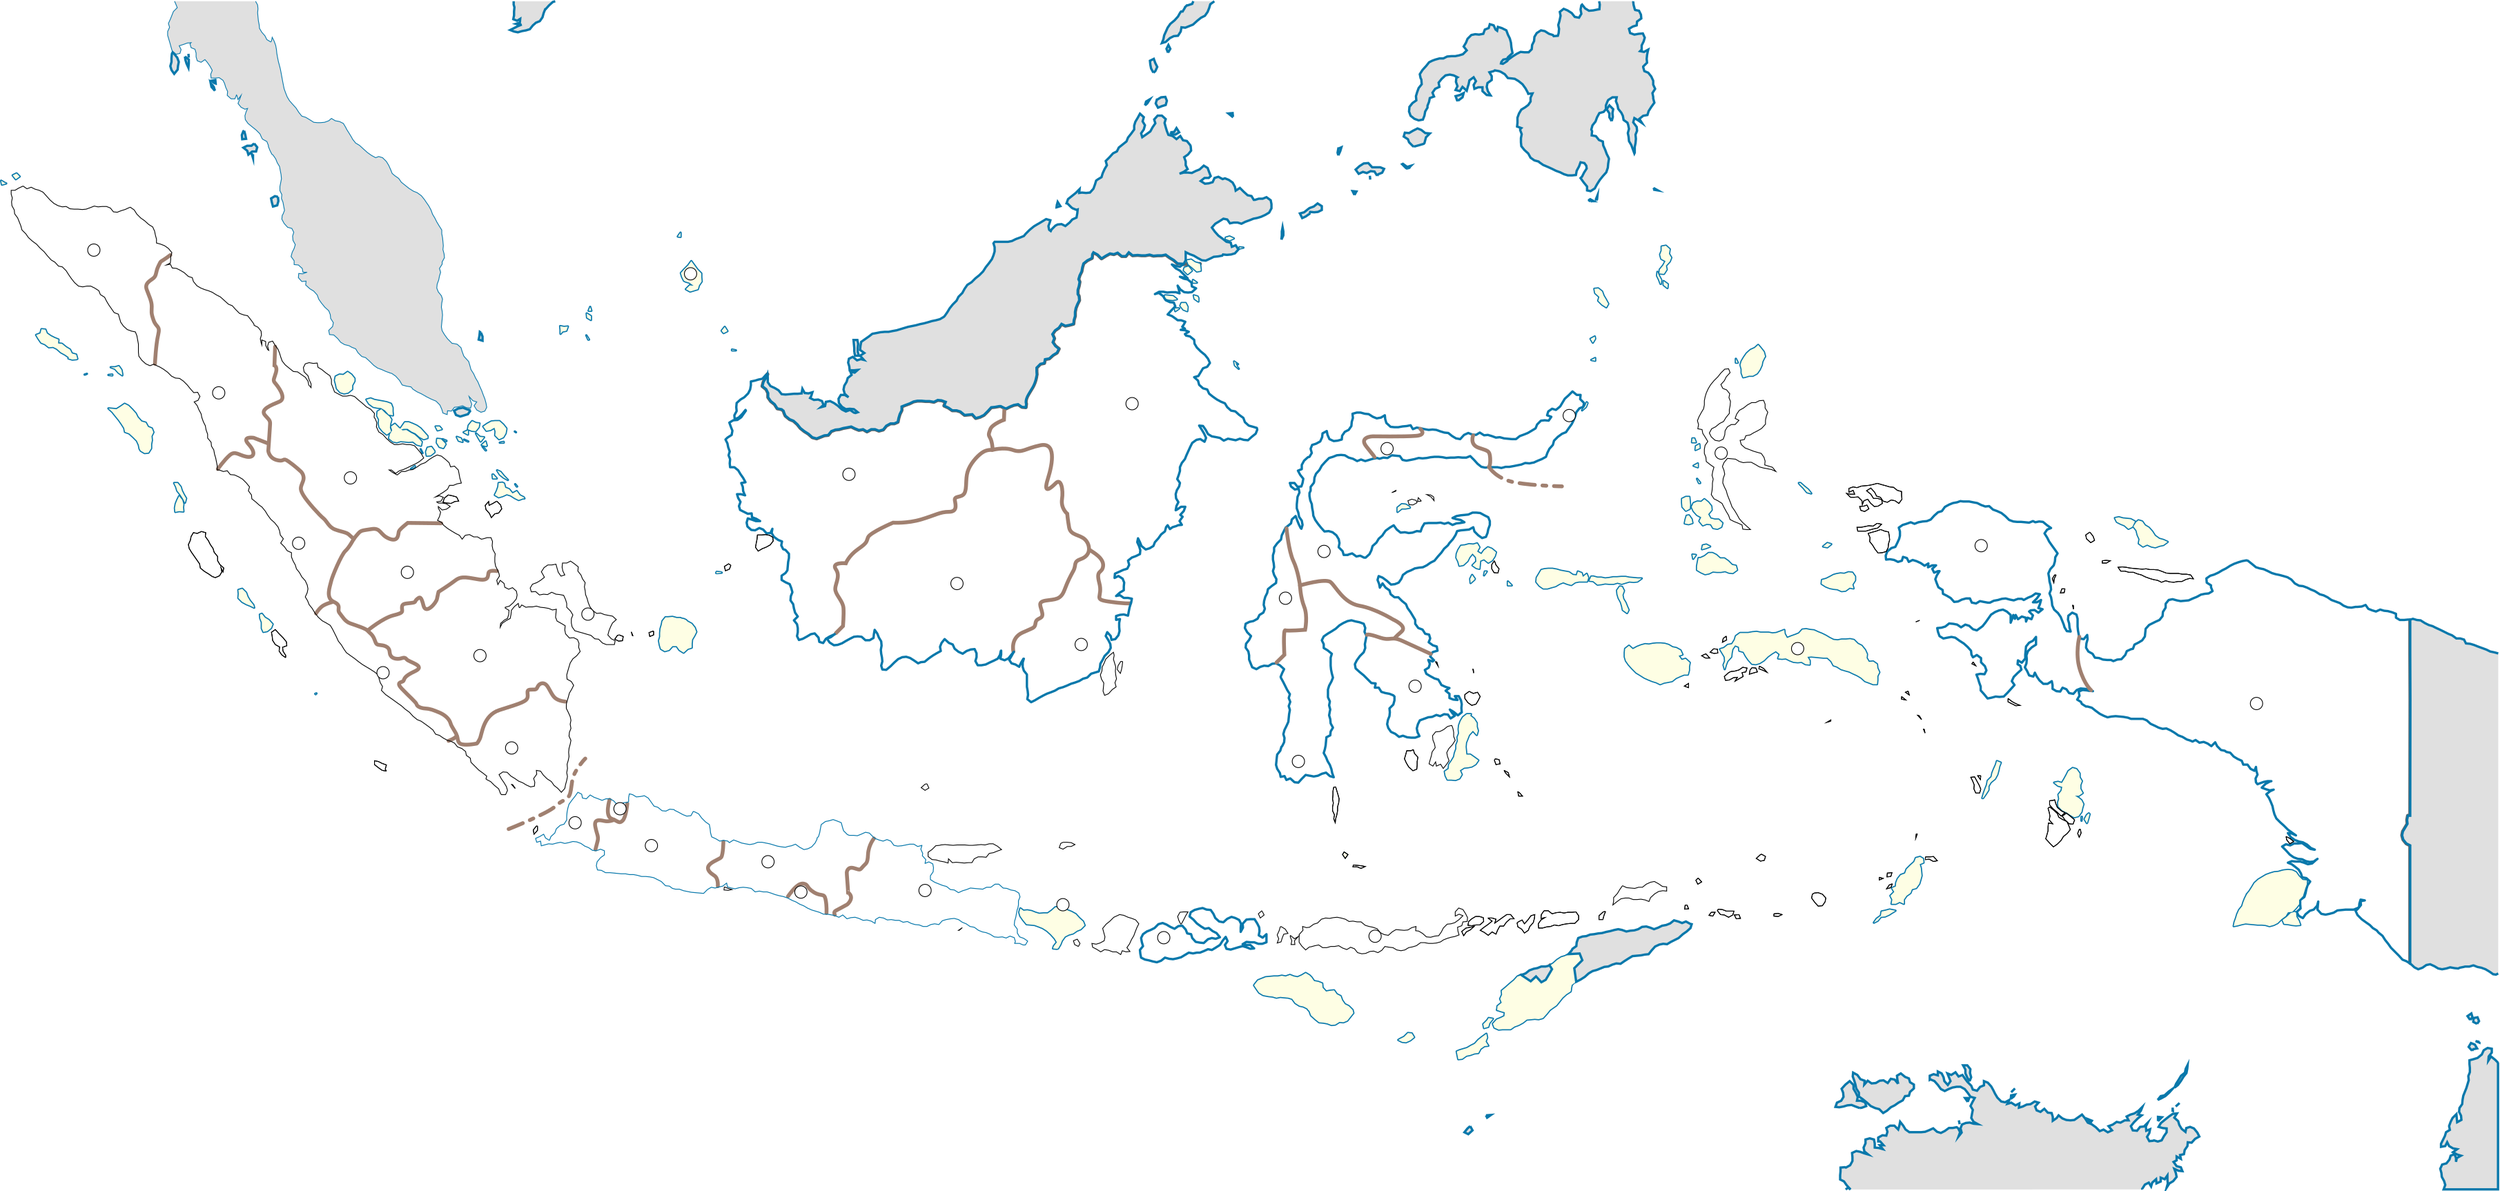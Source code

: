 <?xml version="1.0"?>
<!DOCTYPE ipe SYSTEM "ipe.dtd">
<ipe version="70212" creator="Ipe 7.2.13">
<info created="D:20110321124731" modified="D:20200831151528"/>
<ipestyle>
<opacity name="10%" value="0.1"/>
<opacity name="30%" value="0.3"/>
<opacity name="50%" value="0.5"/>
<opacity name="20%" value="0.2"/>
<opacity name="40%" value="0.4"/>
<opacity name="60%" value="0.6"/>
<opacity name="70%" value="0.7"/>
<opacity name="80%" value="0.8"/>
<opacity name="90%" value="0.9"/>
<layout paper="1322 620" origin="0 0" frame="1322 620" crop="no"/>
<pathstyle cap="0" join="0" fillrule="wind"/>
</ipestyle>
<page>
<layer name="alpha"/>
<view layers="alpha" active="alpha"/>
<group layer="alpha">
<group matrix="1 0 0 -1 -82.2296 620.573">
<path matrix="1 0 0 1 471.009 -479.342" stroke="0.392" pen="2" cap="1" join="1">
887.293 803.033 m
887.293 820.246 l
887.293 820.246 l
887.385 844.846 l
887.293 904.922 l
886.089 904.922 l
885.688 907.129 l
885.885 909.138 l
884.682 911.145 l
883.478 913.149 l
883.076 915.158 l
883.678 917.368 l
885.284 919.374 l
887.287 920.375 l
887.287 981.755 l
</path>
<path matrix="1 0 0 1 471.009 -479.342" stroke="0.392" pen="2" cap="1" join="1">
30.4563 674.583 m
29.6537 676.59 l
28.4525 678.596 l
27.8506 680.803 l
29.8543 682.406 l
30.8576 684.415 l
30.8576 686.622 l
32.2622 688.632 l
34.2659 690.234 l
35.6705 692.441 l
37.8749 692.848 l
38.8782 693.651 l
39.2795 694.852 l
39.8814 696.256 l
42.0858 698.062 l
44.0924 698.865 l
46.0989 700.668 l
47.7013 702.677 l
49.7051 704.28 l
51.9123 705.684 l
53.9188 707.487 l
56.1232 708.092 l
58.1269 707.29 l
60.1335 706.487 l
62.1372 706.292 l
63.7424 704.28 l
65.9496 703.477 l
67.9534 703.282 l
69.9599 702.677 l
72.1643 702.273 l
74.1708 701.875 l
76.1774 702.872 l
78.1811 703.675 l
80.3855 703.276 l
82.392 704.478 l
84.5964 703.276 l
86.603 703.276 l
88.6067 704.076 l
90.8139 703.472 l
92.4191 701.465 l
94.6235 700.261 l
96.6273 700.261 l
98.4331 699.461 l
98.8344 697.452 l
99.4364 695.443 l
100.44 693.433 l
100.44 691.432 l
102.443 690.63 l
104.651 689.824 l
106.657 688.821 l
108.661 688.423 l
110.865 688.423 l
113.072 688.62 l
115.076 688.62 l
117.283 689.019 l
119.287 688.018 l
121.294 688.219 l
123.498 689.019 l
122.695 691.028 l
124.903 692.032 l
126.909 693.433 l
129.114 693.433 l
131.117 694.038 l
133.324 695.847 l
135.331 695.643 l
137.335 695.443 l
139.141 697.452 l
141.345 696.847 l
143.352 695.85 l
145.355 693.837 l
147.161 691.831 l
149.165 691.633 l
151.372 691.229 l
152.175 691.229 l
154.178 692.235 l
154.981 692.43 l
156.988 691.432 l
158.991 690.63 l
161.199 690.223 l
163.202 691.63 l
165.209 691.828 l
165.41 690.028 l
165.41 690.028
164.489 688.433
166.669 684.864 c
168.85 681.296
169.048 681.098
169.841 679.115 c
170.634 677.133
170.832 674.952
170.927 674.773 c
170.822 673.19 l
170.822 671.18 l
172.828 669.174 l
174.832 668.77 l
175.233 666.763 l
177.44 666.365 l
179.444 664.556 l
181.451 663.355 l
182.454 661.346 l
180.648 659.938 l
179.243 657.932 l
180.046 655.925 l
179.046 653.718 l
180.447 651.714 l
182.454 650.307 l
183.856 648.297 l
185.862 649.304 l
187.869 648.897 l
190.073 648.295 l
190.274 646.288 l
190.876 644.282 l
190.876 642.077 l
191.277 640.065 l
192.077 638.059 l
193.08 636.052 l
192.879 633.848 l
192.28 632.842 l
192.28 630.634 l
192.879 628.628 l
193.281 626.421 l
192.679 625.016 l
193.281 623.01 l
194.284 621 l
194.685 618.793 l
195.287 616.787 l
197.291 615.181 l
199.699 613.98 l
199.9 611.971 l
200.499 610.968 l
202.706 612.172 l
204.712 614.178 l
206.917 612.774 l
209.124 611.57 l
211.128 611.974 l
213.134 611.174 l
215.339 612.974 l
217.345 612.974 l
218.948 610.968 l
220.954 612.576 l
223.56 612.372 l
225.566 612.576 l
227.57 612.576 l
229.777 612.169 l
231.781 612.771 l
233.986 612.576 l
236.193 612.576 l
238.199 612.169 l
240.406 613.774 l
242.413 614.978 l
244.419 616.784 l
246.624 616.784 l
247.426 617.185 l
254.243 617.185 l
256.046 616.99 l
</path>
<path matrix="1 0 0 1 471.009 -479.342" stroke="0.392" pen="2" cap="1">
423.528 988.251 m
428.575 991.278 l
431.35 988.756 l
434.126 991.785 l
436.397 990.525 l
439.677 984.974 l
438.669 982.954 l
451.299 991.44 m
451.299 984.472 l
455.479 980.292 l
454.085 976.809 l
449.208 976.809 l
</path>
</group>
<path matrix="1 0 0 -1 388.779 1099.92" stroke="0.035 0.47 0.67" pen="1.226" cap="1" join="1">
406.639 1010.47 m
408.844 1010.87 l
407.043 1013.08 l
406.439 1015.08 l
404.234 1015.69 l
403.83 1013.68 l
405.839 1011.67 l
406.639 1010.47 l
</path>
<path matrix="1 0 0 -1 388.779 1099.92" stroke="0.035 0.47 0.67" pen="1.226" cap="1" join="1">
360.52 1021.3 m
362.523 1020.3 l
364.53 1018.29 l
366.536 1018.49 l
367.74 1020.5 l
365.737 1022.11 l
363.529 1023.11 l
361.523 1022.9 l
359.514 1021.91 l
360.52 1021.3 l
</path>
<path matrix="1 0 0 -1 388.779 1099.92" stroke="0.035 0.47 0.67" pen="1.226" cap="1" join="1">
391.398 1027.32 m
393.407 1026.72 l
395.411 1026.12 l
397.418 1024.91 l
399.424 1023.91 l
401.227 1021.9 l
403.234 1020.3 l
405.438 1018.69 l
405.842 1020.7 l
405.04 1022.71 l
406.441 1024.92 l
404.438 1025.11 l
402.431 1026.52 l
401.227 1028.73 l
399.221 1028.93 l
397.013 1029.73 l
395.01 1030.13 l
392.803 1031.73 l
390.796 1031.94 l
390.392 1029.93 l
389.993 1027.92 l
391.398 1027.32 l
</path>
<path matrix="1 0 0 -1 388.779 1099.92" stroke="0.035 0.47 0.67" pen="1.226" cap="1" join="1">
887.284 802.597 m
886.081 802.597 l
884.077 802.798 l
881.87 802.798 l
879.863 801.591 l
879.863 799.582 l
877.857 798.782 l
875.647 798.18 l
873.646 797.979 l
871.639 797.377 l
869.435 798.38 l
867.428 797.779 l
865.419 796.976 l
864.017 794.967 l
862.011 795.769 l
859.806 795.97 l
858.803 795.97 l
856.596 796.374 l
854.592 796.176 l
852.588 795.373 l
850.579 793.969 l
848.374 793.166 l
846.17 792.361 l
844.164 790.959 l
842.157 789.953 l
839.953 789.348 l
839.752 789.15 l
837.548 787.746 l
835.538 786.943 l
833.535 785.943 l
831.33 785.14 l
829.321 784.937 l
827.116 783.736 l
825.313 781.726 l
823.307 780.52 l
821.3 779.92 l
819.096 779.318 l
817.089 778.914 l
815.083 778.31 l
813.076 777.309 l
810.872 776.309 l
808.863 775.905 l
806.859 775.303 l
804.654 773.5 l
802.648 771.894 l
801.845 771.694 l
799.641 772.095 l
797.634 772.7 l
795.43 773.502 l
793.421 774.5 l
791.213 775.907 l
789.21 776.911 l
787.206 778.115 l
784.999 779.118 l
782.992 779.72 l
780.988 781.124 l
781.186 783.332 l
783.393 784.736 l
783.393 785.742 l
784.196 787.746 l
782.19 788.953 l
780.183 789.15 l
778.177 789.557 l
775.972 790.756 l
773.966 791.561 l
771.758 792.564 l
769.755 792.762 l
767.547 792.963 l
765.538 792.562 l
763.334 791.96 l
761.33 792.361 l
759.728 794.367 l
759.728 796.377 l
758.323 798.584 l
758.122 800.791 l
756.517 802.798 l
754.313 803.798 l
752.303 804.801 l
751.102 805.403 l
749.299 807.413 l
749.101 809.422 l
748.898 811.423 l
747.496 813.432 l
745.49 814.642 l
743.48 815.639 l
742.68 817.847 l
741.68 818.047 l
739.476 819.053 l
738.673 821.057 l
736.666 823.264 l
734.462 823.465 l
732.455 824.268 l
731.252 823.666 l
729.245 823.666 l
727.038 823.465 l
725.031 822.665 l
722.827 822.462 l
721.623 820.458 l
719.419 819.248 l
718.212 817.242 l
718.413 815.035 l
719.014 812.828 l
718.814 810.62 l
717.014 812.828 l
714.806 812.429 l
714.402 810.417 l
714.001 808.21 l
713.8 806.203 l
713.8 802.193 l
713.201 799.986 l
710.994 798.982 l
708.987 800.588 l
708.787 802.594 l
709.391 804.601 l
709.592 806.808 l
710.191 808.817 l
708.188 808.617 l
706.981 806.61 l
706.58 805.205 l
705.78 803.196 l
704.974 801.19 l
703.573 799.183 l
701.566 797.377 l
700.566 795.167 l
700.365 793.166 l
699.964 790.959 l
699.161 788.95 l
699.964 786.94 l
699.763 784.931 l
699.161 782.724 l
698.96 780.72 l
698.559 778.516 l
699.559 776.306 l
701.365 774.297 l
701.967 772.29 l
702.165 770.08 l
703.369 768.079 l
701.967 766.07 l
700.362 763.863 l
698.958 761.853 l
697.954 759.844 l
696.552 757.637 l
697.954 755.633 l
699.964 754.83 l
697.954 753.429 l
695.747 751.62 l
693.743 751.419 l
691.74 751.823 l
690.533 751.221 l
688.529 752.024 l
686.523 751.823 l
684.318 751.623 l
682.312 751.623 l
680.302 751.422 l
678.101 750.622 l
676.094 748.613 l
674.088 747.008 l
671.88 746.01 l
669.676 745.207 l
667.67 743.399 l
665.663 743.597 l
663.456 742.797 l
661.452 741.796 l
659.245 741.392 l
657.238 740.991 l
654.234 740.991 l
652.629 740.793 l
651.024 741.392 l
648.819 741.796 l
646.816 742.596 l
644.608 743.806 l
643.006 746.013 l
640.999 746.612 l
638.993 748.418 l
637.187 750.424 l
635.183 751.227 l
632.976 751.425 l
630.772 751.829 l
628.765 752.632 l
626.759 751.829 l
624.551 752.632 l
622.548 753.231 l
620.541 754.638 l
621.143 756.645 l
621.143 758.852 l
620.742 760.457 l
619.739 762.664 l
618.738 764.671 l
616.732 765.276 l
614.527 767.079 l
613.724 769.286 l
613.925 771.295 l
615.929 771.097 l
618.136 771.496 l
620.14 772.502 l
622.146 771.897 l
622.748 769.888 l
624.758 770.492 l
625.758 772.502 l
627.765 771.496 l
629.771 772.098 l
631.976 773.101 l
633.982 774.503 l
635.989 773.302 l
635.788 775.308 l
637.995 774.305 l
639.999 774.305 l
637.995 776.111 l
638.996 778.117 l
641.002 777.315 l
641.805 777.315 l
640.4 779.522 l
639.598 781.531 l
640.4 783.738 l
641.2 785.748 l
643.407 787.147 l
643.602 789.156 l
645.612 790.159 l
647.618 791.363 l
649.421 793.373 l
651.428 793.175 l
653.434 792.169 l
655.642 791.567 l
657.645 791.567 l
658.646 793.771 l
658.846 793.771 l
660.853 794.175 l
662.859 792.971 l
664.866 793.375 l
667.07 793.774 l
668.071 793.774 l
670.077 792.773 l
672.282 792.372 l
674.291 791.773 l
676.295 791.569 l
678.502 792.171 l
680.509 792.575 l
682.713 791.776 l
684.719 791.776 l
685.723 792.375 l
687.927 791.171 l
689.931 790.368 l
691.937 788.964 l
694.145 789.362 l
692.542 791.572 l
690.533 793.579 l
692.542 793.579 l
694.747 792.375 l
694.145 794.582 l
693.342 796.589 l
695.549 797.191 l
693.342 798.996 l
691.333 797.595 l
689.332 797.792 l
688.529 798.394 l
690.533 800.401 l
689.733 802.407 l
687.727 801.605 l
686.921 803.617 l
686.726 801.605 l
684.719 801.003 l
682.713 802.407 l
681.509 800.2 l
681.105 802.21 l
680.302 800.2 l
679.703 802.21 l
678.901 804.216 l
678.901 800.203 l
676.897 798.4 l
674.887 797.397 l
672.884 797.801 l
670.877 798.603 l
668.673 800.008 l
665.864 804.018 l
664.261 806.025 l
663.456 806.63 l
661.251 808.232 l
659.245 807.63 l
657.238 805.827 l
655.235 805.225 l
653.03 806.63 l
651.021 805.225 l
649.017 804.821 l
646.813 804.62 l
644.806 806.225 l
642.8 806.827 l
640.593 807.025 l
640.997 809.035 l
641.799 811.242 l
643.803 812.451 l
645.807 812.044 l
648.011 811.643 l
650.02 812.044 l
652.228 813.647 l
654.432 815.054 l
656.439 816.863 l
658.242 818.864 l
658.442 820.873 l
659.242 822.278 l
661.249 821.074 l
663.453 822.682 l
663.453 824.889 l
665.462 826.893 l
666.262 829.1 l
665.262 831.106 l
663.055 830.909 l
661.048 831.31 l
661.853 833.316 l
662.453 835.326 l
663.255 837.533 l
663.255 839.537 l
665.058 841.546 l
666.864 843.753 l
668.868 843.355 l
671.072 842.75 l
673.082 842.948 l
675.286 842.75 l
677.293 840.741 l
679.096 838.731 l
680.899 836.728 l
679.494 834.721 l
680.497 832.514 l
682.498 830.505 l
684.508 828.701 l
683.906 826.692 l
682.498 825.892 l
682.702 823.883 l
684.708 825.09 l
686.511 822.882 l
686.511 820.873 l
686.712 818.864 l
686.907 816.659 l
688.515 814.656 l
690.519 813.647 l
692.124 811.643 l
692.124 815.653 l
689.917 817.061 l
687.913 819.07 l
687.111 821.277 l
687.311 823.281 l
687.111 825.488 l
686.308 827.495 l
687.512 829.504 l
688.515 831.711 l
690.722 832.313 l
691.522 830.307 l
692.525 832.313 l
693.927 834.317 l
695.934 836.126 l
698.141 836.126 l
700.345 834.721 l
700.749 836.728 l
700.749 838.731 l
702.753 839.938 l
704.76 840.136 l
705.964 838.132 l
707.97 838.938 l
709.375 840.938 l
711.579 841.345 l
713.379 839.336 l
715.389 838.533 l
717.593 838.731 l
719.6 838.938 l
721.807 839.935 l
719.6 839.737 l
718.599 839.534 l
716.395 839.336 l
714.386 840.136 l
714.79 842.343 l
713.586 844.352 l
715.589 845.562 l
715.994 846.562 l
718.198 847.967 l
719.001 847.967 l
721.208 848.569 l
723.214 850.174 l
725.419 851.777 l
727.425 852.78 l
729.429 853.58 l
731.438 853.181 l
733.643 852.98 l
735.85 853.181 l
737.854 853.379 l
740.058 853.783 l
741.663 854.385 l
747.875 854.385 l
749.884 855.188 l
751.891 856.991 l
754.095 857.991 l
756.102 858.997 l
758.108 859.602 l
760.115 859.396 l
762.322 860.402 l
764.326 861.603 l
766.332 863.008 l
768.54 863.81 l
770.543 865.017 l
770.947 865.215 l
772.352 865.622 l
773.754 866.226 l
775.359 865.421 l
777.366 866.826 l
779.57 866.424 l
781.574 867.227 l
783.583 868.631 l
785.587 866.622 l
786.59 868.631 l
788.597 870.641 l
790.6 871.039 l
791.403 871.644 l
793.407 872.045 l
795.213 874.052 l
797.216 875.259 l
799.423 876.256 l
800.226 878.268 l
802.43 878.268 l
804.036 880.476 l
806.042 881.476 l
806.842 879.469 l
807.043 881.476 l
807.645 883.483 l
806.639 885.492 l
806.842 887.496 l
807.645 888.502 l
808.648 888.095 l
810.852 887.295 l
812.859 886.894 l
814.865 886.894 l
814.063 887.094 l
811.858 888.298 l
809.849 890.302 l
812.056 891.105 l
814.063 891.709 l
816.069 891.311 l
814.263 892.111 l
812.26 893.716 l
813.664 895.725 l
814.662 897.932 l
815.465 899.936 l
815.869 901.943 l
816.471 904.15 l
817.474 906.357 l
819.478 908.366 l
821.484 910.169 l
823.488 912.179 l
825.692 913.781 l
827.702 915.186 l
825.494 914.188 l
823.488 913.982 l
825.093 916.189 l
827.1 917.594 l
829.304 918.396 l
831.313 918.803 l
833.518 920.007 l
835.522 921.813 l
837.531 922.613 l
837.127 922.613 l
835.12 922.211 l
832.916 920.603 l
830.909 919.199 l
828.705 919.402 l
826.698 919.402 l
824.692 920.403 l
822.485 919.798 l
820.478 921.007 l
822.485 923.014 l
824.491 925.221 l
826.498 926.626 l
828.705 927.428 l
830.909 927.629 l
832.916 928.63 l
834.922 929.034 l
836.926 928.83 l
838.93 927.428 l
838.13 928.03 l
836.126 929.836 l
833.919 930.238 l
831.913 929.435 l
829.909 928.83 l
827.702 928.83 l
825.494 928.632 l
823.488 929.435 l
825.494 930.238 l
827.1 931.441 l
829.106 933.047 l
830.31 935.056 l
830.912 937.063 l
833.116 937.464 l
835.123 939.27 l
833.718 941.273 l
833.116 943.283 l
832.715 945.292 l
832.113 947.299 l
829.909 948.904 l
829.909 951.111 l
830.107 953.318 l
828.1 955.121 l
829.103 957.131 l
831.311 958.332 l
832.712 956.328 l
834.92 954.522 l
836.923 953.917 l
838.729 951.914 l
839.328 949.706 l
839.13 951.713 l
838.927 953.917 l
840.936 956.125 l
843.141 956.529 l
845.15 956.125 l
847.354 955.525 l
849.358 954.319 l
851.565 954.121 l
853.572 953.917 l
857.783 953.917 l
859.789 953.118 l
860.589 952.716 l
860.79 950.707 l
861.395 948.7 l
863.599 949.104 l
861.395 949.506 l
861.593 951.512 l
859.789 953.72 l
858.786 954.522 l
859.789 956.729 l
859.99 956.93 l
861.994 958.936 l
864.201 960.539 l
866.208 961.944 l
867.81 963.552 l
869.817 964.753 l
870.82 965.962 l
872.824 967.567 l
874.228 969.775 l
875.831 971.781 l
877.235 973.788 l
879.439 975.995 l
881.446 977.999 l
883.249 980.011 l
885.258 980.813 l
887.262 982.017 l
887.463 982.218 l
</path>
<path matrix="1 0 0 -1 388.779 1099.92" stroke="0.035 0.47 0.67" pen="1.226" cap="1" join="1">
827.738 955.489 m
827.938 957.696 l
829.142 959.7 l
829.945 961.907 l
827.738 962.111 l
825.729 961.907 l
823.728 961.509 l
821.52 961.308 l
820.718 959.302 l
822.922 957.696 l
824.931 955.69 l
826.938 955.085 l
827.738 955.489 l
</path>
<path matrix="1 0 0 -1 388.779 1099.92" stroke="0.035 0.47 0.67" pen="1.226" cap="1" join="1">
714.441 895.697 m
712.438 894.491 l
714.441 894.491 l
716.451 893.083 l
715.244 890.876 l
715.244 888.867 l
716.046 886.863 l
714.843 884.856 l
714.843 882.847 l
713.24 880.64 l
711.231 880.038 l
709.026 881.643 l
708.026 883.65 l
706.819 885.854 l
705.615 887.863 l
703.612 887.262 l
701.605 887.666 l
703.612 889.271 l
705.819 889.873 l
705.415 891.879 l
703.812 893.886 l
704.214 896.093 l
703.612 898.102 l
703.812 900.112 l
705.819 902.115 l
707.822 903.119 l
710.027 904.523 l
712.036 905.727 l
714.241 905.125 l
715.843 902.918 l
716.247 900.912 l
716.849 898.905 l
715.846 896.893 l
714.441 895.697 l
</path>
<path matrix="1 0 0 -1 388.779 1099.92" stroke="0.035 0.47 0.67" pen="1.226" cap="1" join="1">
631.624 926.394 m
629.42 926.996 l
628.617 929.006 l
626.614 930.809 l
624.604 932.818 l
623.805 935.025 l
621.6 935.825 l
619.995 937.834 l
619.195 939.838 l
618.994 941.845 l
616.988 942.647 l
618.192 944.659 l
616.185 946.666 l
617.189 948.673 l
616.784 950.88 l
618.992 950.88 l
620.998 949.876 l
623.203 950.88 l
623.203 948.673 l
624.604 946.666 l
626.614 945.261 l
627.414 943.252 l
629.621 942.647 l
631.223 940.44 l
631.828 938.436 l
632.427 936.229 l
632.229 934.223 l
632.029 932.213 l
631.427 930.207 l
633.43 929.404 l
633.232 927.398 l
631.624 926.394 l
</path>
<path matrix="1 0 0 -1 388.779 1099.92" stroke="0.035 0.47 0.67" pen="1.226" cap="1" join="1">
742.315 754.234 m
740.312 755.234 l
738.302 753.434 l
736.299 752.629 l
734.292 751.626 l
733.292 749.622 l
735.295 749.215 l
737.502 749.82 l
739.509 750.018 l
741.513 750.218 l
743.72 751.422 l
742.717 753.434 l
742.315 754.234 l
</path>
<path matrix="1 0 0 -1 388.779 1099.92" stroke="0.035 0.47 0.67" pen="1.226" cap="1" join="1">
716.046 905.527 m
715.846 907.533 l
715.846 905.527 l
716.046 905.527 l
</path>
<path matrix="1 0 0 -1 388.779 1099.92" stroke="0.035 0.47 0.67" pen="1.226" cap="1" join="1">
744.322 751.826 m
742.917 754.033 l
744.523 756.04 l
745.124 758.448 l
746.125 760.658 l
745.721 762.862 l
747.925 764.47 l
750.132 763.461 l
752.337 764.47 l
754.346 764.869 l
756.551 764.066 l
758.557 763.668 l
760.764 762.057 l
758.557 761.056 l
756.353 760.454 l
754.145 758.849 l
752.741 756.642 l
750.938 754.635 l
748.931 753.434 l
747.53 751.422 l
745.523 750.82 l
744.322 751.826 l
</path>
<path matrix="1 0 0 -1 388.779 1099.92" stroke="0.035 0.47 0.67" pen="1.226" cap="1" join="1">
401.826 776.105 m
402.024 774.099 l
402.225 771.891 l
404.231 771.092 l
406.436 772.892 l
408.445 771.688 l
409.847 769.481 l
410.449 767.474 l
408.244 765.666 l
406.238 764.866 l
404.231 766.471 l
402.824 768.478 l
400.62 767.073 l
401.826 764.866 l
400.62 762.859 l
398.616 763.458 l
396.412 763.261 l
394.204 763.865 l
392.198 764.063 l
390.793 766.27 l
389.993 768.28 l
389.793 770.289 l
390.793 772.293 l
391.395 774.497 l
393.404 774.099 l
395.609 772.089 l
396.609 770.08 l
398.212 768.079 l
400.015 770.08 l
400.218 772.29 l
398.209 774.297 l
400.218 775.704 l
401.826 776.105 l
</path>
<path matrix="1 0 0 -1 388.779 1099.92" stroke="0.035 0.47 0.67" pen="1.226" cap="1" join="1">
434.109 776.707 m
432.908 778.714 l
431.701 780.723 l
431.501 782.933 l
433.106 784.934 l
435.112 786.339 l
437.32 786.339 l
439.323 785.742 l
441.528 785.137 l
443.537 783.931 l
445.541 783.128 l
447.547 783.931 l
449.752 784.535 l
451.758 783.128 l
453.765 782.724 l
457.976 782.724 l
458.578 780.72 l
457.778 778.711 l
455.771 780.316 l
455.169 778.307 l
453.163 777.507 l
452.561 779.514 l
450.552 779.316 l
448.551 777.911 l
446.343 777.507 l
444.139 777.106 l
442.13 776.501 l
439.925 776.1 l
437.718 776.1 l
435.714 776.3 l
434.109 776.707 l
</path>
<path matrix="1 0 0 -1 388.779 1099.92" stroke="0.035 0.47 0.67" pen="1.226" cap="1" join="1">
496.066 836.298 m
498.076 835.496 l
500.283 835.092 l
502.29 834.693 l
504.293 833.088 l
506.5 832.082 l
508.507 831.282 l
510.513 831.282 l
511.115 829.075 l
511.115 827.068 l
511.514 825.062 l
509.307 823.052 l
507.306 823.657 l
505.701 821.45 l
507.707 820.845 l
506.704 818.638 l
504.499 817.434 l
502.496 817.033 l
500.484 815.823 l
498.483 815.224 l
496.278 815.024 l
494.272 815.024 l
492.265 815.224 l
490.256 815.626 l
488.252 815.428 l
486.048 816.032 l
484.041 816.835 l
481.834 818.036 l
479.83 816.233 l
477.824 817.836 l
477.623 819.845 l
477.623 822.052 l
478.225 824.059 l
479.63 826.065 l
481.43 828.074 l
483.637 830.282 l
485.644 831.485 l
487.851 832.887 l
490.058 833.893 l
492.062 834.696 l
494.068 835.298 l
496.066 836.298 l
</path>
<path matrix="1 0 0 -1 388.779 1099.92" stroke="0.035 0.47 0.67" pen="1.226" cap="1" join="1">
397.415 851.952 m
395.208 851.952 l
393.204 853.555 l
392 855.564 l
391.197 857.771 l
390.997 859.78 l
391.197 861.988 l
390.392 863.997 l
390.595 865.998 l
389.793 868.007 l
389.793 870.016 l
388.993 872.224 l
388.589 874.23 l
387.385 876.234 l
385.978 878.246 l
385.782 880.453 l
383.773 881.858 l
384.177 884.065 l
385.18 886.072 l
387.184 886.072 l
389.389 886.272 l
391.395 885.47 l
392.599 883.46 l
391.599 881.253 l
393.803 879.848 l
395.812 879.651 l
397.816 879.247 l
399.823 878.043 l
401.227 876.036 l
399.02 874.431 l
397.013 873.026 l
395.01 873.026 l
394.806 871.017 l
394.611 869.008 l
394.806 866.803 l
395.612 864.797 l
396.414 862.79 l
398.418 860.58 l
400.425 862.79 l
401.027 860.58 l
400.425 858.574 l
400.425 856.567 l
399.02 854.36 l
397.013 852.755 l
397.415 851.952 l
</path>
<path matrix="1 0 0 -1 388.779 1099.92" stroke="0.035 0.47 0.67" pen="1.226" cap="1" join="1">
511.313 738.586 m
511.508 740.587 l
511.709 742.797 l
511.508 744.803 l
509.505 745.807 l
507.702 743.803 l
507.504 741.596 l
507.504 739.584 l
509.507 738.586 l
511.313 738.586 l
</path>
<path matrix="1 0 0 -1 388.779 1099.92" stroke="0.035 0.47 0.67" pen="1.226" cap="1" join="1">
365.53 744.201 m
363.326 744.605 l
361.322 744.605 l
359.115 746.409 l
359.115 744.201 l
361.322 742.401 l
363.326 742.596 l
365.333 743.806 l
365.53 744.201 l
</path>
<path matrix="1 0 0 -1 388.779 1099.92" stroke="0.035 0.47 0.67" pen="1.226" cap="1" join="1">
511.113 748.214 m
512.517 750.221 l
512.919 752.227 l
510.912 752.832 l
508.905 752.428 l
509.304 750.422 l
509.912 748.415 l
511.113 748.214 l
</path>
<path matrix="1 0 0 -1 388.779 1099.92" stroke="0.035 0.47 0.67" pen="1.226" cap="1" join="1">
519.133 739.787 m
521.14 741.392 l
522.742 743.399 l
522.943 745.408 l
521.14 747.615 l
522.344 749.822 l
524.548 750.424 l
526.555 750.424 l
528.561 752.227 l
527.959 754.237 l
525.953 755.237 l
523.748 754.836 l
522.542 752.829 l
520.334 752.629 l
518.331 753.434 l
516.528 751.224 l
517.528 749.215 l
515.324 748.011 l
513.521 746.007 l
512.52 743.8 l
513.521 741.791 l
515.524 740.988 l
517.531 741.186 l
519.133 739.787 l
</path>
<path matrix="1 0 0 -1 388.779 1099.92" stroke="0.035 0.47 0.67" pen="1.226" cap="1" join="1">
583.298 762.661 m
585.304 763.263 l
583.298 764.869 l
581.093 764.47 l
583.298 762.661 l
</path>
<path matrix="1 0 0 -1 388.779 1099.92" stroke="0.035 0.47 0.67" pen="1.226" cap="1" join="1">
520.136 763.461 m
522.14 764.47 l
520.136 765.27 l
517.929 765.875 l
518.331 763.865 l
520.136 763.461 l
</path>
<path matrix="1 0 0 -1 388.779 1099.92" stroke="0.035 0.47 0.67" pen="1.226" cap="1" join="1">
514.722 768.884 m
513.317 770.888 l
512.916 768.678 l
514.722 768.884 l
</path>
<path matrix="1 0 0 -1 388.779 1099.92" stroke="0.035 0.47 0.67" pen="1.226" cap="1" join="1">
517.127 770.487 m
519.331 769.484 l
521.338 767.878 l
523.344 767.878 l
525.351 768.884 l
527.357 770.685 l
529.562 770.685 l
531.568 772.089 l
533.572 774.099 l
535.578 774.497 l
536.183 776.707 l
533.976 778.31 l
531.969 778.112 l
529.966 777.309 l
527.759 777.713 l
525.752 777.713 l
523.548 777.513 l
521.541 778.519 l
519.535 778.917 l
517.33 777.917 l
515.324 776.71 l
515.324 774.706 l
515.728 772.499 l
516.126 770.49 l
517.127 770.49 l
</path>
<path matrix="1 0 0 -1 388.779 1099.92" stroke="0.035 0.47 0.67" pen="1.226" cap="1" join="1">
405.636 777.51 m
404.231 779.516 l
404.636 777.51 l
405.636 777.51 l
</path>
<path matrix="1 0 0 -1 388.779 1099.92" stroke="0.035 0.47 0.67" pen="1.226" cap="1" join="1">
399.221 781.723 m
397.214 783.529 l
397.013 781.322 l
398.017 779.316 l
399.421 781.322 l
399.221 781.723 l
</path>
<path matrix="1 0 0 -1 388.779 1099.92" stroke="0.035 0.47 0.67" pen="1.226" cap="1" join="1">
461.183 780.118 m
463.388 780.72 l
465.392 780.72 l
467.401 781.122 l
469.405 780.921 l
471.609 780.517 l
473.616 780.517 l
475.823 780.319 l
478.027 780.319 l
480.034 780.723 l
482.241 780.921 l
484.445 781.122 l
486.452 781.122 l
484.245 782.724 l
482.241 782.93 l
480.034 782.724 l
478.027 783.329 l
476.023 783.931 l
473.816 783.329 l
471.813 783.931 l
469.605 783.931 l
467.401 783.733 l
465.392 784.131 l
463.388 784.338 l
461.183 782.529 l
459.177 782.331 l
460.177 780.124 l
461.183 780.124 l
</path>
<path matrix="1 0 0 -1 388.779 1099.92" stroke="0.035 0.47 0.67" pen="1.226" cap="1" join="1">
418.67 784.733 m
416.664 784.733 l
416.664 782.724 l
418.67 784.733 l
</path>
<path matrix="1 0 0 -1 388.779 1099.92" stroke="0.035 0.47 0.67" pen="1.226" cap="1" join="1">
497.677 622.204 m
495.671 622.006 l
495.871 619.997 l
497.674 617.79 l
498.878 615.583 l
496.671 614.376 l
496.066 612.169 l
496.872 610.165 l
496.872 607.955 l
499.079 607.551 l
501.083 609.357 l
500.681 611.767 l
501.885 613.771 l
501.083 615.778 l
499.079 617.985 l
499.48 619.994 l
498.076 622.201 l
497.677 622.201 l
</path>
<path matrix="1 0 0 -1 388.779 1099.92" stroke="0.035 0.47 0.67" pen="1.226" cap="1" join="1">
496.473 627.421 m
496.671 625.412 l
495.467 623.205 l
494.667 621.198 l
494.467 623.205 l
495.467 625.214 l
496.273 627.421 l
496.473 627.421 l
</path>
<path matrix="1 0 0 -1 388.779 1099.92" stroke="0.035 0.47 0.67" pen="1.226" cap="1" join="1">
499.884 629.628 m
500.082 627.619 l
497.878 626.014 l
497.878 628.026 l
499.884 629.628 l
</path>
<path matrix="1 0 0 -1 388.779 1099.92" stroke="0.035 0.47 0.67" pen="1.226" cap="1" join="1">
468 639.661 m
465.793 638.259 l
463.784 636.25 l
464.388 634.241 l
462.184 632.234 l
461.78 630.027 l
463.784 629.826 l
465.793 631.431 l
466.596 633.639 l
467.797 635.645 l
469.003 637.852 l
468 639.661 l
</path>
<path matrix="1 0 0 -1 388.779 1099.92" stroke="0.035 0.47 0.67" pen="1.226" cap="1" join="1">
462.184 656.117 m
460.977 658.121 l
459.776 656.117 l
461.981 654.908 l
462.184 656.117 l
</path>
<path matrix="1 0 0 -1 388.779 1099.92" stroke="0.035 0.47 0.67" pen="1.226" cap="1" join="1">
462.184 667.552 m
460.177 667.153 l
462.184 666.147 l
462.184 667.552 l
</path>
<path matrix="1 0 0 -1 388.779 1099.92" stroke="0.035 0.47 0.67" pen="1.226" cap="1" join="1">
535.573 668.558 m
535.573 666.549 l
536.576 668.558 l
535.573 668.558 l
</path>
<path matrix="1 0 0 -1 388.779 1099.92" stroke="0.035 0.47 0.67" pen="1.226" cap="1" join="1">
458.174 689.624 m
457.374 691.633 l
455.367 693.433 l
456.97 691.229 l
457.772 689.225 l
458.174 689.624 l
</path>
<path matrix="1 0 0 -1 388.779 1099.92" stroke="0.035 0.47 0.67" pen="1.226" cap="1" join="1">
513.919 708.084 m
514.722 710.09 l
512.715 710.09 l
512.916 708.084 l
513.919 708.084 l
</path>
<path matrix="1 0 0 -1 388.779 1099.92" stroke="0.035 0.47 0.67" pen="1.226" cap="1" join="1">
516.525 711.094 m
516.725 713.1 l
514.518 714.101 l
514.719 712.1 l
516.525 711.094 l
</path>
<path matrix="1 0 0 -1 388.779 1099.92" stroke="0.035 0.47 0.67" pen="1.226" cap="1" join="1">
515.725 721.126 m
515.725 723.133 l
513.518 722.333 l
515.725 721.126 l
</path>
<path matrix="1 0 0 -1 388.779 1099.92" stroke="0.035 0.47 0.67" pen="1.226" cap="1" join="1">
-274.339 743.998 m
-274.141 746.208 l
-276.345 746.01 l
-278.349 746.409 l
-278.552 744.402 l
-278.151 742.195 l
-277.346 740.191 l
-276.345 738.179 l
-274.74 740.191 l
-274.141 742.398 l
-274.339 743.998 l
</path>
<path matrix="1 0 0 -1 388.779 1099.92" stroke="0.035 0.47 0.67" pen="1.226" cap="1" join="1">
-237.243 796.371 m
-239.249 795.371 l
-241.253 794.565 l
-243.46 793.361 l
-245.464 791.352 l
-245.263 789.145 l
-245.464 787.136 l
-243.46 786.536 l
-241.454 788.54 l
-240.651 790.747 l
-239.447 792.757 l
-237.644 794.964 l
-237.243 796.371 l
</path>
<path matrix="1 0 0 -1 388.779 1099.92" stroke="0.035 0.47 0.67" pen="1.226" cap="1" join="1">
269.482 603.343 m
271.485 602.741 l
273.693 603.744 l
271.485 604.745 l
269.482 603.942 l
269.482 603.343 l
</path>
<path matrix="1 0 0 -1 388.779 1099.92" stroke="0.035 0.47 0.67" pen="1.226" cap="1" join="1">
276.7 608.359 m
278.706 608.56 l
276.7 608.967 l
276.7 608.359 l
</path>
<path matrix="1 0 0 -1 388.779 1099.92" stroke="0.035 0.47 0.67" pen="1.226" cap="1" join="1">
248.026 618.994 m
250.032 618.395 l
251.835 620.602 l
249.631 622.402 l
247.622 620.396 l
248.026 618.994 l
</path>
<path matrix="1 0 0 -1 388.779 1099.92" stroke="0.035 0.47 0.67" pen="1.226" cap="1" join="1">
252.437 625.415 m
254.441 626.819 l
252.437 626.819 l
252.437 625.415 l
</path>
<path matrix="1 0 0 -1 388.779 1099.92" stroke="0.035 0.47 0.67" pen="1.226" cap="1" join="1">
237.798 633.441 m
239.804 633.641 l
242.012 633.845 l
244.018 635.45 l
241.811 635.849 l
239.804 635.648 l
237.6 635.046 l
237.798 633.441 l
</path>
<path matrix="1 0 0 -1 388.779 1099.92" stroke="0.035 0.47 0.67" pen="1.226" cap="1" join="1">
243.012 640.263 m
245.217 640.263 l
243.21 641.668 l
243.012 640.263 l
</path>
<path matrix="1 0 0 -1 388.779 1099.92" stroke="0.035 0.47 0.67" pen="1.226" cap="1" join="1">
246.42 637.454 m
248.622 637.454 l
249.628 639.46 l
249.425 641.668 l
247.421 640.865 l
245.818 638.856 l
246.42 637.454 l
</path>
<path matrix="1 0 0 -1 388.779 1099.92" stroke="0.035 0.47 0.67" pen="1.226" cap="1" join="1">
-146.807 707.88 m
-148.811 708.485 l
-151.018 707.278 l
-153.024 705.475 l
-155.229 704.472 l
-157.232 703.065 l
-159.239 703.065 l
-161.446 703.669 l
-158.637 699.659 l
-156.633 699.659 l
-154.627 700.462 l
-152.422 701.462 l
-150.416 702.867 l
-148.613 704.876 l
-146.807 706.883 l
-146.807 707.88 l
</path>
<path matrix="1 0 0 -1 388.779 1099.92" stroke="0.035 0.47 0.67" pen="1.226" cap="1" join="1">
-105.701 703.271 m
-106.099 705.475 l
-107.303 707.479 l
-109.508 708.485 l
-111.514 706.476 l
-111.314 704.469 l
-111.916 702.463 l
-113.919 703.667 l
-116.126 704.071 l
-117.732 701.866 l
-115.725 700.459 l
-113.521 699.252 l
-111.514 699.052 l
-109.31 699.052 l
-107.303 700.857 l
-105.701 702.864 l
-105.701 703.271 l
</path>
<path matrix="1 0 0 -1 388.779 1099.92" stroke="0.035 0.47 0.67" pen="1.226" cap="1" join="1">
-119.133 709.686 m
-120.337 707.685 l
-121.541 705.475 l
-119.535 707.278 l
-117.33 707.476 l
-118.936 709.486 l
-119.133 709.686 l
</path>
<path matrix="1 0 0 -1 388.779 1099.92" stroke="0.035 0.47 0.67" pen="1.226" cap="1" join="1">
-136.98 709.488 m
-138.987 708.488 l
-136.98 709.29 l
-136.98 709.488 l
</path>
<path matrix="1 0 0 -1 388.779 1099.92" stroke="0.035 0.47 0.67" pen="1.226" cap="1" join="1">
-125.552 709.686 m
-127.756 708.686 l
-125.752 709.686 l
-125.552 709.686 l
</path>
<path matrix="1 0 0 -1 388.779 1099.92" stroke="0.035 0.47 0.67" pen="1.226" cap="1" join="1">
-128.559 709.89 m
-130.565 709.288 l
-131.566 707.278 l
-129.361 708.081 l
-128.559 709.89 l
</path>
<path matrix="1 0 0 -1 388.779 1099.92" stroke="0.035 0.47 0.67" pen="1.226" cap="1" join="1">
-107.103 710.291 m
-109.109 710.291 l
-107.103 709.89 l
-107.103 710.291 l
</path>
<path matrix="1 0 0 -1 388.779 1099.92" stroke="0.035 0.47 0.67" pen="1.226" cap="1" join="1">
-116.327 712.1 m
-118.534 711.495 l
-116.528 709.686 l
-115.926 711.893 l
-116.327 712.1 l
</path>
<path matrix="1 0 0 -1 388.779 1099.92" stroke="0.035 0.47 0.67" pen="1.226" cap="1" join="1">
-149.814 709.89 m
-150.215 711.893 l
-152.422 711.294 l
-154.426 709.686 l
-156.633 709.89 l
-158.637 709.686 l
-160.844 709.488 l
-162.851 710.09 l
-164.855 709.686 l
-166.858 708.084 l
-166.457 705.877 l
-165.256 703.87 l
-165.858 701.866 l
-163.851 700.459 l
-161.847 702.465 l
-159.841 703.87 l
-157.834 703.669 l
-155.63 705.074 l
-153.624 706.077 l
-151.62 707.88 l
-149.814 709.89 l
</path>
<path matrix="1 0 0 -1 388.779 1099.92" stroke="0.035 0.47 0.67" pen="1.226" cap="1" join="1">
-137.382 711.094 m
-138.586 713.1 l
-140.589 712.498 l
-141.994 710.291 l
-141.793 708.284 l
-139.79 708.485 l
-137.783 710.494 l
-137.382 711.094 l
</path>
<path matrix="1 0 0 -1 388.779 1099.92" stroke="0.035 0.47 0.67" pen="1.226" cap="1" join="1">
-116.528 714.307 m
-118.133 712.297 l
-116.327 714.307 l
-116.528 714.307 l
</path>
<path matrix="1 0 0 -1 388.779 1099.92" stroke="0.035 0.47 0.67" pen="1.226" cap="1" join="1">
-149.413 715.711 m
-150.416 713.702 l
-149.413 715.711 l
</path>
<path matrix="1 0 0 -1 388.779 1099.92" stroke="0.035 0.47 0.67" pen="1.226" cap="1" join="1">
-143.198 715.304 m
-145.204 716.91 l
-147.208 717.11 l
-147.609 715.107 l
-146.807 712.899 l
-144.8 712.493 l
-143.198 714.7 l
-143.198 715.304 l
</path>
<path matrix="1 0 0 -1 388.779 1099.92" stroke="0.035 0.47 0.67" pen="1.226" cap="1" join="1">
-153.423 722.932 m
-155.429 723.935 l
-153.423 722.531 l
-153.423 722.932 l
</path>
<path matrix="1 0 0 -1 388.779 1099.92" stroke="0.035 0.47 0.67" pen="1.226" cap="1" join="1">
-16.2652 602.741 m
-14.8607 600.734 l
-14.8607 602.944 l
-16.2652 602.741 l
</path>
<path matrix="1 0 0 -1 388.779 1099.92" stroke="0.035 0.47 0.67" pen="1.226" cap="1" join="1">
-13.0576 625.816 m
-14.0608 623.807 l
-14.6628 621.8 l
-12.8569 619.796 l
-10.8532 617.787 l
-9.24796 615.58 l
-6.03751 619.994 l
-4.03376 622.004 l
-4.03376 624.007 l
-3.83311 626.214 l
-5.23768 628.221 l
-5.83964 630.23 l
-7.84339 630.832 l
-9.84992 631.434 l
-12.0543 630.23 l
-10.0506 628.221 l
-8.04404 628.422 l
-10.2512 626.816 l
-12.255 626.214 l
-13.0576 625.816 l
</path>
<path matrix="1 0 0 -1 388.779 1099.92" stroke="0.035 0.47 0.67" pen="1.226" cap="1" join="1">
-62.7861 641.467 m
-61.9863 639.458 l
-61.3843 641.467 l
-62.7861 641.467 l
</path>
<path matrix="1 0 0 -1 388.779 1099.92" stroke="0.035 0.47 0.67" pen="1.226" cap="1" join="1">
-63.5887 645.079 m
-63.7894 642.871 l
-61.585 644.276 l
-61.585 646.283 l
-63.5887 645.079 l
</path>
<path matrix="1 0 0 -1 388.779 1099.92" stroke="0.035 0.47 0.67" pen="1.226" cap="1" join="1">
6.59528 651.901 m
8.19772 649.894 l
9.6023 652.102 l
7.59576 653.108 l
6.59528 651.901 l
</path>
<path matrix="1 0 0 -1 388.779 1099.92" stroke="0.035 0.47 0.67" pen="1.226" cap="1" join="1">
-77.4255 653.506 m
-77.4255 651.5 l
-77.6261 649.493 l
-75.6224 649.894 l
-73.6158 649.694 l
-74.4184 651.901 l
-76.4222 652.305 l
-77.4255 653.506 l
</path>
<path matrix="1 0 0 -1 388.779 1099.92" stroke="0.035 0.47 0.67" pen="1.226" cap="1" join="1">
-62.9896 656.516 m
-63.9901 654.309 l
-62.5855 656.516 l
-62.9896 656.516 l
</path>
<path matrix="1 0 0 -1 388.779 1099.92" stroke="0.035 0.47 0.67" pen="1.226" cap="1" join="1">
12.0073 661.73 m
14.0139 662.137 l
12.0073 662.137 l
12.0073 661.73 l
</path>
<path matrix="1 0 0 -1 388.779 1099.92" stroke="0.035 0.47 0.67" pen="1.226" cap="1" join="1">
-184.906 678.189 m
-186.11 680.394 l
-186.11 682.397 l
-188.314 684.206 l
-190.321 684.605 l
-192.325 684.008 l
-194.13 681.999 l
-194.532 679.99 l
-195.134 677.782 l
-194.732 675.776 l
-192.726 674.773 l
-190.722 674.973 l
-188.515 673.368 l
-186.511 674.773 l
-184.906 676.785 l
-184.906 678.189 l
</path>
<path matrix="1 0 0 -1 388.779 1099.92" stroke="0.035 0.47 0.67" pen="1.226" cap="1" join="1">
-139.388 703.271 m
-141.593 703.87 l
-142.596 701.866 l
-140.589 701.866 l
-139.388 703.271 l
</path>
<path matrix="1 0 0 -1 388.779 1099.92" stroke="0.035 0.47 0.67" pen="1.226" cap="1" join="1">
-119.735 700.258 m
-120.137 702.265 l
-121.742 704.271 l
-123.746 704.073 l
-125.752 703.274 l
-125.351 701.262 l
-123.548 699.054 l
-121.541 700.058 l
-119.735 700.258 l
</path>
<path matrix="1 0 0 -1 388.779 1099.92" stroke="0.035 0.47 0.67" pen="1.226" cap="1" join="1">
-125.752 706.077 m
-127.959 704.873 l
-125.752 703.87 l
-125.752 706.077 l
</path>
<path matrix="1 0 0 -1 388.779 1099.92" stroke="0.035 0.47 0.67" pen="1.226" cap="1" join="1">
-165.654 698.252 m
-166.259 700.459 l
-166.457 702.465 l
-165.858 704.472 l
-168.062 706.077 l
-170.066 704.472 l
-171.872 702.265 l
-172.273 700.258 l
-172.072 698.252 l
-173.076 696.242 l
-172.875 694.035 l
-170.869 692.834 l
-168.865 694.838 l
-166.658 696.644 l
-165.654 698.252 l
</path>
<path matrix="1 0 0 -1 388.779 1099.92" stroke="0.035 0.47 0.67" pen="1.226" cap="1" join="1">
-359.561 571.436 m
-361.567 572.844 l
-363.172 570.834 l
-361.166 569.834 l
-359.561 571.436 l
</path>
<path matrix="1 0 0 -1 388.779 1099.92" stroke="0.035 0.47 0.67" pen="1.226" cap="1" join="1">
-366.581 575.053 m
-368.785 575.653 l
-369.186 573.643 l
-367.18 574.85 l
-366.581 575.053 l
</path>
<path matrix="1 0 0 -1 388.779 1099.92" stroke="0.035 0.47 0.67" pen="1.226" cap="1" join="1">
-306.022 675.177 m
-308.029 673.772 l
-309.832 671.763 l
-312.039 670.963 l
-309.832 670.963 l
-307.828 670.358 l
-306.424 672.367 l
-306.022 674.575 l
-306.022 675.177 l
</path>
<path matrix="1 0 0 -1 388.779 1099.92" stroke="0.035 0.47 0.67" pen="1.226" cap="1" join="1">
-311.237 675.177 m
-313.24 674.976 l
-311.237 674.775 l
-311.237 675.177 l
</path>
<path matrix="1 0 0 -1 388.779 1099.92" stroke="0.035 0.47 0.67" pen="1.226" cap="1" join="1">
-296.397 714.502 m
-294.393 715.711 l
-292.386 715.508 l
-290.985 713.301 l
-290.985 711.094 l
-290.583 709.09 l
-290.784 706.88 l
-289.781 704.873 l
-290.583 702.864 l
-292.587 702.061 l
-293.791 699.854 l
-295.995 699.252 l
-298.002 697.045 l
-299.002 695.041 l
-300.808 693.032 l
-302.815 691.023 l
-304.818 690.025 l
-306.825 691.43 l
-309.032 692.834 l
-311.036 692.631 l
-313.24 692.43 l
-311.237 694.236 l
-309.631 696.242 l
-307.828 698.45 l
-306.424 700.459 l
-305.019 702.666 l
-304.621 704.673 l
-302.413 705.475 l
-300.407 707.278 l
-298.403 709.288 l
-297.4 711.495 l
-296.999 713.504 l
-296.397 714.502 l
</path>
<path matrix="1 0 0 -1 388.779 1099.92" stroke="0.035 0.47 0.67" pen="1.226" cap="1" join="1">
-108.708 725.541 m
-106.902 727.748 l
-104.898 729.754 l
-107.103 728.548 l
-109.109 726.948 l
-110.511 724.738 l
-108.708 725.541 l
</path>
<path matrix="1 0 0 -1 388.779 1099.92" stroke="0.035 0.47 0.67" pen="1.226" cap="1" join="1">
-112.517 726.948 m
-110.714 728.952 l
-112.718 728.952 l
-112.919 726.948 l
-112.517 726.948 l
</path>
<path matrix="1 0 0 -1 388.779 1099.92" stroke="0.035 0.47 0.67" pen="1.226" cap="1" join="1">
423.876 987.792 m
421.672 988.798 l
419.868 990.804 l
417.661 992.61 l
415.657 994.41 l
413.453 996.219 l
413.651 998.226 l
412.648 1000.43 l
413.453 1002.44 l
411.246 1004.25 l
411.051 1006.25 l
</path>
<path matrix="1 0 0 -1 388.779 1099.92" stroke="0.035 0.47 0.67" pen="1.226" cap="1" join="1">
448.344 977.157 m
446.544 978.16 l
444.538 978.762 l
442.333 980.167 l
440.324 981.973 l
438.32 983.177 l
</path>
<path matrix="1 0 0 -1 388.779 1099.92" stroke="0.035 0.47 0.67" pen="1.226" cap="1" join="1">
411.051 1006.25 m
412.854 1006.86 l
415.061 1007.46 l
414.86 1009.47 l
412.854 1010.47 l
410.847 1011.27 l
408.841 1013.48 l
409.646 1015.48 l
411.851 1016.49 l
413.852 1016.29 l
418.068 1016.29 l
420.075 1014.88 l
422.282 1014.08 l
424.486 1012.87 l
426.49 1011.27 l
428.697 1011.07 l
430.704 1010.87 l
432.707 1011.07 l
434.915 1010.47 l
436.921 1008.26 l
438.524 1006.25 l
439.928 1005.25 l
441.935 1003.85 l
443.54 1001.84 l
445.142 999.834 l
447.149 998.028 l
449.353 996.623 l
449.554 995.818 l
449.554 995.219 l
449.955 993.212 l
451.68 991.473 l
</path>
<path matrix="1 0 0 -1 388.779 1099.92" stroke="0.035 0.47 0.67" pen="1.226" cap="1" join="1">
335.653 1006.25 m
336.054 1007.86 l
334.451 1009.86 l
332.849 1011.87 l
330.842 1012.68 l
328.836 1012.48 l
326.629 1013.88 l
324.625 1014.08 l
322.618 1013.28 l
320.414 1012.87 l
318.207 1012.68 l
316.198 1011.07 l
313.993 1009.06 l
313.193 1006.86 l
312.591 1006.25 l
311.989 1005.45 l
309.983 1004.45 l
307.976 1004.04 l
305.772 1002.64 l
304.167 1000.44 l
302.16 999.834 l
299.956 999.633 l
297.952 999.432 l
295.943 999.836 l
293.939 999.234 l
291.932 999.034 l
289.728 998.627 l
288.925 998.432 l
286.919 997.222 l
285.514 995.219 l
284.31 993.413 l
284.715 992.808 l
286.317 990.804 l
288.321 989.999 l
290.33 989.196 l
292.534 988.998 l
294.541 988.8 l
296.745 988.8 l
298.752 988.394 l
300.758 988.8 l
302.963 987.998 l
304.969 988.8 l
306.976 989.199 l
309.183 988.201 l
311.187 986.992 l
313.193 988.201 l
314.197 989.199 l
315.601 991.208 l
317.806 991.612 l
319.809 992.415 l
320.01 994.622 l
321.816 996.629 l
324.02 996.227 l
326.024 996.027 l
327.429 998.033 l
329.432 999.036 l
330.238 1001.24 l
331.64 1003.25 l
333.646 1004.25 l
335.653 1006.25 l
</path>
<path matrix="1 0 0 -1 388.779 1099.92" stroke="0.035 0.47 0.67" pen="1.226" cap="1" join="1">
586.511 779.316 m
587.913 778.912 l
590.12 778.513 l
592.124 778.708 l
594.331 777.908 l
596.337 778.106 l
597.742 780.115 l
597.742 782.122 l
596.337 784.332 l
596.939 786.333 l
594.933 785.934 l
592.728 787.54 l
590.722 787.738 l
588.515 786.737 l
586.511 786.536 l
584.504 786.132 l
582.498 785.33 l
580.291 783.925 l
580.491 781.916 l
582.698 781.317 l
584.702 780.313 l
586.511 779.316 l
</path>
<path matrix="1 0 0 -1 388.779 1099.92" stroke="0.035 0.47 0.67" pen="1.226" cap="1" join="1">
664.111 895.697 m
664.512 895.697 l
665.917 893.688 l
667.321 891.481 l
667.321 889.471 l
668.525 887.462 l
670.732 885.659 l
671.933 883.452 l
672.538 881.245 l
672.939 879.238 l
673.737 877.232 l
671.736 876.429 l
671.131 878.436 l
670.13 880.643 l
669.331 882.652 l
668.926 884.661 l
666.923 886.662 l
666.519 888.87 l
665.716 890.879 l
664.916 893.086 l
664.314 895.095 l
664.111 895.697 l
</path>
<path matrix="1 0 0 -1 388.779 1099.92" stroke="0.035 0.47 0.67" pen="1.226" cap="1" join="1">
720.057 904.119 m
719.655 903.715 l
718.655 904.52 l
717.451 906.728 l
718.655 908.734 l
718.853 908.333 l
719.458 906.324 l
720.057 904.119 l
</path>
<path matrix="1 0 0 -1 388.779 1099.92" stroke="0.035 0.47 0.67" pen="1.226" cap="1" join="1">
607.563 960.706 m
609.569 959.7 l
611.172 957.696 l
613.376 957.493 l
615.583 956.492 l
616.185 956.088 l
616.787 955.69 l
618.794 954.483 l
617.793 954.282 l
615.784 953.878 l
613.58 954.483 l
611.573 954.887 l
611.172 957.094 l
608.967 958.697 l
607.563 960.706 l
</path>
<path matrix="1 0 0 -1 388.779 1099.92" stroke="0.035 0.47 0.67" pen="1.226" cap="1" join="1">
820.517 933.615 m
821.52 933.417 l
823.524 933.214 l
825.729 933.417 l
827.738 934.418 l
829.142 936.427 l
831.149 938.434 l
833.353 938.634 l
833.353 940.641 l
832.554 942.848 l
831.949 944.852 l
831.35 946.864 l
829.34 948.87 l
829.34 951.078 l
827.738 953.084 l
825.729 955.091 l
823.524 955.291 l
822.323 957.298 l
820.116 958.903 l
818.109 960.91 l
816.106 961.91 l
813.898 962.515 l
811.895 961.91 l
809.885 961.712 l
807.681 961.712 l
805.674 961.514 l
803.47 961.314 l
801.463 961.11 l
799.457 961.517 l
797.25 962.119 l
795.246 962.52 l
795.644 960.511 l
796.45 958.304 l
797.052 956.3 l
798.052 954.093 l
799.658 952.084 l
800.26 950.077 l
801.059 948.071 l
802.063 946.064 l
802.063 945.863 l
802.26 945.863 l
802.461 945.459 l
803.464 944.253 l
804.869 942.048 l
806.073 940.042 l
808.074 938.233 l
810.083 937.032 l
812.09 935.825 l
814.294 935.025 l
816.303 934.421 l
818.508 934.223 l
820.517 933.615 l
</path>
<path matrix="1 0 0 -1 388.779 1099.92" stroke="0.035 0.47 0.67" pen="1.226" cap="1" join="1">
342.873 811.019 m
342.873 811.417 l
342.469 813.427 l
342.068 815.436 l
342.269 817.443 l
341.466 819.65 l
339.459 821.656 l
337.857 823.863 l
336.857 825.873 l
337.258 828.08 l
339.262 829.883 l
341.469 831.689 l
345.479 835.696 l
347.683 835.903 l
347.282 838.107 l
349.286 838.107 l
350.69 840.314 l
352.697 840.913 l
354.901 841.32 l
356.911 842.123 l
357.51 842.725 l
357.51 844.731 l
356.911 846.939 l
354.901 848.945 l
355.099 850.954 l
354.901 852.961 l
354.102 854.967 l
353.697 857.172 l
354.299 859.181 l
355.704 861.191 l
357.911 862.191 l
359.918 863.793 l
361.924 863.194 l
364.129 864 l
366.132 864.198 l
368.337 864.198 l
370.544 863.395 l
369.546 861.386 l
369.142 859.376 l
369.744 857.169 l
370.747 855.165 l
372.952 854.363 l
375.156 853.557 l
377.16 853.359 l
379.367 852.359 l
381.374 852.961 l
383.38 851.958 l
385.387 852.158 l
386.791 854.165 l
388.998 852.76 l
387.792 851.556 l
386.387 849.547 l
388.394 850.754 l
390.601 852.557 l
392.605 850.954 l
392.407 848.747 l
392.605 846.735 l
392.203 844.731 l
390.999 842.524 l
388.996 842.524 l
390.395 844.531 l
388.19 844.33 l
386.187 843.53 l
386.187 841.323 l
384.18 839.718 l
386.187 838.313 l
384.18 837.711 l
381.976 836.708 l
381.569 835.908 l
380.368 833.899 l
378.361 833.294 l
376.154 832.087 l
374.15 830.886 l
373.348 828.877 l
375.354 827.673 l
375.755 826.469 l
375.956 825.667 l
375.153 823.66 l
377.361 824.46 l
378.16 823.858 l
376.154 821.851 l
377.154 819.845 l
377.759 819.441 l
379.964 818.836 l
379.562 816.632 l
377.556 816.032 l
375.357 814.427 l
376.157 812.426 l
375.558 810.414 l
373.551 810.01 l
372.146 807.803 l
369.939 807 l
368.334 804.796 l
368.334 802.789 l
367.133 800.783 l
365.929 798.773 l
364.327 796.566 l
363.524 794.56 l
361.517 792.954 l
359.508 790.951 l
357.504 790.951 l
355.501 789.34 l
354.896 787.339 l
352.889 785.932 l
351.287 783.724 l
349.882 785.932 l
349.481 783.922 l
348.681 781.913 l
349.28 779.909 l
351.287 780.712 l
353.494 782.317 l
355.698 784.326 l
357.705 784.12 l
359.711 783.32 l
361.113 781.314 l
361.919 779.307 l
364.123 777.702 l
366.127 776.899 l
368.136 775.896 l
370.341 775.495 l
372.347 775.294 l
374.351 774.291 l
376.36 772.886 l
378.364 771.886 l
380.17 769.679 l
381.973 767.669 l
383.375 765.66 l
385.381 763.86 l
386.184 762.653 l
387.987 760.649 l
389.389 758.439 l
390.191 756.433 l
392.198 756.029 l
394.402 755.828 l
396.412 755.63 l
398.616 754.424 l
399.218 756.631 l
401.224 758.64 l
403.231 760.045 l
405.235 759.443 l
406.037 757.433 l
406.439 755.424 l
407.238 753.217 l
407.238 751.213 l
406.439 749.204 l
404.435 748.203 l
402.228 746.997 l
400.224 746.799 l
398.215 746.799 l
396.01 747.799 l
394.001 748 l
392 748.2 l
389.793 748.602 l
387.786 749.608 l
389.793 750.207 l
392 750.611 l
394.001 751.815 l
391.796 752.216 l
389.793 752.417 l
387.786 753.217 l
385.582 752.016 l
383.575 752.618 l
381.566 752.016 l
379.562 752.214 l
375.357 752.214 l
373.152 752.414 l
371.949 754.421 l
371.146 756.628 l
369.139 756.43 l
366.932 757.233 l
364.926 757.431 l
362.922 757.029 l
360.718 757.23 l
358.708 755.625 l
357.106 753.42 l
355.096 754.621 l
352.892 756.227 l
351.49 758.233 l
351.29 758.637 l
349.283 760.44 l
348.082 762.45 l
346.073 764.25 l
345.473 766.46 l
344.47 768.466 l
342.464 770.275 l
341.661 770.275 l
339.657 769.269 l
337.651 769.673 l
335.446 768.071 l
333.44 768.667 l
333.239 768.873 l
331.032 768.873 l
330.43 766.864 l
328.426 764.855 l
328.828 762.648 l
328.426 760.644 l
327.22 758.634 l
325.216 757.029 l
323.209 756.427 l
321.002 756.625 l
319.199 754.619 l
317.597 752.612 l
316.189 750.606 l
315.192 748.398 l
314.991 746.389 l
314.59 744.382 l
314.389 742.379 l
313.589 740.367 l
313.185 738.159 l
313.185 736.557 l
313.787 735.35 l
313.787 733.344 l
315.389 731.34 l
315.593 730.732 l
315.791 728.525 l
316.593 726.519 l
318.394 724.515 l
319.6 722.308 l
321.403 720.299 l
323.41 718.289 l
325.417 717.687 l
327.42 716.885 l
329.627 716.687 l
331.631 716.885 l
333.638 718.091 l
335.845 718.696 l
338.052 719.897 l
340.056 719.095 l
342.263 719.897 l
344.27 719.295 l
346.271 718.696 l
348.48 718.289 l
349.684 718.696 l
351.691 718.091 l
353.895 718.289 l
356.1 716.885 l
358.109 717.085 l
360.313 717.289 l
361.715 719.292 l
363.725 719.694 l
365.929 719.292 l
367.935 718.888 l
370.14 718.286 l
372.146 718.484 l
374.351 718.286 l
376.36 717.888 l
378.364 717.684 l
380.571 717.684 l
382.575 717.888 l
384.584 718.286 l
386.789 718.089 l
388.792 718.089 l
390.799 717.891 l
392.805 718.089 l
395.013 718.089 l
397.016 717.289 l
399.023 719.292 l
400.829 721.299 l
402.83 722.904 l
404.839 723.308 l
407.046 723.108 l
411.257 723.108 l
413.261 723.509 l
415.468 722.907 l
417.475 722.907 l
419.682 722.506 l
421.685 722.102 l
423.692 721.7 l
425.699 720.9 l
427.906 721.098 l
429.909 720.694 l
430.11 720.694 l
432.314 719.691 l
434.321 718.888 l
436.525 717.684 l
437.331 715.477 l
438.331 713.474 l
440.134 711.464 l
440.736 709.257 l
442.743 707.248 l
444.947 705.642 l
446.954 704.843 l
448.353 702.833 l
449.961 700.626 l
450.964 698.62 l
451.764 696.613 l
452.369 694.406 l
453.971 692.397 l
455.978 691.597 l
456.379 689.587 l
454.372 687.581 l
454.573 685.377 l
452.567 685.377 l
450.359 683.568 l
448.35 685.58 l
446.349 687.38 l
445.145 689.387 l
443.941 691.399 l
441.731 693.199 l
439.73 692.597 l
437.721 694.002 l
437.119 696.011 l
439.326 696.811 l
437.922 698.82 l
435.915 698.62 l
433.911 698.82 l
431.905 700.827 l
431.102 702.833 l
429.096 704.04 l
427.089 705.241 l
425.085 706.047 l
422.878 706.849 l
420.874 708.454 l
418.868 708.454 l
416.661 708.254 l
414.654 708.053 l
412.45 707.448 l
410.443 707.655 l
408.239 706.849 l
406.232 706.25 l
404.226 706.445 l
402.019 705.041 l
400.012 706.25 l
398.008 706.047 l
396.002 705.241 l
393.795 706.25 l
391.788 708.454 l
389.587 708.05 l
387.58 706.846 l
385.573 705.238 l
383.567 705.041 l
381.558 704.439 l
379.353 703.636 l
377.349 703.435 l
375.343 703.636 l
373.139 703.237 l
371.333 702.831 l
369.128 702.429 l
367.122 703.235 l
365.918 701.223 l
363.908 701.627 l
361.704 701.83 l
359.497 702.229 l
357.493 702.229 l
355.489 702.028 l
353.282 700.021 l
352.68 698.015 l
352.482 696.008 l
350.473 697.215 l
348.269 697.614 l
346.259 696.811 l
344.055 695.406 l
342.051 695.209 l
339.847 694.604 l
337.84 694.604 l
335.633 695.209 l
335.834 697.416 l
335.232 699.425 l
335.031 701.629 l
333.627 703.636 l
331.62 704.639 l
330.218 706.646 l
330.02 708.652 l
327.813 709.257 l
325.807 709.455 l
323.599 708.454 l
322.599 706.25 l
322.195 704.238 l
319.991 705.445 l
319.79 707.448 l
318.789 709.656 l
316.585 710.862 l
314.578 711.467 l
313.776 713.476 l
314.378 715.684 l
313.174 717.687 l
312.371 717.891 l
310.368 719.691 l
309.164 721.898 l
309.164 724.105 l
307.157 724.908 l
308.361 727.115 l
309.963 729.124 l
309.562 731.334 l
308.96 733.135 l
306.954 733.335 l
305.351 731.332 l
302.943 731.332 l
303.545 733.132 l
305.552 734.734 l
307.558 734.336 l
307.96 736.342 l
306.959 738.552 l
306.761 740.553 l
306.558 742.563 l
306.558 744.572 l
307.358 746.779 l
307.765 748.986 l
309.169 750.993 l
309.57 753.197 l
308.969 755.207 l
308.567 754.805 l
307.564 752.799 l
306.764 750.789 l
305.959 748.582 l
303.955 750.388 l
303.551 752.395 l
301.346 754.201 l
300.745 754.602 l
299.741 756.608 l
298.741 758.618 l
298.339 760.825 l
296.33 762.831 l
294.728 765.039 l
294.728 767.045 l
294.129 769.052 l
294.129 771.262 l
294.53 773.268 l
294.728 775.275 l
294.129 777.281 l
294.728 779.291 l
295.932 781.498 l
295.734 783.504 l
293.727 784.906 l
291.52 786.715 l
291.119 788.724 l
290.118 790.725 l
289.516 792.935 l
289.316 794.942 l
289.918 796.951 l
289.118 798.957 l
287.108 800.161 l
286.105 802.171 l
283.901 803.372 l
281.897 803.776 l
279.891 804.779 l
279.486 806.984 l
280.693 809.191 l
282.697 811.2 l
281.694 813.209 l
280.094 815.216 l
279.893 817.222 l
281.298 819.229 l
281.696 821.241 l
281.696 823.445 l
282.502 825.452 l
283.304 827.458 l
285.509 828.459 l
287.515 827.258 l
289.522 826.653 l
291.729 826.854 l
293.733 825.65 l
295.739 825.449 l
297.746 826.452 l
299.95 828.456 l
298.95 830.466 l
298.147 832.475 l
298.348 833.077 l
299.552 835.284 l
301.555 839.294 l
302.96 841.501 l
302.361 843.511 l
303.161 845.52 l
302.361 847.727 l
302.96 849.728 l
302.559 851.938 l
302.361 853.945 l
302.157 855.954 l
301.157 858.161 l
300.156 860.165 l
299.555 862.372 l
300.156 864.381 l
299.956 866.589 l
298.955 868.598 l
298.548 868.996 l
297.952 871.006 l
296.344 873.015 l
296.146 874.42 l
295.946 876.426 l
295.748 878.433 l
296.347 880.442 l
297.754 882.649 l
298.156 884.659 l
300.162 884.252 l
301.163 886.261 l
303.169 885.458 l
305.376 887.462 l
307.377 887.666 l
309.186 885.656 l
311.19 883.65 l
313.196 884.054 l
313.397 884.054 l
315.401 884.452 l
317.608 884.054 l
319.614 883.048 l
321.821 882.449 l
323.825 884.252 l
325.832 884.856 l
325.026 882.649 l
324.628 880.64 l
323.825 878.433 l
322.621 876.426 l
321.821 874.42 l
320.612 872.213 l
321.22 870.203 l
321.621 868.197 l
321.821 865.987 l
322.019 863.986 l
324.026 862.977 l
324.227 860.976 l
325.43 858.967 l
324.227 856.759 l
324.026 854.552 l
323.424 852.543 l
323.825 850.336 l
324.026 849.533 l
323.424 847.326 l
323.825 845.317 l
322.822 843.112 l
322.822 839.102 l
323.427 837.093 l
324.631 834.885 l
325.433 832.876 l
324.831 830.669 l
324.427 828.665 l
324.229 826.656 l
324.229 822.442 l
324.831 820.438 l
322.624 818.63 l
320.615 817.426 l
320.615 815.419 l
319.617 813.41 l
320.615 811.401 l
322.624 809.996 l
324.631 808.795 l
326.838 807.39 l
328.842 805.582 l
330.848 804.381 l
333.055 803.375 l
335.059 802.976 l
337.266 803.581 l
339.27 803.979 l
341.477 804.782 l
342.28 806.986 l
341.878 808.996 l
342.873 811.019 l
</path>
<path matrix="1 0 0 -1 388.779 1099.92" stroke="0.035 0.47 0.67" pen="1.226" cap="1" join="1">
586.511 826.469 m
588.314 827.071 l
590.518 828.473 l
592.525 829.078 l
594.729 829.68 l
596.736 830.68 l
598.94 831.686 l
600.95 832.887 l
602.956 834.696 l
605.16 835.496 l
607.164 836.298 l
609.168 836.298 l
609.371 834.289 l
609.371 832.082 l
610.375 830.078 l
609.371 827.871 l
609.168 825.864 l
607.164 824.457 l
604.96 824.655 l
603.756 822.654 l
603.957 820.645 l
602.956 818.437 l
601.15 816.23 l
599.146 815.227 l
597.14 813.22 l
595.133 812.816 l
592.926 813.017 l
590.722 813.017 l
588.715 813.418 l
586.511 813.22 l
584.504 812.214 l
582.498 811.013 l
580.491 810.007 l
578.488 809.205 l
576.28 808.204 l
574.274 808.009 l
572.267 807.602 l
570.261 807.8 l
568.458 809.809 l
566.454 810.612 l
564.247 811.412 l
562.24 812.214 l
561.036 810.007 l
560.836 808.006 l
558.832 808.806 l
556.625 809.609 l
554.621 809.807 l
552.609 809.408 l
548.401 809.408 l
546.397 809.001 l
544.19 809.199 l
541.985 809.606 l
537.772 809.606 l
535.565 811.208 l
534.965 813.218 l
533.558 815.425 l
531.354 815.823 l
529.35 817.431 l
527.343 818.033 l
528.547 820.04 l
529.751 822.049 l
529.952 824.256 l
529.146 826.263 l
529.751 828.467 l
530.353 826.263 l
531.156 824.256 l
533.159 822.049 l
533.36 820.04 l
533.764 818.033 l
535.169 816.03 l
537.17 816.832 l
537.373 818.833 l
539.58 819.438 l
540.781 821.645 l
542.186 823.654 l
543.992 825.661 l
545.993 825.862 l
548.002 825.257 l
550.209 823.852 l
552.213 821.846 l
554.418 820.238 l
556.424 819.039 l
558.431 820.642 l
557.631 822.849 l
559.635 823.047 l
561.641 822.849 l
563.645 823.85 l
565.654 824.649 l
567.861 824.856 l
569.865 824.649 l
571.872 825.859 l
574.079 826.057 l
574.079 824.05 l
572.875 822.044 l
574.879 821.843 l
577.086 822.044 l
579.09 822.242 l
581.294 822.442 l
583.3 822.442 l
585.307 824.248 l
586.511 826.469 l
</path>
<path matrix="1 0 0 -1 388.779 1099.92" stroke="0.035 0.47 0.67" pen="1.226" cap="1" join="1">
65.5483 810.216 m
65.147 810.414 l
62.9398 811.415 l
60.9361 812.624 l
59.5315 814.828 l
57.5278 814.227 l
57.1264 812.019 l
55.1199 809.812 l
53.1162 810.216 l
51.1096 811.417 l
48.9052 812.627 l
46.8987 813.229 l
45.8954 811.22 l
46.2967 809.21 l
46.2967 807.003 l
45.8954 804.999 l
44.293 802.993 l
46.2967 800.983 l
44.8922 798.977 l
44.293 796.77 l
43.8917 794.563 l
42.4871 792.556 l
42.6878 790.349 l
43.4904 788.339 l
42.8884 786.132 l
42.0858 784.123 l
39.8814 783.122 l
37.8749 781.916 l
37.8749 779.711 l
39.8814 778.304 l
40.8819 776.902 l
41.0853 774.698 l
41.2832 772.491 l
41.6873 770.481 l
41.6873 768.274 l
39.8814 766.265 l
38.6775 765.866 l
37.6742 763.857 l
38.0755 761.848 l
36.069 761.045 l
33.8646 759.443 l
32.6607 757.433 l
33.062 755.226 l
32.0587 757.433 l
30.055 757.631 l
28.2519 755.627 l
26.2454 754.825 l
24.041 756.029 l
22.0344 755.828 l
20.0307 754.025 l
19.6266 752.018 l
20.2286 749.811 l
22.2351 750.413 l
24.4395 751.216 l
26.6467 751.216 l
24.6401 750.009 l
22.4357 749.207 l
22.2351 747.2 l
20.2286 747.403 l
18.2248 746.397 l
16.2183 745.397 l
15.6191 743.388 l
16.4189 741.18 l
15.215 739.171 l
14.6158 737.17 l
16.6196 737.17 l
18.824 737.769 l
18.6261 737.569 l
17.8235 735.565 l
17.6229 733.355 l
16.8202 731.351 l
19.0274 730.944 l
17.8235 728.737 l
16.4189 726.731 l
15.215 724.724 l
13.2113 723.119 l
11.0041 723.119 l
10.8034 721.112 l
11.0041 718.902 l
10.2043 716.896 l
10.8034 714.889 l
10.0036 712.682 l
9.6023 710.678 l
8.59903 708.666 l
9.6023 707.669 l
11.8067 706.264 l
12.208 704.054 l
11.4054 702.045 l
10.6056 699.837 l
12.6093 698.634 l
14.8137 698.433 l
16.8202 697.028 l
18.2248 695.025 l
19.2253 693.62 l
19.0274 693.213 l
17.4222 695.222 l
15.4157 697.232 l
13.4119 698.032 l
13.2113 696.025 l
14.4152 693.815 l
14.2145 691.809 l
14.4152 689.601 l
16.4189 687.801 l
18.4255 686.592 l
20.4292 684.582 l
21.4325 682.581 l
21.8338 680.371 l
21.8338 678.362 l
23.8403 677.958 l
25.8441 677.359 l
27.8506 676.955 l
29.6537 674.948 l
30.4563 674.547 l
</path>
<path matrix="1 0 0 -1 388.779 1099.92" stroke="0.035 0.47 0.67" pen="1.226" cap="1" join="1">
516.327 731.362 m
516.926 731.362 l
516.926 731.159 l
515.324 729.152 l
516.327 731.362 l
</path>
<path matrix="1 0 0 -1 388.779 1099.92" stroke="0.035 0.47 0.67" pen="1.226" cap="1" join="1">
568.46 731.362 m
568.865 731.962 l
570.868 733.968 l
572.671 736.175 l
574.879 736.777 l
573.276 734.768 l
571.27 733.165 l
569.263 731.365 l
568.46 731.365 l
</path>
<path matrix="1 0 0 -1 388.779 1099.92" stroke="0.035 0.47 0.67" pen="1.226" cap="1" join="1">
476.221 785.536 m
475.015 785.335 l
473.61 787.347 l
473.811 789.348 l
474.413 791.358 l
475.617 793.565 l
476.221 795.574 l
476.62 797.583 l
478.827 799.186 l
479.63 797.583 l
478.827 795.775 l
478.024 793.765 l
476.82 791.765 l
476.419 789.752 l
477.219 787.548 l
476.221 785.536 l
</path>
<path matrix="1 0 0 -1 388.779 1099.92" stroke="0.035 0.47 0.67" pen="1.226" cap="1" join="1">
256.046 976.357 m
254.441 976.357 l
252.437 976.758 l
250.233 976.357 l
248.224 977.561 l
246.22 978.765 l
244.015 979.367 l
242.009 979.771 l
240.002 979.57 l
237.795 978.966 l
235.789 980.574 l
233.584 981.376 l
231.578 980.972 l
229.373 980.37 l
227.367 979.969 l
225.363 978.963 l
224.962 976.959 l
224.761 974.95 l
226.366 972.943 l
225.764 970.937 l
225.363 968.729 l
226.366 966.723 l
228.37 965.316 l
230.377 964.516 l
232.38 963.513 l
234.384 961.506 l
236.591 960.901 l
238.598 961.704 l
240.602 962.911 l
242.809 963.911 l
244.815 962.506 l
246.822 962.309 l
248.622 964.315 l
249.425 966.319 l
251.434 966.726 l
252.033 968.732 l
253.836 970.736 l
256.043 971.143 l
258.05 971.338 l
260.254 969.331 l
262.264 968.732 l
264.267 969.131 l
266.475 968.331 l
264.669 966.124 l
262.665 965.123 l
260.658 963.518 l
258.652 963.919 l
256.645 962.713 l
254.438 961.107 l
252.638 959.104 l
250.631 957.496 l
251.233 955.291 l
253.24 954.087 l
255.444 953.485 l
257.448 953.081 l
259.457 953.881 l
261.662 954.085 l
263.066 956.088 l
264.064 958.296 l
266.073 960.104 l
268.281 960.503 l
270.287 958.7 l
272.491 957.699 l
274.498 958.298 l
276.504 959.304 l
277.505 961.311 l
277.302 963.315 l
277.302 965.522 l
278.511 963.315 l
278.308 961.311 l
280.314 959.104 l
282.323 958.903 l
284.528 958.903 l
285.93 961.107 l
286.933 963.12 l
287.131 965.126 l
286.732 967.333 l
288.736 968.534 l
290.743 966.734 l
290.743 970.948 l
288.535 971.75 l
286.532 971.75 l
284.324 970.948 l
282.321 970.948 l
280.311 970.744 l
278.305 971.954 l
280.311 972.355 l
282.321 972.355 l
284.324 974.161 l
282.321 974.359 l
280.311 973.554 l
278.305 972.954 l
276.1 973.554 l
274.097 974.161 l
272.087 974.763 l
269.883 974.359 l
269.08 972.352 l
270.485 970.346 l
269.484 968.139 l
267.882 970.145 l
266.477 972.352 l
264.27 973.757 l
262.266 974.961 l
260.257 974.56 l
258.053 975.563 l
256.046 976.357 l
</path>
<path matrix="1 0 0 -1 388.779 1099.92" stroke="0.035 0.47 0.67" pen="1.226" cap="1" join="1">
162.4 953.282 m
164.005 954.486 l
166.011 954.285 l
168.216 954.689 l
170.222 955.492 l
172.226 956.091 l
174.431 955.893 l
176.638 955.893 l
178.644 954.489 l
180.648 952.686 l
182.855 952.686 l
184.859 953.488 l
187.066 954.288 l
189.07 955.091 l
191.277 956.297 l
193.08 958.301 l
195.087 960.11 l
195.889 962.116 l
193.883 964.12 l
191.879 964.923 l
189.872 966.327 l
187.665 966.929 l
185.662 967.935 l
184.056 970.142 l
183.254 972.146 l
182.053 974.158 l
181.451 974.356 l
179.444 974.158 l
179.845 972.952 l
181.451 970.945 l
180.247 968.939 l
178.243 966.731 l
176.236 964.923 l
174.032 963.521 l
172.025 962.715 l
169.821 961.913 l
167.815 961.715 l
165.61 961.517 l
163.804 959.31 l
162.4 957.301 l
161.801 955.294 l
162.4 953.282 l
</path>
<path matrix="1 0 0 -1 388.779 1099.92" stroke="0.035 0.47 0.67" pen="1.226" cap="1" join="1">
-277.148 731.362 m
-275.543 733.366 l
-274.941 735.373 l
-273.937 737.382 l
-272.736 739.391 l
-273.338 741.598 l
-274.339 739.586 l
-275.743 737.382 l
-277.346 735.373 l
-277.95 733.366 l
-278.951 731.362 l
-277.148 731.362 l
</path>
<path matrix="1 0 0 -1 388.779 1099.92" stroke="0.035 0.47 0.67" pen="1.226" cap="1" join="1">
-100.085 733.165 m
-101.086 731.962 l
-100.286 733.165 l
-100.085 733.165 l
</path>
<path matrix="1 0 0 -1 388.779 1099.92" stroke="0.035 0.47 0.67" pen="1.226" cap="1" join="1">
6.59528 778.112 m
5.99054 777.914 l
3.98679 777.713 l
3.78614 778.312 l
4.58875 778.312 l
6.59528 778.112 l
</path>
<path matrix="1 0 0 -1 388.779 1099.92" stroke="0.035 0.47 0.67" pen="1.226" cap="1" join="1">
-233.233 803.996 m
-233.233 807.206 l
-232.43 809.01 l
-230.426 808.608 l
-228.42 807 l
-227.617 804.996 l
-229.624 802.789 l
-231.627 801.583 l
-233.233 799.573 l
-234.236 799.98 l
-234.035 801.987 l
-233.233 803.996 l
</path>
<path matrix="1 0 0 -1 388.779 1099.92" stroke="0.035 0.47 0.67" pen="1.226" cap="1" join="1">
-204.759 841.12 m
-205.359 841.317 l
-205.161 841.515 l
-204.759 841.12 l
</path>
<path matrix="1 0 0 -1 388.779 1099.92" stroke="0.035 0.47 0.67" pen="1.226" cap="1" join="1">
-107.504 731.362 m
-106.902 731.557 l
-106.303 733.765 l
-104.296 734.567 l
-102.49 736.774 l
-100.286 735.573 l
-98.6808 737.778 l
-96.6742 738.781 l
-96.2757 739.386 l
-97.0755 739.386 l
-99.2827 740.188 l
-101.289 739.179 l
-103.494 737.778 l
-105.497 737.178 l
-107.705 738.176 l
-109.711 738.781 l
-111.715 737.574 l
-110.714 735.57 l
-109.909 733.361 l
-109.711 731.357 l
-107.705 731.153 l
-107.504 731.362 l
</path>
<path matrix="1 0 0 -1 388.779 1099.92" stroke="0.035 0.47 0.67" pen="1.226" cap="1" join="1">
-22.6834 801.388 m
-21.2788 801.388 l
-19.0744 801.187 l
-16.8672 801.789 l
-14.8607 801.789 l
-14.6628 801.989 l
-12.8569 802.391 l
-12.6563 802.591 l
-12.0543 802.792 l
-11.2545 803.597 l
-9.0473 804.799 l
-7.44208 806.805 l
-6.63947 809.012 l
-7.64273 811.022 l
-8.84665 813.028 l
-9.0473 815.235 l
-9.0473 817.242 l
-11.0511 817.844 l
-13.2582 819.853 l
-15.4626 818.449 l
-16.8672 816.439 l
-19.0744 816.439 l
-20.8775 818.449 l
-23.0847 819.053 l
-25.0884 817.844 l
-25.6904 815.835 l
-26.0917 813.627 l
-25.4897 811.624 l
-25.4897 809.617 l
-25.2891 807.41 l
-24.6871 805.401 l
-24.2858 803.391 l
-22.6834 801.388 l
</path>
<path matrix="1 0 0 -1 388.779 1099.92" stroke="0.035 0.47 0.67" pen="1.226" cap="1" join="1">
539.38 676.177 m
540.386 675.979 l
542.392 675.377 l
544.396 675.377 l
546.603 674.171 l
548.008 672.167 l
549.011 669.96 l
549.412 667.95 l
550.41 665.941 l
550.817 665.339 l
550.215 663.132 l
550.014 662.733 l
548.409 660.721 l
547.205 659.317 l
545.402 660.922 l
543.195 661.928 l
541.191 663.728 l
539.787 665.738 l
538.583 667.747 l
537.978 669.751 l
538.583 671.958 l
538.583 673.964 l
539.38 676.177 l
</path>
<path matrix="1 0 0 -1 388.779 1099.92" stroke="0.035 0.47 0.67" pen="1.226" cap="1" join="1">
-324.471 674.377 m
-325.675 674.775 l
-325.475 674.775 l
-324.471 674.377 l
</path>
<path matrix="1 0 0 -1 388.779 1099.92" stroke="0.035 0.47 0.67" pen="1.226" cap="1" join="1">
-329.485 666.549 m
-329.886 666.746 l
-332.091 666.947 l
-334.097 666.348 l
-333.896 665.743 l
-335.9 664.336 l
-338.107 663.132 l
-340.111 661.329 l
-342.118 660.328 l
-344.322 660.529 l
-346.329 658.924 l
-348.332 658.118 l
-349.737 656.115 l
-350.938 654.102 l
-348.734 653.3 l
-348.132 651.093 l
-346.125 651.293 l
-345.325 653.3 l
-343.319 654.707 l
-341.315 655.708 l
-339.309 656.51 l
-339.509 658.517 l
-337.505 658.718 l
-335.298 660.526 l
-333.295 661.725 l
-332.291 663.734 l
-330.084 664.336 l
-329.485 666.549 l
</path>
<path matrix="1 0 0 -1 388.779 1099.92" stroke="0.035 0.47 0.67" pen="1.226" cap="1" join="1">
-165.055 692.032 m
-165.858 690.028 l
-168.062 689.225 l
-170.066 688.818 l
-172.273 688.42 l
-174.478 688.013 l
-176.484 687.213 l
-178.691 687.818 l
-177.287 690.025 l
-175.079 691.627 l
-173.076 692.029 l
-171.069 692.232 l
-169.065 693.431 l
-167.059 695.64 l
-164.855 696.045 l
-165.055 694.035 l
-165.055 692.032 l
</path>
<path matrix="1 0 0 -1 388.779 1099.92" stroke="0.035 0.47 0.67" pen="1.226" cap="1" join="1">
-100.687 704.873 m
-101.289 704.469 l
-100.687 704.873 l
</path>
<path matrix="1 0 0 -1 388.779 1099.92" stroke="0.035 0.47 0.67" pen="1.226" cap="1" join="1">
252.836 633.441 m
253.24 635.249 l
255.244 636.651 l
255.244 634.845 l
254.842 634.046 l
252.836 633.441 l
</path>
<path matrix="1 0 0 -1 388.779 1099.92" stroke="0.035 0.47 0.67" pen="1.226" cap="1" join="1">
276.298 671.763 m
275.496 670.765 l
274.495 668.558 l
275.897 669.358 l
273.893 667.953 l
274.295 669.962 l
276.298 671.763 l
</path>
<path matrix="1 0 0 -1 388.779 1099.92" stroke="0.035 0.47 0.67" pen="1.226" cap="1" join="1">
256.046 616.99 m
255.444 616.787 l
253.438 616.187 l
251.434 614.783 l
249.227 615.181 l
250.029 617.188 l
250.23 617.389 l
252.434 619.194 l
254.438 620.997 l
256.445 620.599 l
256.445 619.994 l
256.247 618.188 l
256.046 617.185 l
256.046 616.99 l
</path>
<path matrix="2.78685 0 0 -2.78685 -85.8525 1347.99" stroke="0.035 0.47 0.67">
289.17 420.497 m
289.89 421.001 l
289.386 421.721 l
288.882 421.001 l
289.17 420.497 l
</path>
<path matrix="2.78685 0 0 -2.78685 -85.8525 1347.99" stroke="0.035 0.47 0.67">
172.678 368.225 m
172.461 368.153 l
171.742 368.081 l
171.67 368.296 l
171.958 368.296 l
172.678 368.225 l
</path>
<path matrix="1 0 0 -1 0 620.418" stroke="0.627 0.501 0.439" pen="2" cap="1" join="0">
107.822 132.921 m
101.839 137.468
103.385 135.081
101.71 138.431 c
100.035 141.782
100.753 143.457
99.0777 144.893 c
97.4025 146.329
94.2913 147.525
95.4879 150.876 c
96.6845 154.226
98.1204 156.859
98.1204 159.731 c
98.1204 162.602
97.6418 162.842
99.0777 166.91 c
100.514 170.978
102.667 169.543
101.471 174.568 c
100.274 179.594
99.7956 189.645
99.7956 189.645 c
</path>
<path matrix="1 0 0 -1 0 620.418" stroke="0.627 0.501 0.439" pen="2" cap="1" join="0">
158.511 231.071 m
151.279 228.259 l
151.279 228.259
144.649 227.254
148.667 231.674 c
152.685 236.094
151.48 238.906
147.461 238.103 c
143.443 237.299
141.635 234.888
138.823 237.299 c
136.01 239.71
132.595 244.532
132.595 244.532 c
</path>
<path matrix="1 0 0 -1 0 620.418" stroke="0.627 0.501 0.439" pen="2" cap="1" join="0">
162.471 180.71 m
162.127 190.489 l
162.127 190.489
163.734 191.092
162.931 194.105 c
162.127 197.119
161.123 198.123
162.328 199.53 c
163.534 200.936
168.958 207.566
164.739 209.374 c
160.52 211.182
154.292 213.392
157.306 216.606 c
160.319 219.821
159.917 219.419
159.716 223.236 c
159.516 227.053
158.913 235.089
158.913 235.089 c
158.913 235.089
159.315 238.906
163.534 239.911 c
167.753 240.915
166.145 238.304
169.36 240.514 c
172.574 242.724
175.789 245.737
175.789 245.737 c
175.789 245.737
178.199 247.746
176.994 250.96 c
175.789 254.175
175.186 254.778
177.195 258.193 c
179.204 261.608
185.834 268.841
187.642 270.247 c
189.45 271.653
190.454 274.868
193.669 276.073 c
196.883 277.279
199.495 277.479
200.901 278.685 c
202.308 279.89
203.513 281.096
203.513 281.096 c
</path>
<path matrix="1 0 0 -1 0 620.418" stroke="0.627 0.501 0.439" pen="2" cap="1" join="0">
192.775 313.817 m
192.775 313.817
188.445 314.847
186.637 316.454 c
184.829 318.061
183.825 319.87
183.825 319.87 c
</path>
<path matrix="1 0 0 -1 0 620.418" stroke="0.627 0.501 0.439" pen="2" cap="1" join="0">
249.118 272.859 m
231.639 272.658 l
231.639 272.658
227.42 275.872
227.018 277.078 c
226.617 278.283
227.018 282.904
221.996 280.895 c
216.973 278.886
217.777 275.069
212.754 275.872 c
207.732 276.676
207.33 276.475
205.723 278.283 c
204.116 280.091
203.312 281.297
203.312 281.297 c
203.312 281.297
201.102 285.515
199.093 287.324 c
197.084 289.132
192.262 300.382
191.66 303.195 c
191.057 306.007
188.646 311.834
193.066 313.843 c
197.486 315.852
194.472 317.66
196.08 319.669 c
197.687 321.678
198.892 324.088
201.705 325.093 c
204.517 326.098
209.741 327.705
210.745 328.91 c
211.75 330.116
213.156 330.718
214.161 333.129 c
215.165 335.54
214.964 336.143
216.973 336.343 c
218.982 336.544
221.996 336.946
222.197 339.96 c
222.398 342.973
224.608 343.576
226.617 343.576 c
228.626 343.576
229.831 342.17
231.036 343.777 c
232.242 345.384
241.483 347.192
235.456 350.005 c
229.429 352.817
230.032 354.023
229.429 355.027 c
228.826 356.032
225.009 355.429
228.626 359.246 c
232.242 363.063
236.059 366.278
236.26 367.282 c
236.461 368.287
238.068 369.291
240.881 369.492 c
243.693 369.693
244.899 370.296
247.912 371.501 c
250.926 372.707
253.336 374.916
253.939 377.126 c
254.542 379.336
257.154 382.35
257.154 383.555 c
257.154 384.761
252.935 386.368
252.935 386.368 c
</path>
<path matrix="1 0 0 -1 0 620.418" stroke="0.627 0.501 0.439" pen="2" cap="1" join="0">
278.158 297.77 m
278.158 297.77
274.742 297.168
273.939 298.373 c
273.135 299.579
274.632 302.994
269.007 302.19 c
263.381 301.387
259.966 299.98
256.551 302.592 c
253.136 305.204
247.711 308.619
247.711 308.619 c
247.711 308.619
247.309 310.025
246.908 312.235 c
246.506 314.445
241.081 320.673
239.876 315.852 c
238.671 311.03
238.068 311.03
236.461 312.436 c
234.854 313.843
236.461 314.043
233.246 314.445 c
230.032 314.847
228.626 314.646
228.626 316.856 c
228.626 319.066
229.831 319.468
224.206 320.874 c
218.581 322.28
210.778 328.761
210.778 328.761 c
</path>
<path matrix="1 0 0 -1 0 620.418" stroke="0.627 0.501 0.439" pen="2" cap="1" join="0">
257.154 383.555 m
257.957 384.359
257.154 387.573
259.966 388.176 c
262.779 388.779
267.6 387.774
267.6 387.774 c
267.6 387.774
268.002 387.774
269.208 385.363 c
270.413 382.953
270.815 373.108
279.454 370.296 c
288.092 367.483
292.914 366.278
293.918 364.269 c
294.923 362.26
292.914 359.849
295.526 359.648 c
298.137 359.447
298.539 360.05
299.343 358.242 c
300.146 356.434
302.155 355.63
303.763 357.036 c
305.37 358.443
306.575 362.461
308.584 364.068 c
310.593 365.675
313.808 365.876
313.808 365.876 c
</path>
<path matrix="1 0 0 -1 0 620.418" stroke="0.627 0.501 0.439" dash="[8 4 2 4] 0" pen="2" cap="1" join="0">
284.275 432.374 m
284.275 432.374
304.566 424.338
308.584 420.521 c
312.602 416.704
315.415 417.508
316.419 413.49 c
317.424 409.472
316.821 406.056
319.634 401.636 c
322.446 397.217
324.255 395.609
324.255 395.609 c
</path>
<path matrix="1 0 0 -1 0 620.418" stroke="0.627 0.501 0.439" pen="2" cap="1" join="0">
336.911 417.106 m
336.911 417.106
334.3 425.544
337.916 426.95 c
341.532 428.356
341.934 429.763
343.742 427.954 c
345.55 426.146
346.153 419.077
346.153 419.077 c
</path>
<path matrix="1 0 0 -1 0 620.418" stroke="0.627 0.501 0.439" pen="2" cap="1" join="0">
339.322 427.553 m
339.322 427.553
336.71 428.758
334.099 428.155 c
331.487 427.553
328.674 427.151
329.478 431.169 c
330.282 435.187
331.286 436.191
330.683 438.602 c
330.081 441.013
329.55 443.007
329.55 443.007 c
</path>
<path matrix="1 0 0 -1 0 620.418" stroke="0.627 0.501 0.439" pen="2" cap="1" join="0">
396.268 439.057 m
396.268 439.057
396.177 445.433
395.173 447.04 c
394.168 448.647
382.741 451.074
391.556 456.683 c
393.766 458.09
393.365 462.164
393.365 462.164 c
</path>
<path matrix="1 0 0 -1 0 620.418" stroke="0.627 0.501 0.439" pen="2" cap="1" join="0">
429.978 467.476 m
433.179 463.044
435.769 460.39
438.231 460.882 c
440.693 461.374
439.462 462.852
443.401 465.314 c
447.34 467.775
448.818 465.56
449.556 469.006 c
450.295 472.453
450.049 476.184
450.049 476.184 c
</path>
<path matrix="1 0 0 -1 0 620.418" stroke="0.627 0.501 0.439" pen="2" cap="1" join="0">
454.389 477.077 m
454.389 477.077
453.495 475.654
454.973 474.915 c
456.45 474.177
460.881 471.715
460.881 471.715 c
460.881 471.715
464.082 469.006
462.358 466.545 c
460.635 464.083
461.62 468.268
461.127 462.359 c
460.635 456.45
460.635 454.973
460.635 454.973 c
460.635 454.973
460.881 451.773
464.328 452.757 c
467.775 453.742
467.282 453.988
469.006 452.019 c
470.729 450.049
471.468 450.542
471.714 445.618 c
471.96 440.694
474.797 437.301
474.797 437.301 c
</path>
<path matrix="1 0 0 -1 0 620.418" stroke="0.627 0.501 0.439" dash="[8 4 2 4] 0" pen="2" cap="1" join="0">
795.956 243.982 m
795.956 243.982
799.649 249.891
809.497 251.614 c
819.344 253.338
833.624 253.584
833.624 253.584 c
</path>
<path matrix="1 0 0 -1 0 620.418" stroke="0.627 0.501 0.439" pen="2" cap="1" join="0">
1109.61 359.941 m
1109.61 359.941
1106.16 356.987
1103.7 348.862 c
1101.24 340.738
1103.52 332.091
1103.52 332.091 c
</path>
<path matrix="1 0 0 -1 0 620.418" stroke="0.627 0.501 0.439" pen="2" cap="1" join="0">
731.927 331.079 m
731.927 331.079
731.944 330.151
738.346 332.367 c
744.747 334.583
744.254 331.382
750.655 334.337 c
757.057 337.291
765.181 340.984
765.181 340.984 c
</path>
<path matrix="1 0 0 -1 0 620.418" stroke="0.627 0.501 0.439" pen="2" cap="1" join="0">
696.984 305.285 m
696.984 305.285
710.279 301.346
712.987 303.562 c
715.695 305.778
719.635 314.395
728.005 315.872 c
736.376 317.349
745.485 323.012
745.485 323.012 c
745.485 323.012
753.364 326.458
749.917 329.413 c
746.47 332.367
746.357 332.915
746.357 332.915 c
</path>
<path matrix="1 0 0 -1 0 620.418" stroke="0.627 0.501 0.439" pen="2" cap="1" join="0">
684.766 345.479 m
688.86 341.476 l
688.86 341.476
688.121 328.182
689.352 328.674 c
690.583 329.166
699.693 328.428
699.693 328.428 c
699.693 328.428
701.17 321.288
699.2 316.364 c
697.231 311.44
696.984 305.039
696.984 305.039 c
696.984 305.039
696 297.653
693.538 292.483 c
691.076 287.313
689.982 275.506
689.982 275.506 c
</path>
<path matrix="1 0 0 -1 0 620.418" stroke="0.627 0.501 0.439" pen="2" cap="1" join="0">
759.739 223.573 m
759.739 223.573
763.458 226.748
757.549 227.241 c
751.64 227.733
734.899 227.487
734.899 227.487 c
734.899 227.487
727.513 227.733
731.698 232.903 c
735.884 238.073
735.935 238.312
735.935 238.312 c
</path>
<path matrix="1 0 0 -1 0 620.418" stroke="0.627 0.501 0.439" pen="2" cap="1" join="0">
787.339 226.995 m
787.339 226.995
785.369 231.672
790.047 233.396 c
794.725 235.119
795.956 234.627
796.202 238.812 c
796.448 242.997
795.463 243.49
795.463 243.49 c
</path>
<path matrix="1 0 0 -1 0 620.418" stroke="0.627 0.501 0.439" pen="2" cap="1" join="0">
542.865 212.223 m
542.619 218.87 l
542.619 218.87
536.464 221.086
535.479 223.794 c
534.494 226.502
534.494 226.748
535.479 228.472 c
536.464 230.195
536.71 234.134
536.71 234.134 c
</path>
<path matrix="1 0 0 -1 0 620.418" stroke="0.627 0.501 0.439" pen="2" cap="1" join="0">
587.427 286.821 m
589.15 288.051
594.813 291.006
594.32 295.191 c
593.828 299.377
590.381 296.668
592.351 304.054 c
594.32 311.44
588.904 312.425
597.028 313.656 c
605.153 314.887
608.353 314.641
608.353 314.641 c
</path>
<path matrix="1 0 0 -1 0 620.418" stroke="0.627 0.501 0.439" pen="2" cap="1" join="0">
547.543 339.753 m
547.543 339.753
545.819 332.859
552.22 329.905 c
558.622 326.951
558.622 327.689
559.114 324.735 c
559.606 321.781
563.299 323.258
562.561 319.565 c
561.822 315.872
559.853 313.902
564.53 313.164 c
569.208 312.425
572.162 312.917
574.132 307.747 c
576.102 302.577
577.086 300.854
578.81 297.653 c
580.533 294.453
578.564 292.975
582.749 291.498 c
586.934 290.021
586.934 286.821
586.934 286.821 c
586.934 286.821
587.427 283.62
584.718 281.158 c
582.01 278.696
577.333 279.188
576.594 275.003 c
575.855 270.818
575.609 267.863
575.609 267.863 c
575.609 267.863
572.162 265.155
572.901 260.231 c
573.64 255.307
572.409 249.152
569.7 251.861 c
566.992 254.569
562.807 258.262
565.515 249.645 c
568.223 241.028
569.7 230.441
561.576 232.165 c
553.451 233.888
552.22 236.35
547.296 234.627 c
542.373 232.903
536.464 234.627
536.464 234.627 c
536.464 234.627
533.756 234.134
531.047 236.104 c
528.339 238.073
524.893 242.013
523.662 245.952 c
522.431 249.891
523.415 254.815
521.938 257.277 c
520.461 259.739
516.522 258.262
517.014 260.97 c
517.507 263.678
518.245 266.879
513.814 266.879 c
509.382 266.879
506.92 268.602
499.534 270.818 c
492.148 273.033
484.762 272.541
484.762 272.541 c
484.762 272.541
472.699 277.711
471.714 280.173 c
470.729 282.635
471.468 282.881
466.544 286.328 c
461.62 289.775
460.143 293.714
460.143 293.714 c
460.143 293.714
452.264 292.975
454.973 296.915 c
457.681 300.854
453.988 305.039
454.726 307.993 c
455.465 310.948
458.665 313.656
458.912 317.103 c
459.158 320.55
458.665 326.458
458.665 326.458 c
454.973 330.151 l
</path>
<path matrix="1 0 0 -1 388.78 1099.91" fill="0.996 0.996 0.894">
406.639 1010.47 m
408.844 1010.87 l
407.043 1013.08 l
406.439 1015.08 l
404.234 1015.69 l
403.83 1013.68 l
405.839 1011.67 l
406.639 1010.47 l
</path>
<path matrix="1 0 0 -1 388.78 1099.91" fill="0.996 0.996 0.894">
360.52 1021.3 m
362.523 1020.3 l
364.53 1018.29 l
366.536 1018.49 l
367.74 1020.5 l
365.737 1022.11 l
363.529 1023.11 l
361.523 1022.9 l
359.514 1021.91 l
360.52 1021.3 l
</path>
<path matrix="1 0 0 -1 388.78 1099.91" fill="0.996 0.996 0.894">
391.398 1027.32 m
393.407 1026.72 l
395.411 1026.12 l
397.418 1024.91 l
399.424 1023.91 l
401.227 1021.9 l
403.234 1020.3 l
405.438 1018.69 l
405.842 1020.7 l
405.04 1022.71 l
406.441 1024.92 l
404.438 1025.11 l
402.431 1026.52 l
401.227 1028.73 l
399.221 1028.93 l
397.013 1029.73 l
395.01 1030.13 l
392.803 1031.73 l
390.796 1031.94 l
390.392 1029.93 l
389.993 1027.92 l
391.398 1027.32 l
</path>
<path matrix="1 0 0 -1 388.78 1099.91" fill="0.996 0.996 0.894">
827.738 955.489 m
827.938 957.696 l
829.142 959.7 l
829.945 961.907 l
827.738 962.111 l
825.729 961.907 l
823.728 961.509 l
821.52 961.308 l
820.718 959.302 l
822.922 957.696 l
824.931 955.69 l
826.938 955.085 l
827.738 955.489 l
</path>
<path matrix="1 0 0 -1 388.78 1099.91" fill="0.996 0.996 0.894">
714.441 895.697 m
712.438 894.491 l
714.441 894.491 l
716.451 893.083 l
715.244 890.876 l
715.244 888.867 l
716.046 886.863 l
714.843 884.856 l
714.843 882.847 l
713.24 880.64 l
711.231 880.038 l
709.026 881.643 l
708.026 883.65 l
706.819 885.854 l
705.615 887.863 l
703.612 887.262 l
701.605 887.666 l
703.612 889.271 l
705.819 889.873 l
705.415 891.879 l
703.812 893.886 l
704.214 896.093 l
703.612 898.102 l
703.812 900.112 l
705.819 902.115 l
707.822 903.119 l
710.027 904.523 l
712.036 905.727 l
714.241 905.125 l
715.843 902.918 l
716.247 900.912 l
716.849 898.905 l
715.846 896.893 l
714.441 895.697 l
</path>
<path matrix="1 0 0 -1 388.78 1099.91" fill="0.996 0.996 0.894">
631.624 926.394 m
629.42 926.996 l
628.617 929.006 l
626.614 930.809 l
624.604 932.818 l
623.805 935.025 l
621.6 935.825 l
619.995 937.834 l
619.195 939.838 l
618.994 941.845 l
616.988 942.647 l
618.192 944.659 l
616.185 946.666 l
617.189 948.673 l
616.784 950.88 l
618.992 950.88 l
620.998 949.876 l
623.203 950.88 l
623.203 948.673 l
624.604 946.666 l
626.614 945.261 l
627.414 943.252 l
629.621 942.647 l
631.223 940.44 l
631.828 938.436 l
632.427 936.229 l
632.229 934.223 l
632.029 932.213 l
631.427 930.207 l
633.43 929.404 l
633.232 927.398 l
631.624 926.394 l
</path>
<path matrix="1 0 0 -1 388.78 1099.91" fill="0.996 0.996 0.894">
742.315 754.234 m
740.312 755.234 l
738.302 753.434 l
736.299 752.629 l
734.292 751.626 l
733.292 749.622 l
735.295 749.215 l
737.502 749.82 l
739.509 750.018 l
741.513 750.218 l
743.72 751.422 l
742.717 753.434 l
742.315 754.234 l
</path>
<path matrix="1 0 0 -1 388.78 1099.91" fill="0.996 0.996 0.894">
716.046 905.527 m
715.846 907.533 l
715.846 905.527 l
716.046 905.527 l
</path>
<path matrix="1 0 0 -1 388.78 1099.91" fill="0.996 0.996 0.894">
744.322 751.826 m
742.917 754.033 l
744.523 756.04 l
745.124 758.448 l
746.125 760.658 l
745.721 762.862 l
747.925 764.47 l
750.132 763.461 l
752.337 764.47 l
754.346 764.869 l
756.551 764.066 l
758.557 763.668 l
760.764 762.057 l
758.557 761.056 l
756.353 760.454 l
754.145 758.849 l
752.741 756.642 l
750.938 754.635 l
748.931 753.434 l
747.53 751.422 l
745.523 750.82 l
744.322 751.826 l
</path>
<path matrix="1 0 0 -1 388.78 1099.91" fill="0.996 0.996 0.894">
401.826 776.105 m
402.024 774.099 l
402.225 771.891 l
404.231 771.092 l
406.436 772.892 l
408.445 771.688 l
409.847 769.481 l
410.449 767.474 l
408.244 765.666 l
406.238 764.866 l
404.231 766.471 l
402.824 768.478 l
400.62 767.073 l
401.826 764.866 l
400.62 762.859 l
398.616 763.458 l
396.412 763.261 l
394.204 763.865 l
392.198 764.063 l
390.793 766.27 l
389.993 768.28 l
389.793 770.289 l
390.793 772.293 l
391.395 774.497 l
393.404 774.099 l
395.609 772.089 l
396.609 770.08 l
398.212 768.079 l
400.015 770.08 l
400.218 772.29 l
398.209 774.297 l
400.218 775.704 l
401.826 776.105 l
</path>
<path matrix="1 0 0 -1 388.78 1099.91" fill="0.996 0.996 0.894">
434.109 776.707 m
432.908 778.714 l
431.701 780.723 l
431.501 782.933 l
433.106 784.934 l
435.112 786.339 l
437.32 786.339 l
439.323 785.742 l
441.528 785.137 l
443.537 783.931 l
445.541 783.128 l
447.547 783.931 l
449.752 784.535 l
451.758 783.128 l
453.765 782.724 l
457.976 782.724 l
458.578 780.72 l
457.778 778.711 l
455.771 780.316 l
455.169 778.307 l
453.163 777.507 l
452.561 779.514 l
450.552 779.316 l
448.551 777.911 l
446.343 777.507 l
444.139 777.106 l
442.13 776.501 l
439.925 776.1 l
437.718 776.1 l
435.714 776.3 l
434.109 776.707 l
</path>
<path matrix="1 0 0 -1 388.78 1099.91" fill="0.996 0.996 0.894">
496.066 836.298 m
498.076 835.496 l
500.283 835.092 l
502.29 834.693 l
504.293 833.088 l
506.5 832.082 l
508.507 831.282 l
510.513 831.282 l
511.115 829.075 l
511.115 827.068 l
511.514 825.062 l
509.307 823.052 l
507.306 823.657 l
505.701 821.45 l
507.707 820.845 l
506.704 818.638 l
504.499 817.434 l
502.496 817.033 l
500.484 815.823 l
498.483 815.224 l
496.278 815.024 l
494.272 815.024 l
492.265 815.224 l
490.256 815.626 l
488.252 815.428 l
486.048 816.032 l
484.041 816.835 l
481.834 818.036 l
479.83 816.233 l
477.824 817.836 l
477.623 819.845 l
477.623 822.052 l
478.225 824.059 l
479.63 826.065 l
481.43 828.074 l
483.637 830.282 l
485.644 831.485 l
487.851 832.887 l
490.058 833.893 l
492.062 834.696 l
494.068 835.298 l
496.066 836.298 l
</path>
<path matrix="1 0 0 -1 388.78 1099.91" fill="0.996 0.996 0.894">
397.415 851.952 m
395.208 851.952 l
393.204 853.555 l
392 855.564 l
391.197 857.771 l
390.997 859.78 l
391.197 861.988 l
390.392 863.997 l
390.595 865.998 l
389.793 868.007 l
389.793 870.016 l
388.993 872.224 l
388.589 874.23 l
387.385 876.234 l
385.978 878.246 l
385.782 880.453 l
383.773 881.858 l
384.177 884.065 l
385.18 886.072 l
387.184 886.072 l
389.389 886.272 l
391.395 885.47 l
392.599 883.46 l
391.599 881.253 l
393.803 879.848 l
395.812 879.651 l
397.816 879.247 l
399.823 878.043 l
401.227 876.036 l
399.02 874.431 l
397.013 873.026 l
395.01 873.026 l
394.806 871.017 l
394.611 869.008 l
394.806 866.803 l
395.612 864.797 l
396.414 862.79 l
398.418 860.58 l
400.425 862.79 l
401.027 860.58 l
400.425 858.574 l
400.425 856.567 l
399.02 854.36 l
397.013 852.755 l
397.415 851.952 l
</path>
<path matrix="1 0 0 -1 388.78 1099.91" fill="0.996 0.996 0.894">
511.313 738.586 m
511.508 740.587 l
511.709 742.797 l
511.508 744.803 l
509.505 745.807 l
507.702 743.803 l
507.504 741.596 l
507.504 739.584 l
509.507 738.586 l
511.313 738.586 l
</path>
<path matrix="1 0 0 -1 388.78 1099.91" fill="0.996 0.996 0.894">
365.53 744.201 m
363.326 744.605 l
361.322 744.605 l
359.115 746.409 l
359.115 744.201 l
361.322 742.401 l
363.326 742.596 l
365.333 743.806 l
365.53 744.201 l
</path>
<path matrix="1 0 0 -1 388.78 1099.91" fill="0.996 0.996 0.894">
511.113 748.214 m
512.517 750.221 l
512.919 752.227 l
510.912 752.832 l
508.905 752.428 l
509.304 750.422 l
509.912 748.415 l
511.113 748.214 l
</path>
<path matrix="1 0 0 -1 388.78 1099.91" fill="0.996 0.996 0.894">
519.133 739.787 m
521.14 741.392 l
522.742 743.399 l
522.943 745.408 l
521.14 747.615 l
522.344 749.822 l
524.548 750.424 l
526.555 750.424 l
528.561 752.227 l
527.959 754.237 l
525.953 755.237 l
523.748 754.836 l
522.542 752.829 l
520.334 752.629 l
518.331 753.434 l
516.528 751.224 l
517.528 749.215 l
515.324 748.011 l
513.521 746.007 l
512.52 743.8 l
513.521 741.791 l
515.524 740.988 l
517.531 741.186 l
519.133 739.787 l
</path>
<path matrix="1 0 0 -1 388.78 1099.91" fill="0.996 0.996 0.894">
583.298 762.661 m
585.304 763.263 l
583.298 764.869 l
581.093 764.47 l
583.298 762.661 l
</path>
<path matrix="1 0 0 -1 388.78 1099.91" fill="0.996 0.996 0.894">
520.136 763.461 m
522.14 764.47 l
520.136 765.27 l
517.929 765.875 l
518.331 763.865 l
520.136 763.461 l
</path>
<path matrix="1 0 0 -1 388.78 1099.91" fill="0.996 0.996 0.894">
514.722 768.884 m
513.317 770.888 l
512.916 768.678 l
514.722 768.884 l
</path>
<path matrix="1 0 0 -1 388.78 1099.91" fill="0.996 0.996 0.894">
517.127 770.487 m
519.331 769.484 l
521.338 767.878 l
523.344 767.878 l
525.351 768.884 l
527.357 770.685 l
529.562 770.685 l
531.568 772.089 l
533.572 774.099 l
535.578 774.497 l
536.183 776.707 l
533.976 778.31 l
531.969 778.112 l
529.966 777.309 l
527.759 777.713 l
525.752 777.713 l
523.548 777.513 l
521.541 778.519 l
519.535 778.917 l
517.33 777.917 l
515.324 776.71 l
515.324 774.706 l
515.728 772.499 l
516.126 770.49 l
517.127 770.49 l
</path>
<path matrix="1 0 0 -1 388.78 1099.91" fill="0.996 0.996 0.894">
405.636 777.51 m
404.231 779.516 l
404.636 777.51 l
405.636 777.51 l
</path>
<path matrix="1 0 0 -1 388.78 1099.91" fill="0.996 0.996 0.894">
399.221 781.723 m
397.214 783.529 l
397.013 781.322 l
398.017 779.316 l
399.421 781.322 l
399.221 781.723 l
</path>
<path matrix="1 0 0 -1 388.78 1099.91" fill="0.996 0.996 0.894">
461.183 780.118 m
463.388 780.72 l
465.392 780.72 l
467.401 781.122 l
469.405 780.921 l
471.609 780.517 l
473.616 780.517 l
475.823 780.319 l
478.027 780.319 l
480.034 780.723 l
482.241 780.921 l
484.445 781.122 l
486.452 781.122 l
484.245 782.724 l
482.241 782.93 l
480.034 782.724 l
478.027 783.329 l
476.023 783.931 l
473.816 783.329 l
471.813 783.931 l
469.605 783.931 l
467.401 783.733 l
465.392 784.131 l
463.388 784.338 l
461.183 782.529 l
459.177 782.331 l
460.177 780.124 l
461.183 780.124 l
</path>
<path matrix="1 0 0 -1 388.78 1099.91" fill="0.996 0.996 0.894">
418.67 784.733 m
416.664 784.733 l
416.664 782.724 l
418.67 784.733 l
</path>
<path matrix="1 0 0 -1 388.78 1099.91" fill="0.996 0.996 0.894">
497.677 622.204 m
495.671 622.006 l
495.871 619.997 l
497.674 617.79 l
498.878 615.583 l
496.671 614.376 l
496.066 612.169 l
496.872 610.165 l
496.872 607.955 l
499.079 607.551 l
501.083 609.357 l
500.681 611.767 l
501.885 613.771 l
501.083 615.778 l
499.079 617.985 l
499.48 619.994 l
498.076 622.201 l
497.677 622.201 l
</path>
<path matrix="1 0 0 -1 388.78 1099.91" fill="0.996 0.996 0.894">
496.473 627.421 m
496.671 625.412 l
495.467 623.205 l
494.667 621.198 l
494.467 623.205 l
495.467 625.214 l
496.273 627.421 l
496.473 627.421 l
</path>
<path matrix="1 0 0 -1 388.78 1099.91" fill="0.996 0.996 0.894">
499.884 629.628 m
500.082 627.619 l
497.878 626.014 l
497.878 628.026 l
499.884 629.628 l
</path>
<path matrix="1 0 0 -1 388.78 1099.91" fill="0.996 0.996 0.894">
468 639.661 m
465.793 638.259 l
463.784 636.25 l
464.388 634.241 l
462.184 632.234 l
461.78 630.027 l
463.784 629.826 l
465.793 631.431 l
466.596 633.639 l
467.797 635.645 l
469.003 637.852 l
468 639.661 l
</path>
<path matrix="1 0 0 -1 388.78 1099.91" fill="0.996 0.996 0.894">
462.184 656.117 m
460.977 658.121 l
459.776 656.117 l
461.981 654.908 l
462.184 656.117 l
</path>
<path matrix="1 0 0 -1 388.78 1099.91" fill="0.996 0.996 0.894">
462.184 667.552 m
460.177 667.153 l
462.184 666.147 l
462.184 667.552 l
</path>
<path matrix="1 0 0 -1 388.78 1099.91" fill="0.996 0.996 0.894">
535.573 668.558 m
535.573 666.549 l
536.576 668.558 l
535.573 668.558 l
</path>
<path matrix="1 0 0 -1 388.78 1099.91" fill="0.996 0.996 0.894">
458.174 689.624 m
457.374 691.633 l
455.367 693.433 l
456.97 691.229 l
457.772 689.225 l
458.174 689.624 l
</path>
<path matrix="1 0 0 -1 388.78 1099.91" fill="0.996 0.996 0.894">
513.919 708.084 m
514.722 710.09 l
512.715 710.09 l
512.916 708.084 l
513.919 708.084 l
</path>
<path matrix="1 0 0 -1 388.78 1099.91" fill="0.996 0.996 0.894">
516.525 711.094 m
516.725 713.1 l
514.518 714.101 l
514.719 712.1 l
516.525 711.094 l
</path>
<path matrix="1 0 0 -1 388.78 1099.91" fill="0.996 0.996 0.894">
515.725 721.126 m
515.725 723.133 l
513.518 722.333 l
515.725 721.126 l
</path>
<path matrix="1 0 0 -1 388.78 1099.91" fill="0.996 0.996 0.894">
-274.339 743.998 m
-274.141 746.208 l
-276.345 746.01 l
-278.349 746.409 l
-278.552 744.402 l
-278.151 742.195 l
-277.346 740.191 l
-276.345 738.179 l
-274.74 740.191 l
-274.141 742.398 l
-274.339 743.998 l
</path>
<path matrix="1 0 0 -1 388.78 1099.91" fill="0.996 0.996 0.894">
-237.243 796.371 m
-239.249 795.371 l
-241.253 794.565 l
-243.46 793.361 l
-245.464 791.352 l
-245.263 789.145 l
-245.464 787.136 l
-243.46 786.536 l
-241.454 788.54 l
-240.651 790.747 l
-239.447 792.757 l
-237.644 794.964 l
-237.243 796.371 l
</path>
<path matrix="1 0 0 -1 388.78 1099.91" fill="0.996 0.996 0.894">
269.482 603.343 m
271.485 602.741 l
273.693 603.744 l
271.485 604.745 l
269.482 603.942 l
269.482 603.343 l
</path>
<path matrix="1 0 0 -1 388.78 1099.91" fill="0.996 0.996 0.894">
276.7 608.359 m
278.706 608.56 l
276.7 608.967 l
276.7 608.359 l
</path>
<path matrix="1 0 0 -1 388.78 1099.91" fill="0.996 0.996 0.894">
248.026 618.994 m
250.032 618.395 l
251.835 620.602 l
249.631 622.402 l
247.622 620.396 l
248.026 618.994 l
</path>
<path matrix="1 0 0 -1 388.78 1099.91" fill="0.996 0.996 0.894">
252.437 625.415 m
254.441 626.819 l
252.437 626.819 l
252.437 625.415 l
</path>
<path matrix="1 0 0 -1 388.78 1099.91" fill="0.996 0.996 0.894">
237.798 633.441 m
239.804 633.641 l
242.012 633.845 l
244.018 635.45 l
241.811 635.849 l
239.804 635.648 l
237.6 635.046 l
237.798 633.441 l
</path>
<path matrix="1 0 0 -1 388.78 1099.91" fill="0.996 0.996 0.894">
243.012 640.263 m
245.217 640.263 l
243.21 641.668 l
243.012 640.263 l
</path>
<path matrix="1 0 0 -1 388.78 1099.91" fill="0.996 0.996 0.894">
246.42 637.454 m
248.622 637.454 l
249.628 639.46 l
249.425 641.668 l
247.421 640.865 l
245.818 638.856 l
246.42 637.454 l
</path>
<path matrix="1 0 0 -1 388.78 1099.91" fill="0.996 0.996 0.894">
-146.807 707.88 m
-148.811 708.485 l
-151.018 707.278 l
-153.024 705.475 l
-155.229 704.472 l
-157.232 703.065 l
-159.239 703.065 l
-161.446 703.669 l
-158.637 699.659 l
-156.633 699.659 l
-154.627 700.462 l
-152.422 701.462 l
-150.416 702.867 l
-148.613 704.876 l
-146.807 706.883 l
-146.807 707.88 l
</path>
<path matrix="1 0 0 -1 388.78 1099.91" fill="0.996 0.996 0.894">
-105.701 703.271 m
-106.099 705.475 l
-107.303 707.479 l
-109.508 708.485 l
-111.514 706.476 l
-111.314 704.469 l
-111.916 702.463 l
-113.919 703.667 l
-116.126 704.071 l
-117.732 701.866 l
-115.725 700.459 l
-113.521 699.252 l
-111.514 699.052 l
-109.31 699.052 l
-107.303 700.857 l
-105.701 702.864 l
-105.701 703.271 l
</path>
<path matrix="1 0 0 -1 388.78 1099.91" fill="0.996 0.996 0.894">
-119.133 709.686 m
-120.337 707.685 l
-121.541 705.475 l
-119.535 707.278 l
-117.33 707.476 l
-118.936 709.486 l
-119.133 709.686 l
</path>
<path matrix="1 0 0 -1 388.78 1099.91" fill="0.996 0.996 0.894">
-136.98 709.488 m
-138.987 708.488 l
-136.98 709.29 l
-136.98 709.488 l
</path>
<path matrix="1 0 0 -1 388.78 1099.91" fill="0.996 0.996 0.894">
-125.552 709.686 m
-127.756 708.686 l
-125.752 709.686 l
-125.552 709.686 l
</path>
<path matrix="1 0 0 -1 388.78 1099.91" fill="0.996 0.996 0.894">
-128.559 709.89 m
-130.565 709.288 l
-131.566 707.278 l
-129.361 708.081 l
-128.559 709.89 l
</path>
<path matrix="1 0 0 -1 388.78 1099.91" fill="0.996 0.996 0.894">
-107.103 710.291 m
-109.109 710.291 l
-107.103 709.89 l
-107.103 710.291 l
</path>
<path matrix="1 0 0 -1 388.78 1099.91" fill="0.996 0.996 0.894">
-116.327 712.1 m
-118.534 711.495 l
-116.528 709.686 l
-115.926 711.893 l
-116.327 712.1 l
</path>
<path matrix="1 0 0 -1 388.78 1099.91" fill="0.996 0.996 0.894">
-149.814 709.89 m
-150.215 711.893 l
-152.422 711.294 l
-154.426 709.686 l
-156.633 709.89 l
-158.637 709.686 l
-160.844 709.488 l
-162.851 710.09 l
-164.855 709.686 l
-166.858 708.084 l
-166.457 705.877 l
-165.256 703.87 l
-165.858 701.866 l
-163.851 700.459 l
-161.847 702.465 l
-159.841 703.87 l
-157.834 703.669 l
-155.63 705.074 l
-153.624 706.077 l
-151.62 707.88 l
-149.814 709.89 l
</path>
<path matrix="1 0 0 -1 388.78 1099.91" fill="0.996 0.996 0.894">
-137.382 711.094 m
-138.586 713.1 l
-140.589 712.498 l
-141.994 710.291 l
-141.793 708.284 l
-139.79 708.485 l
-137.783 710.494 l
-137.382 711.094 l
</path>
<path matrix="1 0 0 -1 388.78 1099.91" fill="0.996 0.996 0.894">
-116.528 714.307 m
-118.133 712.297 l
-116.327 714.307 l
-116.528 714.307 l
</path>
<path matrix="1 0 0 -1 388.78 1099.91" fill="0.996 0.996 0.894">
-149.413 715.711 m
-150.416 713.702 l
-149.413 715.711 l
</path>
<path matrix="1 0 0 -1 388.78 1099.91" fill="0.996 0.996 0.894">
-143.198 715.304 m
-145.204 716.91 l
-147.208 717.11 l
-147.609 715.107 l
-146.807 712.899 l
-144.8 712.493 l
-143.198 714.7 l
-143.198 715.304 l
</path>
<path matrix="1 0 0 -1 388.78 1099.91" fill="0.996 0.996 0.894">
-153.423 722.932 m
-155.429 723.935 l
-153.423 722.531 l
-153.423 722.932 l
</path>
<path matrix="1 0 0 -1 388.78 1099.91" fill="0.996 0.996 0.894">
-16.2652 602.741 m
-14.8607 600.734 l
-14.8607 602.944 l
-16.2652 602.741 l
</path>
<path matrix="1 0 0 -1 388.78 1099.91" fill="0.996 0.996 0.894">
-13.0576 625.816 m
-14.0608 623.807 l
-14.6628 621.8 l
-12.8569 619.796 l
-10.8532 617.787 l
-9.24796 615.58 l
-6.03751 619.994 l
-4.03376 622.004 l
-4.03376 624.007 l
-3.83311 626.214 l
-5.23768 628.221 l
-5.83964 630.23 l
-7.84339 630.832 l
-9.84992 631.434 l
-12.0543 630.23 l
-10.0506 628.221 l
-8.04404 628.422 l
-10.2512 626.816 l
-12.255 626.214 l
-13.0576 625.816 l
</path>
<path matrix="1 0 0 -1 388.78 1099.91" fill="0.996 0.996 0.894">
-62.7861 641.467 m
-61.9863 639.458 l
-61.3843 641.467 l
-62.7861 641.467 l
</path>
<path matrix="1 0 0 -1 388.78 1099.91" fill="0.996 0.996 0.894">
-63.5887 645.079 m
-63.7894 642.871 l
-61.585 644.276 l
-61.585 646.283 l
-63.5887 645.079 l
</path>
<path matrix="1 0 0 -1 388.78 1099.91" fill="0.996 0.996 0.894">
6.59528 651.901 m
8.19772 649.894 l
9.6023 652.102 l
7.59576 653.108 l
6.59528 651.901 l
</path>
<path matrix="1 0 0 -1 388.78 1099.91" fill="0.996 0.996 0.894">
-77.4255 653.506 m
-77.4255 651.5 l
-77.6261 649.493 l
-75.6224 649.894 l
-73.6158 649.694 l
-74.4184 651.901 l
-76.4222 652.305 l
-77.4255 653.506 l
</path>
<path matrix="1 0 0 -1 388.78 1099.91" fill="0.996 0.996 0.894">
-62.9896 656.516 m
-63.9901 654.309 l
-62.5855 656.516 l
-62.9896 656.516 l
</path>
<path matrix="1 0 0 -1 388.78 1099.91" fill="0.996 0.996 0.894">
12.0073 661.73 m
14.0139 662.137 l
12.0073 662.137 l
12.0073 661.73 l
</path>
<path matrix="1 0 0 -1 388.78 1099.91" fill="0.996 0.996 0.894">
-184.906 678.189 m
-186.11 680.394 l
-186.11 682.397 l
-188.314 684.206 l
-190.321 684.605 l
-192.325 684.008 l
-194.13 681.999 l
-194.532 679.99 l
-195.134 677.782 l
-194.732 675.776 l
-192.726 674.773 l
-190.722 674.973 l
-188.515 673.368 l
-186.511 674.773 l
-184.906 676.785 l
-184.906 678.189 l
</path>
<path matrix="1 0 0 -1 388.78 1099.91" fill="0.996 0.996 0.894">
-139.388 703.271 m
-141.593 703.87 l
-142.596 701.866 l
-140.589 701.866 l
-139.388 703.271 l
</path>
<path matrix="1 0 0 -1 388.78 1099.91" fill="0.996 0.996 0.894">
-119.735 700.258 m
-120.137 702.265 l
-121.742 704.271 l
-123.746 704.073 l
-125.752 703.274 l
-125.351 701.262 l
-123.548 699.054 l
-121.541 700.058 l
-119.735 700.258 l
</path>
<path matrix="1 0 0 -1 388.78 1099.91" fill="0.996 0.996 0.894">
-125.752 706.077 m
-127.959 704.873 l
-125.752 703.87 l
-125.752 706.077 l
</path>
<path matrix="1 0 0 -1 388.78 1099.91" fill="0.996 0.996 0.894">
-165.654 698.252 m
-166.259 700.459 l
-166.457 702.465 l
-165.858 704.472 l
-168.062 706.077 l
-170.066 704.472 l
-171.872 702.265 l
-172.273 700.258 l
-172.072 698.252 l
-173.076 696.242 l
-172.875 694.035 l
-170.869 692.834 l
-168.865 694.838 l
-166.658 696.644 l
-165.654 698.252 l
</path>
<path matrix="1 0 0 -1 388.78 1099.91" fill="0.996 0.996 0.894">
-359.561 571.436 m
-361.567 572.844 l
-363.172 570.834 l
-361.166 569.834 l
-359.561 571.436 l
</path>
<path matrix="1 0 0 -1 388.78 1099.91" fill="0.996 0.996 0.894">
-366.581 575.053 m
-368.785 575.653 l
-369.186 573.643 l
-367.18 574.85 l
-366.581 575.053 l
</path>
<path matrix="1 0 0 -1 388.78 1099.91" fill="0.996 0.996 0.894">
-306.022 675.177 m
-308.029 673.772 l
-309.832 671.763 l
-312.039 670.963 l
-309.832 670.963 l
-307.828 670.358 l
-306.424 672.367 l
-306.022 674.575 l
-306.022 675.177 l
</path>
<path matrix="1 0 0 -1 388.78 1099.91" fill="0.996 0.996 0.894">
-311.237 675.177 m
-313.24 674.976 l
-311.237 674.775 l
-311.237 675.177 l
</path>
<path matrix="1 0 0 -1 388.78 1099.91" fill="0.996 0.996 0.894">
-296.397 714.502 m
-294.393 715.711 l
-292.386 715.508 l
-290.985 713.301 l
-290.985 711.094 l
-290.583 709.09 l
-290.784 706.88 l
-289.781 704.873 l
-290.583 702.864 l
-292.587 702.061 l
-293.791 699.854 l
-295.995 699.252 l
-298.002 697.045 l
-299.002 695.041 l
-300.808 693.032 l
-302.815 691.023 l
-304.818 690.025 l
-306.825 691.43 l
-309.032 692.834 l
-311.036 692.631 l
-313.24 692.43 l
-311.237 694.236 l
-309.631 696.242 l
-307.828 698.45 l
-306.424 700.459 l
-305.019 702.666 l
-304.621 704.673 l
-302.413 705.475 l
-300.407 707.278 l
-298.403 709.288 l
-297.4 711.495 l
-296.999 713.504 l
-296.397 714.502 l
</path>
<path matrix="1 0 0 -1 388.78 1099.91" fill="0.996 0.996 0.894">
-108.708 725.541 m
-106.902 727.748 l
-104.898 729.754 l
-107.103 728.548 l
-109.109 726.948 l
-110.511 724.738 l
-108.708 725.541 l
</path>
<path matrix="1 0 0 -1 388.78 1099.91" fill="0.996 0.996 0.894">
-112.517 726.948 m
-110.714 728.952 l
-112.718 728.952 l
-112.919 726.948 l
-112.517 726.948 l
</path>
<path matrix="1 0 0 -1 388.78 1099.91" fill="0.996 0.996 0.894">
335.653 1006.25 m
336.054 1007.86 l
334.451 1009.86 l
332.849 1011.87 l
330.842 1012.68 l
328.836 1012.48 l
326.629 1013.88 l
324.625 1014.08 l
322.618 1013.28 l
320.414 1012.87 l
318.207 1012.68 l
316.198 1011.07 l
313.993 1009.06 l
313.193 1006.86 l
312.591 1006.25 l
311.989 1005.45 l
309.983 1004.45 l
307.976 1004.04 l
305.772 1002.64 l
304.167 1000.44 l
302.16 999.834 l
299.956 999.633 l
297.952 999.432 l
295.943 999.836 l
293.939 999.234 l
291.932 999.034 l
289.728 998.627 l
288.925 998.432 l
286.919 997.222 l
285.514 995.219 l
284.31 993.413 l
284.715 992.808 l
286.317 990.804 l
288.321 989.999 l
290.33 989.196 l
292.534 988.998 l
294.541 988.8 l
296.745 988.8 l
298.752 988.394 l
300.758 988.8 l
302.963 987.998 l
304.969 988.8 l
306.976 989.199 l
309.183 988.201 l
311.187 986.992 l
313.193 988.201 l
314.197 989.199 l
315.601 991.208 l
317.806 991.612 l
319.809 992.415 l
320.01 994.622 l
321.816 996.629 l
324.02 996.227 l
326.024 996.027 l
327.429 998.033 l
329.432 999.036 l
330.238 1001.24 l
331.64 1003.25 l
333.646 1004.25 l
335.653 1006.25 l
</path>
<path matrix="1 0 0 -1 388.78 1099.91" fill="0.996 0.996 0.894">
586.511 779.316 m
587.913 778.912 l
590.12 778.513 l
592.124 778.708 l
594.331 777.908 l
596.337 778.106 l
597.742 780.115 l
597.742 782.122 l
596.337 784.332 l
596.939 786.333 l
594.933 785.934 l
592.728 787.54 l
590.722 787.738 l
588.515 786.737 l
586.511 786.536 l
584.504 786.132 l
582.498 785.33 l
580.291 783.925 l
580.491 781.916 l
582.698 781.317 l
584.702 780.313 l
586.511 779.316 l
</path>
<path matrix="1 0 0 -1 388.78 1099.91" fill="0.996 0.996 0.894">
664.111 895.697 m
664.512 895.697 l
665.917 893.688 l
667.321 891.481 l
667.321 889.471 l
668.525 887.462 l
670.732 885.659 l
671.933 883.452 l
672.538 881.245 l
672.939 879.238 l
673.737 877.232 l
671.736 876.429 l
671.131 878.436 l
670.13 880.643 l
669.331 882.652 l
668.926 884.661 l
666.923 886.662 l
666.519 888.87 l
665.716 890.879 l
664.916 893.086 l
664.314 895.095 l
664.111 895.697 l
</path>
<path matrix="1 0 0 -1 388.78 1099.91" fill="0.996 0.996 0.894">
720.057 904.119 m
719.655 903.715 l
718.655 904.52 l
717.451 906.728 l
718.655 908.734 l
718.853 908.333 l
719.458 906.324 l
720.057 904.119 l
</path>
<path matrix="1 0 0 -1 388.78 1099.91" fill="0.996 0.996 0.894">
607.563 960.706 m
609.569 959.7 l
611.172 957.696 l
613.376 957.493 l
615.583 956.492 l
616.185 956.088 l
616.787 955.69 l
618.794 954.483 l
617.793 954.282 l
615.784 953.878 l
613.58 954.483 l
611.573 954.887 l
611.172 957.094 l
608.967 958.697 l
607.563 960.706 l
</path>
<path matrix="1 0 0 -1 388.78 1099.91" fill="0.996 0.996 0.894">
820.517 933.615 m
821.52 933.417 l
823.524 933.214 l
825.729 933.417 l
827.738 934.418 l
829.142 936.427 l
831.149 938.434 l
833.353 938.634 l
833.353 940.641 l
832.554 942.848 l
831.949 944.852 l
831.35 946.864 l
829.34 948.87 l
829.34 951.078 l
827.738 953.084 l
825.729 955.091 l
823.524 955.291 l
822.323 957.298 l
820.116 958.903 l
818.109 960.91 l
816.106 961.91 l
813.898 962.515 l
811.895 961.91 l
809.885 961.712 l
807.681 961.712 l
805.674 961.514 l
803.47 961.314 l
801.463 961.11 l
799.457 961.517 l
797.25 962.119 l
795.246 962.52 l
795.644 960.511 l
796.45 958.304 l
797.052 956.3 l
798.052 954.093 l
799.658 952.084 l
800.26 950.077 l
801.059 948.071 l
802.063 946.064 l
802.063 945.863 l
802.26 945.863 l
802.461 945.459 l
803.464 944.253 l
804.869 942.048 l
806.073 940.042 l
808.074 938.233 l
810.083 937.032 l
812.09 935.825 l
814.294 935.025 l
816.303 934.421 l
818.508 934.223 l
820.517 933.615 l
</path>
<path matrix="1 0 0 -1 388.78 1099.91" fill="0.996 0.996 0.894">
586.511 826.469 m
588.314 827.071 l
590.518 828.473 l
592.525 829.078 l
594.729 829.68 l
596.736 830.68 l
598.94 831.686 l
600.95 832.887 l
602.956 834.696 l
605.16 835.496 l
607.164 836.298 l
609.168 836.298 l
609.371 834.289 l
609.371 832.082 l
610.375 830.078 l
609.371 827.871 l
609.168 825.864 l
607.164 824.457 l
604.96 824.655 l
603.756 822.654 l
603.957 820.645 l
602.956 818.437 l
601.15 816.23 l
599.146 815.227 l
597.14 813.22 l
595.133 812.816 l
592.926 813.017 l
590.722 813.017 l
588.715 813.418 l
586.511 813.22 l
584.504 812.214 l
582.498 811.013 l
580.491 810.007 l
578.488 809.205 l
576.28 808.204 l
574.274 808.009 l
572.267 807.602 l
570.261 807.8 l
568.458 809.809 l
566.454 810.612 l
564.247 811.412 l
562.24 812.214 l
561.036 810.007 l
560.836 808.006 l
558.832 808.806 l
556.625 809.609 l
554.621 809.807 l
552.609 809.408 l
548.401 809.408 l
546.397 809.001 l
544.19 809.199 l
541.985 809.606 l
537.772 809.606 l
535.565 811.208 l
534.965 813.218 l
533.558 815.425 l
531.354 815.823 l
529.35 817.431 l
527.343 818.033 l
528.547 820.04 l
529.751 822.049 l
529.952 824.256 l
529.146 826.263 l
529.751 828.467 l
530.353 826.263 l
531.156 824.256 l
533.159 822.049 l
533.36 820.04 l
533.764 818.033 l
535.169 816.03 l
537.17 816.832 l
537.373 818.833 l
539.58 819.438 l
540.781 821.645 l
542.186 823.654 l
543.992 825.661 l
545.993 825.862 l
548.002 825.257 l
550.209 823.852 l
552.213 821.846 l
554.418 820.238 l
556.424 819.039 l
558.431 820.642 l
557.631 822.849 l
559.635 823.047 l
561.641 822.849 l
563.645 823.85 l
565.654 824.649 l
567.861 824.856 l
569.865 824.649 l
571.872 825.859 l
574.079 826.057 l
574.079 824.05 l
572.875 822.044 l
574.879 821.843 l
577.086 822.044 l
579.09 822.242 l
581.294 822.442 l
583.3 822.442 l
585.307 824.248 l
586.511 826.469 l
</path>
<path matrix="1 0 0 -1 388.78 1099.91" fill="0.996 0.996 0.894">
516.327 731.362 m
516.926 731.362 l
516.926 731.159 l
515.324 729.152 l
516.327 731.362 l
</path>
<path matrix="1 0 0 -1 388.78 1099.91" fill="0.996 0.996 0.894">
568.46 731.362 m
568.865 731.962 l
570.868 733.968 l
572.671 736.175 l
574.879 736.777 l
573.276 734.768 l
571.27 733.165 l
569.263 731.365 l
568.46 731.365 l
</path>
<path matrix="1 0 0 -1 388.78 1099.91" fill="0.996 0.996 0.894">
476.221 785.536 m
475.015 785.335 l
473.61 787.347 l
473.811 789.348 l
474.413 791.358 l
475.617 793.565 l
476.221 795.574 l
476.62 797.583 l
478.827 799.186 l
479.63 797.583 l
478.827 795.775 l
478.024 793.765 l
476.82 791.765 l
476.419 789.752 l
477.219 787.548 l
476.221 785.536 l
</path>
<path matrix="1 0 0 -1 388.78 1099.91" fill="0.996 0.996 0.894">
162.4 953.282 m
164.005 954.486 l
166.011 954.285 l
168.216 954.689 l
170.222 955.492 l
172.226 956.091 l
174.431 955.893 l
176.638 955.893 l
178.644 954.489 l
180.648 952.686 l
182.855 952.686 l
184.859 953.488 l
187.066 954.288 l
189.07 955.091 l
191.277 956.297 l
193.08 958.301 l
195.087 960.11 l
195.889 962.116 l
193.883 964.12 l
191.879 964.923 l
189.872 966.327 l
187.665 966.929 l
185.662 967.935 l
184.056 970.142 l
183.254 972.146 l
182.053 974.158 l
181.451 974.356 l
179.444 974.158 l
179.845 972.952 l
181.451 970.945 l
180.247 968.939 l
178.243 966.731 l
176.236 964.923 l
174.032 963.521 l
172.025 962.715 l
169.821 961.913 l
167.815 961.715 l
165.61 961.517 l
163.804 959.31 l
162.4 957.301 l
161.801 955.294 l
162.4 953.282 l
</path>
<path matrix="1 0 0 -1 388.78 1099.91" fill="0.996 0.996 0.894">
-277.148 731.362 m
-275.543 733.366 l
-274.941 735.373 l
-273.937 737.382 l
-272.736 739.391 l
-273.338 741.598 l
-274.339 739.586 l
-275.743 737.382 l
-277.346 735.373 l
-277.95 733.366 l
-278.951 731.362 l
-277.148 731.362 l
</path>
<path matrix="1 0 0 -1 388.78 1099.91" fill="0.996 0.996 0.894">
-100.085 733.165 m
-101.086 731.962 l
-100.286 733.165 l
-100.085 733.165 l
</path>
<path matrix="1 0 0 -1 388.78 1099.91" fill="0.996 0.996 0.894">
6.59528 778.112 m
5.99054 777.914 l
3.98679 777.713 l
3.78614 778.312 l
4.58875 778.312 l
6.59528 778.112 l
</path>
<path matrix="1 0 0 -1 388.78 1099.91" fill="0.996 0.996 0.894">
-233.233 803.996 m
-233.233 807.206 l
-232.43 809.01 l
-230.426 808.608 l
-228.42 807 l
-227.617 804.996 l
-229.624 802.789 l
-231.627 801.583 l
-233.233 799.573 l
-234.236 799.98 l
-234.035 801.987 l
-233.233 803.996 l
</path>
<path matrix="1 0 0 -1 388.78 1099.91" fill="0.996 0.996 0.894">
-204.759 841.12 m
-205.359 841.317 l
-205.161 841.515 l
-204.759 841.12 l
</path>
<path matrix="1 0 0 -1 388.78 1099.91" fill="0.996 0.996 0.894">
-107.504 731.362 m
-106.902 731.557 l
-106.303 733.765 l
-104.296 734.567 l
-102.49 736.774 l
-100.286 735.573 l
-98.6808 737.778 l
-96.6742 738.781 l
-96.2757 739.386 l
-97.0755 739.386 l
-99.2827 740.188 l
-101.289 739.179 l
-103.494 737.778 l
-105.497 737.178 l
-107.705 738.176 l
-109.711 738.781 l
-111.715 737.574 l
-110.714 735.57 l
-109.909 733.361 l
-109.711 731.357 l
-107.705 731.153 l
-107.504 731.362 l
</path>
<path matrix="1 0 0 -1 388.78 1099.91" fill="0.996 0.996 0.894">
-22.6834 801.388 m
-21.2788 801.388 l
-19.0744 801.187 l
-16.8672 801.789 l
-14.8607 801.789 l
-14.6628 801.989 l
-12.8569 802.391 l
-12.6563 802.591 l
-12.0543 802.792 l
-11.2545 803.597 l
-9.0473 804.799 l
-7.44208 806.805 l
-6.63947 809.012 l
-7.64273 811.022 l
-8.84665 813.028 l
-9.0473 815.235 l
-9.0473 817.242 l
-11.0511 817.844 l
-13.2582 819.853 l
-15.4626 818.449 l
-16.8672 816.439 l
-19.0744 816.439 l
-20.8775 818.449 l
-23.0847 819.053 l
-25.0884 817.844 l
-25.6904 815.835 l
-26.0917 813.627 l
-25.4897 811.624 l
-25.4897 809.617 l
-25.2891 807.41 l
-24.6871 805.401 l
-24.2858 803.391 l
-22.6834 801.388 l
</path>
<path matrix="1 0 0 -1 388.78 1099.91" fill="0.996 0.996 0.894">
539.38 676.177 m
540.386 675.979 l
542.392 675.377 l
544.396 675.377 l
546.603 674.171 l
548.008 672.167 l
549.011 669.96 l
549.412 667.95 l
550.41 665.941 l
550.817 665.339 l
550.215 663.132 l
550.014 662.733 l
548.409 660.721 l
547.205 659.317 l
545.402 660.922 l
543.195 661.928 l
541.191 663.728 l
539.787 665.738 l
538.583 667.747 l
537.978 669.751 l
538.583 671.958 l
538.583 673.964 l
539.38 676.177 l
</path>
<path matrix="1 0 0 -1 388.78 1099.91" fill="0.996 0.996 0.894">
-324.471 674.377 m
-325.675 674.775 l
-325.475 674.775 l
-324.471 674.377 l
</path>
<path matrix="1 0 0 -1 388.78 1099.91" fill="0.996 0.996 0.894">
-329.485 666.549 m
-329.886 666.746 l
-332.091 666.947 l
-334.097 666.348 l
-333.896 665.743 l
-335.9 664.336 l
-338.107 663.132 l
-340.111 661.329 l
-342.118 660.328 l
-344.322 660.529 l
-346.329 658.924 l
-348.332 658.118 l
-349.737 656.115 l
-350.938 654.102 l
-348.734 653.3 l
-348.132 651.093 l
-346.125 651.293 l
-345.325 653.3 l
-343.319 654.707 l
-341.315 655.708 l
-339.309 656.51 l
-339.509 658.517 l
-337.505 658.718 l
-335.298 660.526 l
-333.295 661.725 l
-332.291 663.734 l
-330.084 664.336 l
-329.485 666.549 l
</path>
<path matrix="1 0 0 -1 388.78 1099.91" fill="0.996 0.996 0.894">
-165.055 692.032 m
-165.858 690.028 l
-168.062 689.225 l
-170.066 688.818 l
-172.273 688.42 l
-174.478 688.013 l
-176.484 687.213 l
-178.691 687.818 l
-177.287 690.025 l
-175.079 691.627 l
-173.076 692.029 l
-171.069 692.232 l
-169.065 693.431 l
-167.059 695.64 l
-164.855 696.045 l
-165.055 694.035 l
-165.055 692.032 l
</path>
<path matrix="1 0 0 -1 388.78 1099.91" fill="0.996 0.996 0.894">
-100.687 704.873 m
-101.289 704.469 l
-100.687 704.873 l
</path>
<path matrix="1 0 0 -1 388.78 1099.91" fill="0.996 0.996 0.894">
252.836 633.441 m
253.24 635.249 l
255.244 636.651 l
255.244 634.845 l
254.842 634.046 l
252.836 633.441 l
</path>
<path matrix="1 0 0 -1 388.78 1099.91" fill="0.996 0.996 0.894">
276.298 671.763 m
275.496 670.765 l
274.495 668.558 l
275.897 669.358 l
273.893 667.953 l
274.295 669.962 l
276.298 671.763 l
</path>
<path matrix="1 0 0 -1 388.78 1099.91" fill="0.996 0.996 0.894">
256.046 616.99 m
255.444 616.787 l
253.438 616.187 l
251.434 614.783 l
249.227 615.181 l
250.029 617.188 l
250.23 617.389 l
252.434 619.194 l
254.438 620.997 l
256.445 620.599 l
256.445 619.994 l
256.247 618.188 l
256.046 617.185 l
256.046 616.99 l
</path>
<path matrix="2.78685 0 0 -2.78685 -85.852 1347.99" fill="0.996 0.996 0.894">
289.17 420.497 m
289.89 421.001 l
289.386 421.721 l
288.882 421.001 l
289.17 420.497 l
</path>
<path matrix="2.78685 0 0 -2.78685 -85.852 1347.99" fill="0.996 0.996 0.894">
172.678 368.225 m
172.461 368.153 l
171.742 368.081 l
171.67 368.296 l
171.958 368.296 l
172.678 368.225 l
</path>
<path matrix="1 0 0 -1 388.78 1099.91" fill="0.996 0.996 0.894">
411.051 1006.25 m
411.246 1004.25 l
413.453 1002.44 l
412.648 1000.43 l
413.651 998.226 l
413.453 996.219 l
415.657 994.41 l
417.661 992.61 l
419.868 990.804 l
421.672 988.798 l
423.515 988.249 l
428.575 991.278 l
431.35 988.756 l
434.126 991.785 l
436.397 990.525 l
439.677 984.974 l
438.681 982.982 l
440.324 981.973 l
442.333 980.167 l
444.538 978.762 l
446.544 978.16 l
448.479 977.02 l
454.085 976.809 l
455.479 980.292 l
451.299 984.472 l
452.261 991.521 l
449.955 993.212 l
449.554 995.219 l
449.554 995.818 l
449.353 996.623 l
447.149 998.028 l
445.142 999.834 l
443.54 1001.84 l
441.935 1003.85 l
439.928 1005.25 l
438.524 1006.25 l
436.921 1008.26 l
434.915 1010.47 l
432.707 1011.07 l
430.704 1010.87 l
428.697 1011.07 l
426.49 1011.27 l
424.486 1012.87 l
422.282 1014.08 l
420.075 1014.88 l
418.068 1016.29 l
413.852 1016.29 l
411.851 1016.49 l
409.646 1015.48 l
408.841 1013.48 l
410.847 1011.27 l
412.854 1010.47 l
414.86 1009.47 l
415.061 1007.46 l
412.854 1006.86 l
411.051 1006.25 l
</path>
<path matrix="2.78685 0 0 -2.78685 -85.8525 1347.99" stroke="0.035 0.47 0.67" pen="0.44" cap="1" join="1">
185.054 429.137 m
184.622 428.993 l
184.19 428.848 l
183.471 428.705 l
182.679 428.489 l
181.888 428.201 l
181.168 427.985 l
180.449 427.985 l
179.729 427.84 l
178.938 427.985 l
178.218 427.337 l
177.426 427.193 l
176.707 427.121 l
175.987 427.193 l
175.196 427.409 l
174.476 427.264 l
173.757 427.049 l
173.613 426.329 l
172.893 426.905 l
172.246 427.049 l
171.454 427.264 l
170.735 427.121 l
170.015 427.552 l
169.296 428.272 l
168.576 428.201 l
167.785 428.129 l
166.993 428.056 l
166.273 427.913 l
165.554 427.768 l
164.763 427.48 l
164.043 427.48 l
163.467 427.337 l
162.892 426.905 l
162.172 426.833 l
161.381 426.041 l
160.661 425.68 l
159.942 425.321 l
159.222 425.176 l
158.502 425.104 l
157.711 425.104 l
156.919 424.888 l
156.2 424.745 l
155.409 424.745 l
154.689 424.601 l
153.897 424.601 l
153.178 424.529 l
152.458 424.457 l
151.739 424.384 l
150.947 424.384 l
150.156 423.953 l
149.437 423.88 l
149.221 423.088 l
149.364 422.369 l
150.012 421.577 l
150.731 421.073 l
150.731 420.281 l
150.012 419.993 l
149.221 420.281 l
148.501 420.209 l
147.782 419.705 l
147.062 419.418 l
146.342 418.913 l
145.551 418.626 l
144.832 418.552 l
144.04 418.768 l
143.32 418.913 l
142.529 418.697 l
141.81 418.84 l
141.018 419.056 l
140.298 418.985 l
138.912 419.364 l
138.787 418.48 l
138.068 418.697 l
137.852 417.977 l
138.644 417.617 l
139.363 417.184 l
139.723 417.905 l
140.442 418.337 l
140.73 417.617 l
141.45 416.968 l
141.737 416.176 l
142.457 415.529 l
143.176 415.313 l
143.68 414.521 l
143.68 413.801 l
143.752 413.009 l
143.896 412.289 l
144.112 411.569 l
144.688 410.777 l
145.263 410.056 l
145.767 409.337 l
146.486 409.697 l
146.63 410.418 l
147.35 410.561 l
148.069 409.84 l
148.789 410.272 l
149.581 410.561 l
150.3 410.848 l
151.02 410.561 l
151.811 410.561 l
152.53 410.993 l
152.89 411.425 l
153.61 411.497 l
154.401 411.281 l
155.121 411.21 l
155.265 411.064 l
155.265 410.344 l
155.409 409.626 l
155.984 409.769 l
156.704 410.201 l
157.495 410.129 l
158.215 409.985 l
158.935 410.418 l
159.51 411.21 l
160.014 411.929 l
160.733 412.145 l
161.525 412.793 l
162.244 412.865 l
162.964 412.505 l
163.755 412.577 l
163.899 412.721 l
164.619 413.081 l
165.41 413.513 l
166.13 413.801 l
166.921 413.729 l
167.353 412.937 l
167.641 413.009 l
168.36 413.369 l
168.936 414.161 l
169.655 414.88 l
170.375 415.384 l
170.519 416.176 l
170.591 416.896 l
170.807 417.688 l
171.598 418.049 l
172.318 418.48 l
173.037 418.337 l
173.829 418.48 l
174.117 418.768 l
174.908 418.264 l
175.7 418.552 l
176.419 418.84 l
177.139 418.985 l
177.93 419.129 l
178.722 418.985 l
179.441 418.697 l
180.232 418.697 l
180.952 418.84 l
181.672 418.985 l
182.391 419.201 l
183.111 419.418 l
183.902 419.561 l
184.622 419.633 l
185.054 419.489 l
185.773 419.344 l
186.493 419.056 l
187.284 419.633 l
188.076 420.064 l
188.795 419.921 l
189.515 419.561 l
190.162 418.84 l
190.522 418.121 l
190.522 417.905 l
190.81 417.617 l
191.025 416.896 l
191.169 416.104 l
191.313 415.384 l
192.105 414.809 l
192.825 414.665 l
193.544 414.449 l
194.335 414.737 l
195.055 415.024 l
195.271 415.816 l
195.487 416.537 l
196.206 417.256 l
196.566 417.4 l
197.357 417.4 l
198.077 417.472 l
198.796 417.184 l
199.588 416.825 l
200.308 416.968 l
201.027 417.688 l
201.387 417.977 l
202.106 418.264 l
202.898 418.48 l
203.618 418.193 l
204.337 418.48 l
204.913 419.272 l
205.632 419.418 l
206.424 419.344 l
207.143 419.201 l
207.863 419.056 l
208.654 419.056 l
209.374 419.489 l
210.166 419.272 l
209.949 419.993 l
210.309 420.785 l
210.237 421.217 l
210.885 421.936 l
210.741 422.657 l
211.46 422.369 l
212.18 422.729 l
212.324 423.449 l
212.252 424.241 l
211.748 424.961 l
211.748 425.68 l
212.54 426.184 l
213.259 426.472 l
213.979 426.76 l
214.771 426.976 l
215.49 427.552 l
216.209 427.625 l
217.001 428.129 l
217.792 427.768 l
218.512 427.552 l
219.231 427.264 l
219.951 427.337 l
220.742 427.409 l
221.534 427.48 l
222.253 427.121 l
223.045 427.121 l
223.836 426.545 l
224.556 426.545 l
225.348 427.264 l
226.067 427.337 l
226.787 427.625 l
227.578 427.768 l
228.298 428.201 l
228.513 428.921 l
228.226 429.641 l
228.226 430.433 l
228.082 431.153 l
228.01 431.225 l
227.866 431.945 l
227.722 432.737 l
227.506 433.457 l
227.434 434.176 l
228.01 434.968 l
228.01 435.688 l
228.441 436.409 l
229.233 436.697 l
229.953 437.201 l
229.521 437.921 l
229.089 437.921 l
228.441 437.633 l
227.506 437.633 l
227.65 437.272 l
227.434 436.552 l
226.643 436.264 l
225.923 436.625 l
225.204 436.409 l
224.412 436.48 l
223.692 436.409 l
222.901 435.905 l
222.182 435.617 l
221.462 435.472 l
220.742 435.184 l
219.951 434.609 l
219.16 434.464 l
218.44 433.961 l
217.72 433.672 l
217.001 433.169 l
216.209 432.953 l
215.49 433.024 l
214.698 433.169 l
213.979 433.384 l
213.331 434.104 l
212.54 433.961 l
211.82 434.104 l
211.101 434.464 l
210.381 434.464 l
209.662 434.176 l
208.87 434.104 l
208.15 433.888 l
207.431 433.529 l
206.64 433.672 l
205.92 433.313 l
205.201 433.313 l
204.409 433.169 l
203.689 433.241 l
202.97 432.88 l
202.178 432.737 l
201.459 433.169 l
201.387 433.888 l
200.667 433.457 l
199.876 433.241 l
199.156 433.313 l
198.365 432.953 l
197.646 432.737 l
196.854 432.809 l
196.134 433.024 l
195.343 432.305 l
194.624 432.737 l
193.904 432.449 l
193.688 432.377 l
192.896 432.232 l
192.465 432.161 l
191.745 432.161 l
190.954 431.801 l
190.234 431.585 l
189.515 431.369 l
188.723 431.009 l
188.003 430.577 l
187.284 430.289 l
186.564 429.856 l
185.845 429.569 l
185.054 429.137 l
</path>
<path matrix="1 0 0 -1 388.779 1099.92" stroke="0.035 0.47 0.67" pen="1.226" cap="1" join="1">
247.424 617.129 m
245.621 618.534 l
243.614 618.133 l
241.41 617.33 l
243.413 619.337 l
245.621 620.546 l
247.624 622.55 l
249.634 624.556 l
247.624 624.158 l
245.621 623.751 l
247.624 624.754 l
249.634 625.158 l
251.635 626.761 l
251.838 628.77 l
254.045 629.77 l
251.838 631.78 l
249.832 631.978 l
247.828 631.78 l
245.821 630.372 l
244.417 628.366 l
245.016 630.372 l
245.42 632.385 l
243.413 631.78 l
241.209 631.78 l
239.005 631.978 l
236.998 631.576 l
234.791 631.576 l
232.584 632.78 l
234.59 632.178 l
236.795 633.786 l
238.196 635.991 l
240.404 636.994 l
242.41 637.192 l
243.21 639.198 l
241.206 641.211 l
239.2 643.418 l
241.407 644.218 l
243.411 645.625 l
244.414 646.425 l
246.217 646.425 l
248.421 647.227 l
247.421 649.03 l
246.819 649.833 l
248.221 650.836 l
246.016 651.438 l
248.221 651.642 l
250.23 652.442 l
248.221 653.645 l
248.825 654.448 l
250.826 654.849 l
253.036 656.655 l
253.237 658.662 l
254.438 660.668 l
256.445 662.68 l
258.652 664.481 l
260.254 666.49 l
261.258 668.694 l
259.853 670.707 l
257.649 671.506 l
256.442 673.513 l
255.238 675.519 l
253.034 676.121 l
255.04 677.924 l
255.642 680.132 l
257.649 681.94 l
259.853 682.545 l
260.856 684.749 l
262.863 686.355 l
264.867 687.762 l
267.071 688.96 l
269.078 689.766 l
270.284 691.772 l
272.288 693.581 l
274.495 693.98 l
276.502 695.788 l
278.706 697.391 l
279.506 699.598 l
281.515 701.401 l
283.72 702.003 l
285.726 702.608 l
285.924 703.407 l
285.924 703.608 l
285.124 705.615 l
283.118 707.22 l
281.111 709.029 l
278.907 708.825 l
276.9 708.223 l
274.693 709.029 l
272.689 708.622 l
270.68 708.22 l
268.473 709.224 l
266.472 707.816 l
264.465 707.412 l
262.261 707.014 l
260.252 705.807 l
259.05 703.6 l
257.646 701.593 l
255.639 701.393 l
257.044 703.6 l
258.245 705.606 l
259.248 707.813 l
258.448 709.823 l
256.241 708.418 l
254.235 708.82 l
252.028 710.428 l
251.027 712.431 l
249.021 716.846 l
248.218 718.852 l
246.616 720.864 l
245.615 723.069 l
245.615 725.075 l
245.01 727.082 l
244.21 729.289 l
245.615 731.301 l
245.211 733.101 l
244.01 735.108 l
243.405 737.12 l
243.606 739.327 l
244.81 741.331 l
243.806 743.337 l
243.405 745.545 l
244.208 745.146 l
246.214 743.742 l
248.419 743.742 l
247.616 745.949 l
245.816 747.952 l
247.017 748.956 l
245.414 751.163 l
246.618 753.167 l
244.612 753.373 l
243.809 753.771 l
241.805 754.373 l
240.401 755.374 l
239.197 753.373 l
238.394 754.371 l
237.792 756.578 l
235.786 758.183 l
234.381 760.19 l
232.578 762.202 l
231.776 764.203 l
229.772 765.409 l
227.765 766.014 l
225.561 764.205 l
224.758 762.204 l
223.755 760.192 l
223.354 762.204 l
224.357 764.412 l
224.959 766.415 l
224.758 768.422 l
222.752 769.425 l
220.547 770.231 l
218.541 771.833 l
219.143 774.04 l
218.139 776.047 l
216.136 776.649 l
213.929 777.652 l
211.724 778.652 l
211.524 780.86 l
213.53 779.859 l
215.734 781.264 l
216.537 783.27 l
216.336 785.277 l
216.336 787.289 l
214.33 788.487 l
212.326 790.296 l
214.33 789.892 l
216.336 791.296 l
218.541 791.296 l
220.547 791.703 l
220.146 793.91 l
219.945 794.309 l
219.343 796.318 l
218.942 798.325 l
218.541 800.532 l
216.336 799.93 l
214.33 800.128 l
212.326 800.733 l
212.326 802.739 l
214.33 802.335 l
213.929 804.344 l
213.929 806.552 l
214.129 808.558 l
213.53 810.768 l
211.925 812.772 l
209.918 813.176 l
209.52 811.167 l
207.714 809.157 l
206.911 811.167 l
208.316 813.374 l
209.316 815.383 l
209.52 817.39 l
208.316 819.597 l
206.309 821.603 l
205.306 823.613 l
204.105 825.619 l
203.904 827.626 l
203.302 829.632 l
201.296 830.237 l
199.292 830.839 l
197.286 832.843 l
195.081 833.447 l
193.075 834.654 l
190.87 835.454 l
188.864 836.059 l
186.659 837.059 l
184.653 837.859 l
182.448 838.464 l
180.442 839.67 l
178.438 840.473 l
176.231 841.276 l
174.227 842.273 l
172.02 843.483 l
170.016 844.687 l
168.01 845.69 l
166.006 844.085 l
166.404 841.878 l
166.207 839.868 l
165.805 837.664 l
165.805 831.24 l
164.2 829.234 l
163.598 827.227 l
163.598 825.02 l
164.2 823.011 l
163.999 823.011 l
162.795 825.02 l
161.795 827.227 l
159.788 826.02 l
157.782 825.419 l
156.581 823.615 l
157.782 821.606 l
158.986 819.399 l
157.782 820.804 l
156.179 822.813 l
154.173 823.813 l
151.969 823.011 l
152.37 820.804 l
152.37 818.794 l
152.169 819 l
151.768 821.004 l
150.564 823.011 l
148.56 824.014 l
146.353 825.017 l
144.346 826.018 l
142.142 826.422 l
140.138 826.422 l
138.934 824.215 l
139.536 822.205 l
139.536 820.196 l
138.533 817.992 l
136.527 818.195 l
134.322 818.998 l
132.316 820.402 l
130.111 819.396 l
128.105 817.791 l
127.101 815.584 l
125.098 814.781 l
122.893 812.775 l
121.288 814.781 l
120.485 816.793 l
120.887 819 l
118.68 820.199 l
116.676 821.408 l
114.669 822.813 l
112.465 824.613 l
110.458 824.819 l
109.057 825.419 l
107.05 824.014 l
104.846 822.612 l
102.839 822.007 l
100.835 822.205 l
98.6282 823.209 l
96.6217 825.014 l
94.6179 827.021 l
92.4135 828.824 l
90.407 828.626 l
89.8051 826.617 l
90.407 824.41 l
90.2064 822.403 l
89.8051 820.399 l
89.6044 818.39 l
90.0057 816.183 l
89.8051 813.976 l
88.6011 811.966 l
87.8013 809.957 l
86.3967 807.956 l
85.9954 810.161 l
85.7948 812.164 l
83.7882 813.371 l
81.5838 813.371 l
79.5801 811.568 l
77.5736 811.364 l
75.5698 811.568 l
73.5633 812.571 l
71.3561 813.778 l
69.3524 814.979 l
67.1452 815.779 l
65.1414 815.985 l
62.9342 814.58 l
61.5325 812.571 l
63.5362 811.769 l
65.5483 810.216 l
</path>
<path stroke="black">
396.776 157.875 m
398.783 157.072 l
400.786 156.473 l
398.783 156.066 l
396.575 156.267 l
396.776 157.875 l
</path>
<path stroke="black">
301.728 321.61 m
302.932 319.403 l
300.925 317.795 l
298.921 316.591 l
296.714 315.791 l
295.513 313.782 l
296.115 311.773 l
298.319 311.973 l
300.323 310.17 l
302.53 310.574 l
304.537 310.368 l
306.741 311.578 l
308.948 310.577 l
310.952 310.371 l
312.956 309.973 l
313.959 307.765 l
314.561 305.759 l
314.561 303.747 l
316.568 301.743 l
317.772 299.736 l
316.966 297.727 l
316.966 295.52 l
317.37 293.513 l
318.772 291.507 l
320.779 290.905 l
322.983 290.3 l
324.99 289.698 l
327.194 289.093 l
329.2 287.29 l
331.204 287.092 l
333.211 285.086 l
335.215 284.283 l
339.428 284.283 l
339.827 286.293 l
337.823 287.29 l
336.017 289.3 l
336.619 291.507 l
337.422 293.513 l
338.425 295.52 l
340.429 297.326 l
338.425 299.129 l
336.218 299.533 l
334.211 299.934 l
332.207 300.737 l
330.201 300.539 l
327.997 302.141 l
326.595 304.151 l
325.789 306.16 l
325.19 308.364 l
324.388 310.368 l
324.187 312.378 l
323.786 314.387 l
324.187 316.594 l
322.782 318.601 l
321.98 320.607 l
320.377 322.616 l
320.578 324.824 l
318.572 326.426 l
316.568 327.833 l
314.561 326.83 l
312.357 326.83 l
312.156 324.623 l
312.558 322.616 l
313.558 320.607 l
311.554 320.005 l
310.15 322.012 l
309.548 324.021 l
308.948 326.228 l
306.741 325.824 l
304.735 325.824 l
302.731 324.42 l
301.327 322.212 l
301.728 321.61 l
</path>
<path stroke="black">
604.519 275.46 m
604.318 273.451 l
603.917 271.244 l
603.315 269.24 l
601.713 271.244 l
602.114 273.253 l
603.516 275.46 l
604.519 275.46 l
</path>
<path stroke="black">
600.107 278.665 m
599.706 276.661 l
600.91 272.648 l
600.709 270.441 l
600.91 268.435 l
601.311 266.428 l
600.509 264.421 l
601.111 262.211 l
599.104 260.807 l
597.1 258.6 l
595.094 257.797 l
594.291 260.007 l
594.492 262.016 l
594.693 264.224 l
593.491 266.227 l
592.889 268.435 l
593.689 270.441 l
593.893 272.648 l
594.893 274.658 l
595.696 276.664 l
597.702 278.668 l
599.706 280.276 l
600.107 278.665 l
</path>
<path stroke="black">
502.453 211.65 m
503.454 209.442 l
501.45 208.239 l
499.444 209.646 l
501.45 211.446 l
502.453 211.65 l
</path>
<path stroke="black">
573.437 181.15 m
575.444 181.15 l
577.648 180.955 l
579.655 179.949 l
577.648 178.946 l
575.644 178.946 l
573.437 177.541 l
571.434 178.344 l
572.236 180.551 l
573.437 181.15 l
</path>
<path stroke="black">
677.105 145.434 m
678.312 143.227 l
676.305 141.624 l
675.305 143.832 l
677.105 145.434 l
</path>
<path stroke="black">
131.285 319.19 m
133.489 320.193 l
134.693 322.2 l
134.292 324.206 l
135.295 322.2 l
135.697 324.206 l
133.69 326.012 l
132.486 328.019 l
132.486 330.226 l
130.683 332.433 l
130.081 334.442 l
128.677 336.452 l
127.676 338.455 l
126.071 340.66 l
126.271 342.669 l
124.064 343.274 l
121.86 342.273 l
119.853 342.672 l
118.652 340.662 l
118.251 338.661 l
117.248 336.454 l
117.649 334.445 l
118.853 332.436 l
120.255 330.429 l
123.064 326.416 l
123.462 324.209 l
125.67 322.406 l
127.676 321.202 l
129.68 319.795 l
131.285 319.19 l
</path>
<path stroke="black">
257.214 361.126 m
258.215 359.117 l
256.211 358.919 l
254.205 357.919 l
251.997 358.116 l
249.994 358.521 l
250.796 360.731 l
252.803 362.333 l
254.807 361.926 l
257.011 361.324 l
257.214 361.126 l
</path>
<path stroke="black">
278.066 359.117 m
280.072 357.113 l
280.674 355.107 l
279.069 352.899 l
277.065 352.493 l
275.259 350.492 l
274.256 352.696 l
272.453 354.7 l
272.052 356.907 l
273.857 358.916 l
274.058 356.907 l
276.062 357.913 l
278.066 359.117 l
</path>
<path stroke="black">
422.043 340.258 m
422.243 338.249 l
420.641 336.24 l
418.434 335.039 l
416.427 334.239 l
414.423 333.029 l
413.019 335.039 l
413.42 337.246 l
413.821 339.25 l
414.022 341.459 l
416.229 341.459 l
418.233 341.66 l
420.44 341.256 l
422.043 340.258 l
</path>
<path stroke="black">
400.185 325.613 m
399.386 323.604 l
397.379 322.802 l
396.777 325.009 l
398.984 326.413 l
400.185 325.613 l
</path>
<path stroke="black">
348.852 288.891 m
348.252 290.9 l
349.052 288.891 l
348.852 288.891 l
</path>
<path stroke="black">
359.882 291.299 m
359.882 289.292 l
357.875 288.493 l
357.474 290.494 l
359.481 291.299 l
359.882 291.299 l
</path>
<path stroke="black">
342.035 289.292 m
344.039 288.493 l
343.637 286.285 l
341.634 286.079 l
339.627 287.085 l
341.032 289.089 l
342.035 289.292 l
</path>
<path stroke="black">
167.979 277.454 m
165.976 278.858 l
164.571 280.862 l
164.772 283.069 l
162.567 284.279 l
161.163 286.486 l
160.962 288.495 l
160.561 290.703 l
162.567 292.107 l
164.571 289.9 l
166.578 287.891 l
168.381 285.683 l
168.581 283.674 l
166.374 282.872 l
166.578 280.862 l
167.979 278.655 l
167.979 277.454 l
</path>
<path stroke="black">
220.517 218.261 m
218.313 218.665 l
216.306 220.07 l
214.302 221.672 l
214.302 223.684 l
216.306 223.278 l
218.313 222.277 l
220.517 221.474 l
219.915 219.267 l
220.517 218.261 l
</path>
<path stroke="black">
286.29 211.241 m
287.694 209.232 l
285.888 211.241 l
286.29 211.241 l
</path>
<path stroke="black">
299.324 189.571 m
299.324 187.363 l
297.518 185.357 l
297.116 187.561 l
298.722 189.571 l
299.324 189.571 l
</path>
<path stroke="black">
919.336 288.703 m
919.542 286.694 l
917.335 285.493 l
917.739 287.494 l
919.336 288.703 l
</path>
<path stroke="black">
912.722 282.082 m
914.729 281.881 l
914.93 279.875 l
912.923 279.677 l
910.916 280.276 l
912.722 282.082 l
</path>
<path stroke="black">
908.915 279.27 m
910.716 277.26 l
908.511 277.26 l
906.505 278.467 l
908.709 279.468 l
908.915 279.27 l
</path>
<path stroke="black">
768.347 275.26 m
768.952 273.25 l
767.745 275.26 l
768.347 275.26 l
</path>
<path stroke="black">
936.586 273.05 m
938.793 271.843 l
940.596 269.836 l
938.59 270.84 l
936.385 271.642 l
936.586 273.05 l
</path>
<path stroke="black">
787.398 271.447 m
787.598 269.438 l
787.194 271.447 l
787.398 271.447 l
</path>
<path stroke="black">
932.779 272.247 m
934.78 272.046 l
935.586 270.04 l
933.378 269.438 l
931.375 268.836 l
931.776 271.043 l
932.779 272.247 l
</path>
<path stroke="black">
921.749 270.24 m
923.755 270.438 l
925.957 271.043 l
927.966 272.448 l
930.171 272.043 l
929.569 270.037 l
927.565 269.633 l
928.161 267.626 l
925.957 266.422 l
923.956 265.216 l
925.16 267.225 l
923.154 267.027 l
920.946 265.82 l
918.94 265.623 l
918.338 267.626 l
920.545 269.633 l
921.749 270.24 l
</path>
<path stroke="black">
899.691 263.819 m
899.691 261.813 l
897.484 262.618 l
899.691 264.017 l
899.691 263.819 l
</path>
<path stroke="black">
785.391 259.809 m
787.398 258.8 l
789.605 259.405 l
791.007 257.198 l
790.006 255.191 l
788.799 253.188 l
786.595 252.583 l
784.591 253.987 l
782.986 256.195 l
782.986 258.201 l
785.193 259.809 l
785.391 259.809 l
</path>
<path stroke="black">
973.885 244.356 m
971.879 243.754 l
973.885 244.958 l
973.885 244.356 l
</path>
<path stroke="black">
798.827 224.692 m
800.833 224.291 l
801.432 222.084 l
799.228 221.68 l
798.428 223.887 l
798.827 224.692 l
</path>
<path stroke="black">
756.115 229.511 m
756.717 227.501 l
758.52 225.492 l
758.119 223.285 l
758.119 221.281 l
757.918 219.272 l
755.912 218.469 l
753.705 220.476 l
752.504 222.482 l
751.5 224.689 l
752.102 226.699 l
752.701 228.906 l
754.909 228.906 l
756.115 229.511 l
</path>
<path stroke="black">
803.439 218.675 m
805.646 217.469 l
806.248 215.259 l
804.241 217.268 l
803.439 218.675 l
</path>
<path stroke="black">
811.259 207.235 m
813.062 205.232 l
811.058 205.232 l
810.654 207.439 l
811.259 207.235 l
</path>
<path stroke="black">
715.611 210.044 m
716.21 208.038 l
716.812 206.031 l
717.417 203.824 l
717.216 201.815 l
716.614 199.608 l
716.614 197.601 l
716.21 195.394 l
715.611 193.387 l
715.408 191.381 l
714.608 193.387 l
715.012 195.394 l
714.009 197.601 l
714.009 199.608 l
714.413 201.617 l
714.009 203.624 l
714.209 205.834 l
714.209 207.837 l
714.611 209.847 l
715.611 210.044 l
</path>
<path stroke="black">
720.02 176.134 m
722.027 174.729 l
720.622 172.723 l
719.217 174.729 l
720.02 176.134 l
</path>
<path stroke="black">
912.123 368.558 m
912.123 366.757 l
911.923 364.55 l
911.521 362.541 l
912.926 360.336 l
914.932 359.336 l
917.137 357.929 l
918.14 355.922 l
919.338 353.712 l
920.548 351.706 l
921.348 349.498 l
923.354 348.498 l
925.361 347.695 l
927.568 346.695 l
927.969 344.488 l
929.976 344.284 l
931.979 344.284 l
929.976 346.09 l
927.969 347.893 l
926.166 349.902 l
924.962 352.11 l
923.758 354.116 l
922.351 356.12 l
921.551 358.327 l
920.748 360.339 l
919.949 362.346 l
919.341 364.553 l
918.343 366.559 l
917.541 368.563 l
917.541 368.97 l
917.744 370.977 l
918.544 373.184 l
918.143 375.19 l
917.34 377.2 l
918.143 379.206 l
919.946 381.416 l
922.15 381.21 l
924.157 381.015 l
926.163 379.805 l
928.164 379.206 l
930.374 379.407 l
932.381 379.407 l
934.585 378.2 l
936.592 376.996 l
938.799 376.394 l
941.003 375.99 l
943.01 375.592 l
945.214 374.586 l
943.414 376.793 l
941.402 377.395 l
939.398 378 l
939.601 380.006 l
939 382.01 l
937.592 384.019 l
935.388 384.624 l
933.381 385.226 l
931.378 386.028 l
929.17 386.831 l
927.164 388.634 l
926.562 390.839 l
928.766 391.245 l
929.569 393.252 l
931.776 393.65 l
933.783 394.86 l
935.786 395.86 l
937.796 397.067 l
939.799 399.274 l
939.799 401.281 l
940.203 403.287 l
941.003 405.495 l
939.601 407.699 l
939.601 409.711 l
938.799 411.718 l
936.592 411.514 l
934.585 410.516 l
932.576 410.516 l
930.374 409.307 l
928.37 407.702 l
926.163 406.503 l
924.759 404.494 l
923.959 402.287 l
925.96 401.284 l
923.959 399.076 l
921.95 399.076 l
919.946 397.873 l
918.742 395.863 l
918.541 393.653 l
917.741 391.449 l
915.732 390.448 l
913.525 390.847 l
911.521 392.656 l
910.521 394.665 l
911.725 396.872 l
913.728 397.873 l
915.936 399.676 l
917.939 400.679 l
919.146 402.683 l
920.949 404.89 l
920.949 406.899 l
921.35 408.908 l
921.551 411.116 l
920.748 413.125 l
921.153 415.129 l
919.55 417.138 l
917.541 417.938 l
916.54 419.947 l
918.343 421.956 l
919.341 423.96 l
921.35 426.167 l
920.551 428.177 l
918.544 427.976 l
916.538 425.97 l
914.935 423.96 l
912.929 421.956 l
911.125 419.749 l
909.922 417.74 l
908.921 415.533 l
908.316 413.523 l
907.915 411.514 l
907.915 409.307 l
907.514 407.303 l
906.307 405.297 l
905.106 403.09 l
904.3 401.08 l
904.902 399.074 l
904.504 396.869 l
906.708 396.465 l
907.11 394.456 l
908.514 392.246 l
909.718 390.245 l
908.314 388.236 l
907.912 386.226 l
907.912 384.019 l
908.712 382.01 l
908.915 379.803 l
910.919 378.2 l
912.926 376.796 l
912.324 374.789 l
911.92 372.582 l
912.524 370.575 l
912.123 368.558 l
</path>
<path stroke="black">
776.167 242.149 m
776.769 240.546 l
777.17 238.537 l
777.17 236.33 l
777.973 234.321 l
776.568 232.113 l
774.564 229.906 l
773.561 227.9 l
773.965 225.893 l
774.762 223.689 l
773.363 221.677 l
771.758 219.67 l
771.557 219.871 l
770.351 221.877 l
768.146 220.877 l
767.745 223.084 l
766.34 220.877 l
764.336 222.081 l
764.936 224.288 l
765.54 226.295 l
765.939 228.301 l
767.544 230.511 l
767.143 232.52 l
766.34 234.524 l
766.142 236.731 l
767.745 238.738 l
769.952 238.936 l
771.959 239.942 l
773.965 241.547 l
776.167 242.149 l
</path>
<path stroke="black">
249.193 348.094 m
250.394 346.486 l
252.401 344.883 l
254.605 343.479 l
256.611 342.278 l
258.615 341.272 l
260.02 339.262 l
261.625 341.272 l
263.829 341.676 l
266.037 340.469 l
268.04 340.469 l
270.047 339.262 l
271.047 339.466 l
273.054 340.07 l
275.058 340.07 l
275.86 338.061 l
275.66 335.854 l
276.061 333.845 l
277.265 331.637 l
277.064 329.628 l
277.064 327.421 l
277.465 325.214 l
278.469 323.21 l
279.271 321.204 l
279.469 319.997 l
278.065 317.79 l
278.667 315.58 l
279.87 317.79 l
281.877 316.184 l
282.278 314.175 l
284.282 313.175 l
286.289 313.977 l
288.292 312.174 l
288.694 310.168 l
288.292 308.155 l
286.69 306.155 l
284.683 304.346 l
282.476 303.741 l
282.476 303.343 l
284.483 302.136 l
284.282 299.929 l
283.68 297.922 l
282.078 297.12 l
280.071 295.316 l
279.87 293.307 l
280.874 295.316 l
282.88 296.721 l
285.085 297.925 l
285.486 299.931 l
285.687 302.139 l
287.292 304.148 l
289.296 305.753 l
289.697 303.741 l
290.098 303.543 l
291.101 304.951 l
293.306 303.741 l
294.51 303.945 l
296.714 303.945 l
298.721 304.346 l
300.925 303.741 l
302.932 303.543 l
305.136 303.142 l
307.143 302.337 l
309.146 302.743 l
308.948 300.536 l
308.748 298.527 l
309.548 296.523 l
311.755 295.316 l
313.761 294.11 l
313.558 291.9 l
313.959 289.899 l
315.966 287.692 l
318.173 287.89 l
320.177 286.886 l
320.979 284.88 l
320.779 282.87 l
321.581 280.666 l
319.775 278.456 l
317.772 276.854 l
316.367 274.646 l
315.163 270.633 l
314.561 268.426 l
314.762 266.219 l
316.966 265.015 l
318.173 263.006 l
317.17 260.996 l
315.966 258.995 l
315.364 256.785 l
314.762 254.779 l
314.361 253.177 l
314.361 250.967 l
315.364 248.957 l
316.367 246.75 l
316.768 244.744 l
316.367 242.74 l
316.768 240.533 l
315.966 238.523 l
315.765 236.514 l
316.768 234.307 l
316.367 232.3 l
315.765 230.093 l
315.565 228.089 l
315.765 225.879 l
315.364 223.87 l
314.762 221.863 l
314.962 219.656 l
314.561 217.449 l
314.962 215.445 l
314.561 213.436 l
313.959 211.229 l
313.558 209.22 l
311.755 207.213 l
309.949 209.22 l
307.945 210.822 l
306.541 212.831 l
304.336 214.239 l
302.33 216.245 l
300.925 218.252 l
298.721 218.656 l
298.921 216.646 l
297.316 214.439 l
297.918 212.436 l
297.717 210.426 l
295.714 210.022 l
293.507 211.028 l
291.5 212.229 l
289.496 213.032 l
287.49 214.437 l
285.486 215.643 l
283.479 217.653 l
281.275 217.85 l
279.271 216.446 l
280.472 214.239 l
281.877 212.229 l
283.078 210.226 l
283.68 208.216 l
282.68 206.009 l
280.472 206.009 l
279.87 206.812 l
279.87 207.01 l
279.068 209.019 l
276.863 210.819 l
274.86 212.828 l
272.853 213.832 l
272.452 214.236 l
272.853 215.64 l
270.847 217.243 l
268.642 218.848 l
266.636 220.857 l
264.632 222.864 l
264.231 225.074 l
262.224 226.476 l
261.823 228.482 l
259.819 230.087 l
257.615 230.893 l
256.009 232.897 l
254.003 233.903 l
252.401 234.301 l
250.193 235.508 l
248.19 236.915 l
246.183 237.517 l
244.781 239.724 l
242.775 241.327 l
240.568 242.932 l
238.564 244.337 l
236.557 245.139 l
234.353 246.942 l
232.547 248.949 l
230.34 250.554 l
228.336 252.36 l
226.332 253.765 l
224.125 255.37 l
222.121 256.774 l
220.115 258.179 l
217.91 260.389 l
218.51 262.393 l
217.308 264.402 l
216.707 266.408 l
216.305 268.415 l
214.301 270.02 l
212.094 271.428 l
210.088 272.629 l
208.084 273.835 l
205.88 275.441 l
203.873 277.043 l
201.867 278.448 l
199.662 280.053 l
198.258 282.062 l
197.056 284.072 l
195.451 286.072 l
194.448 288.282 l
192.441 292.296 l
191.24 294.305 l
189.234 295.506 l
187.029 296.713 l
185.023 298.516 l
183.42 300.525 l
183.019 301.127 l
181.815 303.134 l
180.21 305.14 l
179.41 307.149 l
178.206 309.159 l
179.209 311.366 l
179.608 313.37 l
179.209 315.376 l
178.206 317.583 l
176.4 319.593 l
175.196 321.8 l
173.594 323.806 l
172.992 325.813 l
171.788 328.02 l
170.988 330.029 l
170.988 332.237 l
168.781 333.234 l
167.377 335.246 l
165.373 337.253 l
166.775 339.46 l
165.172 341.467 l
164.771 343.674 l
163.968 345.68 l
162.165 347.888 l
160.159 349.693 l
158.553 351.901 l
157.352 353.904 l
155.546 356.112 l
154.342 356.914 l
152.339 358.723 l
150.332 360.328 l
150.131 362.335 l
148.529 364.542 l
149.128 366.548 l
147.526 368.552 l
145.519 370.564 l
143.515 371.771 l
141.308 372.771 l
139.104 372.966 l
137.499 374.979 l
135.495 374.574 l
133.288 375.374 l
132.284 375.374 l
132.284 377.581 l
131.883 379.591 l
131.485 381.6 l
130.883 383.607 l
130.481 385.817 l
129.277 387.818 l
129.077 389.83 l
127.274 392.037 l
127.274 394.043 l
126.471 396.251 l
126.07 398.458 l
125.067 400.462 l
124.264 402.669 l
123.863 404.678 l
122.661 406.885 l
121.859 408.895 l
120.254 410.904 l
122.26 411.704 l
123.263 413.71 l
122.06 415.915 l
120.053 415.717 l
118.25 417.726 l
116.645 419.735 l
114.638 421.736 l
112.634 423.141 l
110.43 423.344 l
108.423 424.348 l
106.417 426.354 l
104.213 427.959 l
102.206 429.161 l
101.206 429.567 l
99.199 430.568 l
97.195 429.765 l
94.988 430.769 l
92.982 432.574 l
91.379 434.782 l
91.178 436.788 l
91.178 440.999 l
90.376 445.416 l
89.573 447.423 l
87.569 447.827 l
85.365 448.629 l
83.359 450.433 l
81.954 452.442 l
81.352 454.448 l
80.75 456.658 l
78.546 457.458 l
77.141 459.462 l
75.737 461.471 l
74.535 463.481 l
73.532 465.49 l
71.325 466.892 l
70.525 468.895 l
68.318 470.303 l
66.314 471.306 l
64.308 471.306 l
62.103 470.905 l
59.896 471.306 l
57.892 473.112 l
56.287 475.118 l
54.883 477.125 l
53.481 479.329 l
51.474 481.341 l
49.47 481.743 l
47.665 483.747 l
45.661 484.956 l
43.657 487.163 l
42.052 489.17 l
39.845 491.173 l
38.039 493.18 l
35.834 494.788 l
33.831 496.594 l
32.426 498.6 l
30.422 500.607 l
29.82 502.814 l
29.018 504.823 l
28.215 506.83 l
26.61 509.037 l
26.412 511.041 l
25.205 513.248 l
25.007 515.26 l
25.409 517.267 l
24.807 519.273 l
24.807 521.28 l
26.811 521.28 l
28.817 522.487 l
31.022 523.484 l
33.028 522.08 l
35.232 522.885 l
37.239 521.885 l
39.443 521.28 l
41.45 520.279 l
43.253 518.267 l
45.059 516.261 l
47.063 514.46 l
49.27 513.251 l
51.474 512.652 l
53.481 512.852 l
55.484 511.643 l
57.692 511.448 l
59.695 511.448 l
61.903 511.247 l
63.906 511.448 l
66.114 512.25 l
68.12 513.05 l
70.124 512.649 l
72.328 512.85 l
74.535 512.85 l
76.539 512.047 l
78.144 510.04 l
80.148 509.84 l
82.155 510.642 l
84.158 511.244 l
86.366 512.248 l
86.968 512.443 l
88.971 511.038 l
90.376 508.831 l
92.382 506.827 l
94.386 505.423 l
96.593 503.416 l
98.597 502.209 l
99.6 500.002 l
100.002 497.996 l
100.604 495.789 l
100.604 493.782 l
102.808 493.174 l
104.815 492.377 l
106.818 490.967 l
108.624 488.76 l
108.022 486.754 l
108.022 485.352 l
107.822 483.345 l
105.815 482.339 l
107.822 482.746 l
108.825 480.737 l
111.029 480.539 l
113.036 479.536 l
115.039 478.332 l
117.247 476.322 l
119.25 475.718 l
119.852 473.714 l
121.658 471.507 l
123.662 470.3 l
125.669 469.5 l
127.675 468.893 l
129.679 468.093 l
131.883 466.688 l
133.89 465.688 l
135.896 463.882 l
138.101 461.875 l
140.107 461.076 l
141.91 459.066 l
143.917 457.057 l
146.121 456.257 l
148.128 455.853 l
149.73 453.846 l
151.335 451.639 l
151.536 450.837 l
153.54 449.833 l
155.145 447.827 l
155.346 445.82 l
154.744 443.808 l
155.145 441.804 l
155.546 440.601 l
155.546 443.209 l
157.553 442.404 l
157.553 440.403 l
158.553 438.195 l
159.155 437.789 l
158.553 439.999 l
159.155 442.005 l
161.162 442.61 l
162.363 440.601 l
163.968 438.393 l
164.771 436.384 l
165.373 434.375 l
166.175 432.168 l
167.778 430.164 l
169.985 428.358 l
171.989 426.753 l
174.196 426.555 l
176.2 425.15 l
178.206 423.746 l
179.608 421.734 l
180.009 419.733 l
181.213 418.325 l
181.213 420.332 l
180.21 422.539 l
179.608 424.545 l
177.604 426.555 l
177.203 428.762 l
178.206 430.769 l
180.21 431.368 l
182.417 430.969 l
184.421 431.17 l
184.822 428.96 l
186.829 427.753 l
189.033 425.953 l
191.04 424.545 l
191.842 422.539 l
191.842 420.332 l
192.645 418.325 l
193.445 416.118 l
195.652 414.914 l
197.656 413.911 l
199.662 413.911 l
201.867 414.309 l
203.873 413.71 l
205.88 411.907 l
208.084 410.101 l
210.088 408.295 l
212.295 407.089 l
214.301 404.881 l
214.098 402.878 l
214.7 402.075 l
215.503 400.069 l
215.302 397.861 l
215.503 397.457 l
216.506 395.25 l
218.713 393.846 l
220.516 391.839 l
222.723 389.832 l
224.727 388.626 l
226.734 388.626 l
228.938 389.03 l
230.945 388.626 l
232.948 388.626 l
235.155 388.027 l
236.959 386.017 l
238.764 383.81 l
239.968 381.603 l
237.761 379.794 l
235.755 378.593 l
233.55 377.587 l
231.547 376.587 l
229.339 375.589 l
227.333 374.984 l
225.329 373.58 l
223.125 375.38 l
221.921 375.38 l
223.924 373.978 l
226.132 372.774 l
228.336 374.577 l
230.34 374.577 l
232.346 375.377 l
234.353 375.583 l
236.557 376.985 l
238.564 378.39 l
240.768 379.192 l
242.775 380.798 l
244.979 382.202 l
246.986 383.203 l
249.193 382.598 l
251.197 380.998 l
253.203 379.192 l
254.003 376.985 l
256.009 377.386 l
258.013 375.377 l
258.415 373.373 l
258.816 371.166 l
259.418 369.16 l
259.618 368.552 l
257.411 368.154 l
255.408 367.354 l
253.401 367.354 l
252.401 365.344 l
250.193 363.739 l
248.19 362.532 l
246.183 361.326 l
248.19 361.928 l
250.193 361.128 l
248.989 359.119 l
246.785 358.72 l
247.585 358.115 l
249.591 358.115 l
251.799 357.714 l
253.802 356.312 l
251.799 354.908 l
249.591 354.501 l
247.585 356.309 l
247.585 355.504 l
248.792 353.297 l
248.19 351.09 l
247.186 349.083 l
249.193 348.094 l
</path>
<path stroke="black">
519.096 135.204 m
519.297 135.204 l
520.9 136.608 l
518.896 135.204 l
519.096 135.204 l
</path>
<path stroke="black">
865.201 158.477 m
867.408 157.473 l
869.409 157.278 l
871.614 157.075 l
873.623 157.677 l
875.629 157.677 l
877.636 159.282 l
879.843 160.288 l
881.847 160.687 l
884.054 159.485 l
886.061 158.081 l
888.265 157.877 l
888.265 155.673 l
886.258 155.874 l
884.054 155.467 l
882.047 154.266 l
879.843 152.256 l
879.038 150.247 l
877.034 151.05 l
874.83 151.456 l
872.823 151.253 l
870.816 151.253 l
868.612 152.056 l
866.606 152.056 l
864.398 151.652 l
862.194 150.049 l
860.187 148.444 l
860.592 150.247 l
860.592 152.256 l
862.595 154.463 l
863.799 156.473 l
865.201 158.477 l
</path>
<path stroke="black">
701.972 126.573 m
702.574 126.573 l
704.782 127.177 l
706.788 127.579 l
708.792 126.174 l
710.996 126.174 l
713.006 126.776 l
715.012 126.776 l
717.216 127.18 l
719.22 125.974 l
721.427 125.171 l
723.434 126.38 l
725.44 125.575 l
727.04 123.566 l
729.247 122.964 l
731.254 123.164 l
733.461 124.168 l
735.468 124.366 l
737.672 123.563 l
739.678 124.77 l
741.284 126.776 l
743.488 126.378 l
745.495 126.174 l
747.498 124.97 l
749.706 124.566 l
751.712 124.97 l
753.716 126.174 l
755.722 126.575 l
757.729 127.18 l
759.936 128.783 l
761.943 128.783 l
764.147 128.381 l
766.154 128.381 l
768.157 128.585 l
770.362 129.187 l
771.769 130.184 l
773.773 130.987 l
775.779 131.592 l
777.789 131.993 l
779.993 132.796 l
779.391 134.802 l
779.188 136.809 l
781.395 137.611 l
782 139.621 l
784.204 139.819 l
784.405 141.828 l
783.404 143.837 l
782 146.044 l
779.792 146.844 l
777.989 144.838 l
777.989 142.631 l
779.996 143.631 l
782.002 142.828 l
779.996 140.822 l
777.791 139.217 l
775.782 138.615 l
773.776 138.414 l
771.772 136.407 l
770.771 134.404 l
769.367 132.392 l
767.36 132.197 l
765.156 131.592 l
762.949 131.79 l
760.942 133.598 l
758.936 134.799 l
757.333 135.003 l
757.531 137.21 l
755.327 136.608 l
753.32 135.399 l
751.314 135.204 l
749.109 135.399 l
747.103 135.599 l
745.099 134.398 l
743.09 132.589 l
740.885 132.996 l
738.881 133.994 l
737.276 136.003 l
735.066 136.803 l
733.065 137.21 l
731.059 137.809 l
728.852 139.615 l
726.848 139.615 l
724.641 140.016 l
722.631 139.816 l
720.628 141.023 l
718.423 141.627 l
716.417 142.026 l
714.413 141.828 l
712.404 141.424 l
710.4 141.627 l
708.193 141.023 l
706.189 139.016 l
704.18 138.411 l
701.975 136.806 l
700.373 136.611 l
698.366 137.213 l
698.564 135.206 l
696.56 132.999 l
696.56 128.983 l
697.965 126.977 l
699.969 124.97 l
701.972 126.573 l
</path>
<path stroke="black">
131.284 319.2 m
133.488 320.203 l
134.692 322.21 l
134.291 324.216 l
135.294 322.21 l
135.696 324.216 l
133.689 326.022 l
132.485 328.029 l
132.485 330.236 l
130.682 332.443 l
130.08 334.452 l
128.676 336.462 l
127.675 338.465 l
126.07 340.67 l
126.27 342.679 l
124.063 343.284 l
121.859 342.283 l
119.852 342.682 l
118.651 340.672 l
118.25 338.671 l
117.247 336.464 l
117.648 334.455 l
118.852 332.446 l
120.254 330.439 l
123.063 326.426 l
123.461 324.219 l
125.669 322.416 l
127.675 321.212 l
129.679 319.805 l
131.284 319.2 l
</path>
<path stroke="black">
257.213 361.136 m
258.214 359.127 l
256.21 358.929 l
254.204 357.929 l
251.996 358.126 l
249.993 358.531 l
250.795 360.741 l
252.802 362.343 l
254.806 361.936 l
257.01 361.334 l
257.213 361.136 l
</path>
<path stroke="black">
278.065 359.127 m
280.071 357.123 l
280.673 355.117 l
279.068 352.909 l
277.064 352.503 l
275.258 350.502 l
274.255 352.706 l
272.452 354.71 l
272.051 356.917 l
273.856 358.926 l
274.057 356.917 l
276.061 357.923 l
278.065 359.127 l
</path>
<path stroke="black">
422.042 340.268 m
422.242 338.259 l
420.64 336.25 l
418.433 335.049 l
416.426 334.249 l
414.422 333.039 l
413.018 335.049 l
413.419 337.256 l
413.82 339.26 l
414.021 341.469 l
416.228 341.469 l
418.232 341.67 l
420.439 341.266 l
422.042 340.268 l
</path>
<path stroke="black">
400.184 325.623 m
399.385 323.614 l
397.378 322.812 l
396.776 325.019 l
398.983 326.423 l
400.184 325.623 l
</path>
<path stroke="black">
348.851 288.901 m
348.251 290.91 l
349.051 288.901 l
348.851 288.901 l
</path>
<path stroke="black">
359.881 291.309 m
359.881 289.302 l
357.874 288.503 l
357.473 290.504 l
359.48 291.309 l
359.881 291.309 l
</path>
<path stroke="black">
342.034 289.302 m
344.038 288.503 l
343.636 286.295 l
341.633 286.089 l
339.626 287.095 l
341.031 289.099 l
342.034 289.302 l
</path>
<path stroke="black">
167.978 277.464 m
165.975 278.868 l
164.57 280.872 l
164.771 283.079 l
162.566 284.289 l
161.162 286.496 l
160.961 288.505 l
160.56 290.713 l
162.566 292.117 l
164.57 289.91 l
166.577 287.901 l
168.38 285.693 l
168.58 283.684 l
166.373 282.882 l
166.577 280.872 l
167.978 278.665 l
167.978 277.464 l
</path>
<path stroke="black">
220.516 218.271 m
218.312 218.675 l
216.305 220.08 l
214.301 221.682 l
214.301 223.694 l
216.305 223.288 l
218.312 222.287 l
220.516 221.484 l
219.914 219.277 l
220.516 218.271 l
</path>
<path stroke="black">
286.289 211.251 m
287.693 209.242 l
285.887 211.251 l
286.289 211.251 l
</path>
<path stroke="black">
299.323 189.581 m
299.323 187.373 l
297.517 185.367 l
297.115 187.571 l
298.721 189.581 l
299.323 189.581 l
</path>
<path stroke="black">
795.017 141.624 m
797.224 140.016 l
795.017 138.213 l
793.01 136.806 l
791.004 135.206 l
793.01 134.2 l
795.215 132.595 l
797.224 134.404 l
799.228 133.194 l
800.03 135.206 l
801.234 137.411 l
803.241 137.411 l
804.646 139.42 l
806.649 141.223 l
808.656 141.223 l
806.853 143.43 l
804.843 143.43 l
802.84 142.023 l
800.635 140.421 l
798.629 139.016 l
799.231 141.023 l
797.227 141.627 l
795.017 141.627 l
</path>
<path stroke="black">
798.428 328.029 m
799.228 325.821 l
800.833 323.815 l
800.231 321.61 l
798.222 321.808 l
797.021 323.815 l
797.021 326.022 l
798.428 328.029 l
</path>
<path stroke="black">
992.733 357.123 m
993.733 355.117 l
991.529 353.709 l
989.522 354.314 l
988.92 356.323 l
991.128 356.521 l
992.733 357.123 l
</path>
<path stroke="black">
998.348 347.492 m
1000.35 347.088 l
998.348 345.081 l
996.342 344.68 l
994.137 344.078 l
992.128 343.473 l
987.92 343.473 l
987.516 345.483 l
989.723 345.483 l
991.73 345.884 l
993.733 346.288 l
995.938 346.087 l
997.941 347.492 l
998.348 347.492 l
</path>
<path stroke="black">
1109.04 342.877 m
1110.64 340.873 l
1111.44 338.666 l
1109.44 337.456 l
1107.23 339.466 l
1106.83 341.472 l
1108.83 342.877 l
1109.04 342.877 l
</path>
<path stroke="black">
999.951 344.281 m
1001.96 343.479 l
1003.96 343.08 l
1004.37 341.071 l
1004.56 338.864 l
1003.96 336.854 l
1003.76 334.848 l
1002.76 332.841 l
1000.76 332.239 l
998.552 332.039 l
996.947 334.043 l
995.74 336.052 l
994.14 338.061 l
994.338 340.07 l
993.338 342.278 l
995.344 342.877 l
997.548 343.479 l
999.753 344.281 l
999.951 344.281 l
</path>
<path stroke="black">
1115.45 328.029 m
1117.46 328.229 l
1119.66 328.029 l
1117.66 326.825 l
1115.45 326.825 l
1115.45 328.029 l
</path>
<path stroke="black">
1091.39 320.604 m
1090.39 318.598 l
1090.19 316.591 l
1089.39 318.598 l
1090.59 320.604 l
1091.39 320.604 l
</path>
<path stroke="black">
1096 313.381 m
1095.6 311.377 l
1093.59 311.171 l
1094.39 313.381 l
1096 313.381 l
</path>
<path stroke="black">
1100.41 304.756 m
1100.41 302.746 l
1100.01 304.756 l
1100.41 304.756 l
</path>
<path stroke="black">
1020.21 296.927 m
1018.2 296.127 l
1020.21 296.927 l
</path>
<path stroke="black">
1048.08 275.259 m
1049.48 273.25 l
1047.47 274.251 l
1048.08 275.259 l
</path>
<path stroke="black">
1014.19 260.01 m
1014.79 258.001 l
1012.79 259.405 l
1014.19 260.01 l
</path>
<path stroke="black">
1010.78 257.198 m
1012.99 255.395 l
1010.78 255.796 l
1010.78 257.198 l
</path>
<path stroke="black">
1066.33 256.195 m
1068.33 254.592 l
1070.54 253.383 l
1072.55 252.583 l
1070.34 252.382 l
1066.33 254.386 l
1066.33 256.195 l
</path>
<path stroke="black">
1020 247.165 m
1021.21 245.159 l
1019.21 247.366 l
1020 247.165 l
</path>
<path stroke="black">
1022.61 240.142 m
1023.01 238.136 l
1022.21 240.142 l
1022.61 240.142 l
</path>
<path stroke="black">
1052.09 215.863 m
1051.89 213.857 l
1050.49 215.863 l
1052.09 215.863 l
</path>
<path stroke="black">
1050.08 213.054 m
1051.28 210.844 l
1052.09 208.843 l
1051.49 206.834 l
1049.48 206.834 l
1048.48 209.041 l
1048.68 211.05 l
1047.87 213.054 l
1046.88 215.061 l
1048.88 215.259 l
1050.08 213.054 l
</path>
<path stroke="black">
634.798 138.411 m
633.795 140.421 l
633.196 142.43 l
634.4 144.634 l
636.403 144.835 l
638.611 144.835 l
637.404 142.826 l
636.403 140.819 l
635.202 138.612 l
634.798 138.411 l
</path>
<path stroke="black">
687.135 137.21 m
689.34 135.806 l
690.744 133.598 l
688.537 133.191 l
687.737 131.185 l
687.135 129.181 l
685.126 128.579 l
685.928 130.786 l
685.126 132.79 l
686.132 135 l
686.734 137.004 l
687.135 137.21 l
</path>
<path stroke="black">
691.948 132.592 m
694.155 130.792 l
696.156 131.993 l
694.155 129.786 l
694.353 127.782 l
692.347 127.782 l
692.751 129.786 l
691.948 131.792 l
691.948 132.592 l
</path>
<path stroke="black">
581.458 126.773 m
579.454 127.779 l
578.852 129.783 l
580.856 130.589 l
582.26 128.379 l
581.458 126.773 l
</path>
<path stroke="black">
602.114 143.026 m
599.907 142.023 l
597.903 140.016 l
595.897 138.411 l
594.091 136.204 l
595.295 131.79 l
594.893 129.783 l
592.689 128.582 l
590.682 127.974 l
588.478 128.379 l
588.879 126.375 l
590.883 125.369 l
593.09 123.964 l
595.094 125.168 l
597.301 124.767 l
599.305 123.964 l
601.311 123.964 l
603.516 122.56 l
604.318 124.566 l
606.325 123.964 l
608.329 124.165 l
606.726 126.171 l
608.128 128.178 l
609.131 130.385 l
610.335 132.392 l
611.138 134.602 l
611.938 136.611 l
612.941 138.615 l
611.336 140.621 l
609.332 141.424 l
607.325 142.026 l
605.121 143.029 l
602.914 143.433 l
602.114 143.026 l
</path>
<path stroke="black">
509.069 179.548 m
507.066 179.35 l
505.059 177.341 l
503.053 175.933 l
503.053 173.726 l
505.059 172.127 l
507.266 171.923 l
509.27 171.321 l
511.474 170.917 l
513.481 170.315 l
513.682 172.522 l
515.688 170.516 l
517.692 170.716 l
519.896 170.516 l
521.903 170.315 l
523.909 170.516 l
525.913 170.516 l
527.117 172.522 l
529.121 173.526 l
531.328 173.526 l
533.335 173.325 l
534.937 175.331 l
537.144 175.736 l
539.148 176.541 l
541.355 177.341 l
539.148 179.141 l
536.943 180.348 l
534.937 180.348 l
532.733 179.746 l
530.726 179.946 l
528.522 179.746 l
526.314 179.548 l
524.308 179.548 l
522.304 179.746 l
518.093 179.746 l
516.089 179.548 l
513.882 179.746 l
511.876 179.946 l
509.671 179.746 l
509.069 179.548 l
</path>
<path stroke="black">
747.091 364.344 m
744.884 363.544 l
747.091 364.751 l
747.091 364.344 l
</path>
<path stroke="black">
766.744 361.334 m
766.942 359.333 l
765.34 361.334 l
763.133 362.541 l
765.142 362.343 l
766.744 361.334 l
</path>
<path stroke="black">
760.326 359.127 m
758.322 358.929 l
758.721 360.938 l
760.326 359.127 l
</path>
<path stroke="black">
758.122 358.324 m
755.915 357.123 l
753.911 357.324 l
753.306 359.333 l
755.313 360.133 l
757.517 359.531 l
758.122 358.324 l
</path>
<path stroke="black">
795.018 141.614 m
797.225 140.006 l
795.018 138.203 l
793.011 136.796 l
791.005 135.196 l
793.011 134.19 l
795.216 132.585 l
797.225 134.394 l
799.229 133.184 l
800.031 135.196 l
801.235 137.401 l
803.242 137.401 l
804.647 139.41 l
806.65 141.213 l
808.657 141.213 l
806.854 143.42 l
804.844 143.42 l
802.841 142.013 l
800.636 140.411 l
798.63 139.006 l
799.232 141.013 l
797.228 141.617 l
795.018 141.617 l
</path>
<path stroke="black">
798.429 328.019 m
799.229 325.811 l
800.834 323.805 l
800.232 321.6 l
798.223 321.798 l
797.022 323.805 l
797.022 326.012 l
798.429 328.019 l
</path>
<path stroke="black">
992.734 357.113 m
993.734 355.107 l
991.53 353.699 l
989.523 354.304 l
988.921 356.313 l
991.129 356.511 l
992.734 357.113 l
</path>
<path stroke="black">
998.349 347.482 m
1000.35 347.078 l
998.349 345.071 l
996.343 344.67 l
994.138 344.068 l
992.129 343.463 l
987.921 343.463 l
987.517 345.473 l
989.724 345.473 l
991.731 345.874 l
993.734 346.278 l
995.939 346.077 l
997.942 347.482 l
998.349 347.482 l
</path>
<path stroke="black">
1109.04 342.867 m
1110.64 340.863 l
1111.44 338.656 l
1109.44 337.446 l
1107.23 339.456 l
1106.83 341.462 l
1108.83 342.867 l
1109.04 342.867 l
</path>
<path stroke="black">
999.952 344.271 m
1001.96 343.469 l
1003.96 343.07 l
1004.37 341.061 l
1004.56 338.854 l
1003.96 336.844 l
1003.76 334.838 l
1002.76 332.831 l
1000.76 332.229 l
998.553 332.029 l
996.948 334.033 l
995.741 336.042 l
994.141 338.051 l
994.339 340.06 l
993.339 342.268 l
995.345 342.867 l
997.549 343.469 l
999.754 344.271 l
999.952 344.271 l
</path>
<path stroke="black">
1115.46 328.019 m
1117.46 328.219 l
1119.67 328.019 l
1117.66 326.815 l
1115.46 326.815 l
1115.46 328.019 l
</path>
<path stroke="black">
1091.39 320.594 m
1090.39 318.588 l
1090.19 316.581 l
1089.39 318.588 l
1090.59 320.594 l
1091.39 320.594 l
</path>
<path stroke="black">
1096 313.371 m
1095.6 311.367 l
1093.6 311.161 l
1094.39 313.371 l
1096 313.371 l
</path>
<path stroke="black">
1100.41 304.746 m
1100.41 302.736 l
1100.01 304.746 l
1100.41 304.746 l
</path>
<path stroke="black">
1020.21 296.917 m
1018.2 296.117 l
1020.21 296.917 l
</path>
<path stroke="black">
1048.08 275.249 m
1049.48 273.24 l
1047.48 274.241 l
1048.08 275.249 l
</path>
<path stroke="black">
1014.19 260 m
1014.79 257.991 l
1012.79 259.395 l
1014.19 260 l
</path>
<path stroke="black">
1010.78 257.188 m
1012.99 255.385 l
1010.78 255.786 l
1010.78 257.188 l
</path>
<path stroke="black">
1066.33 256.185 m
1068.33 254.582 l
1070.54 253.373 l
1072.55 252.573 l
1070.34 252.372 l
1066.33 254.376 l
1066.33 256.185 l
</path>
<path stroke="black">
1020.01 247.155 m
1021.21 245.149 l
1019.21 247.356 l
1020.01 247.155 l
</path>
<path stroke="black">
1022.61 240.132 m
1023.02 238.126 l
1022.21 240.132 l
1022.61 240.132 l
</path>
<path stroke="black">
1052.09 215.853 m
1051.89 213.847 l
1050.49 215.853 l
1052.09 215.853 l
</path>
<path stroke="black">
1050.08 213.044 m
1051.29 210.834 l
1052.09 208.833 l
1051.49 206.824 l
1049.48 206.824 l
1048.48 209.031 l
1048.68 211.04 l
1047.87 213.044 l
1046.88 215.051 l
1048.88 215.249 l
1050.08 213.044 l
</path>
<path stroke="black">
919.337 288.693 m
919.543 286.684 l
917.336 285.483 l
917.74 287.484 l
919.337 288.693 l
</path>
<path stroke="black">
912.723 282.072 m
914.73 281.871 l
914.931 279.865 l
912.924 279.667 l
910.917 280.266 l
912.723 282.072 l
</path>
<path stroke="black">
908.916 279.26 m
910.717 277.25 l
908.512 277.25 l
906.506 278.457 l
908.71 279.458 l
908.916 279.26 l
</path>
<path stroke="black">
768.348 275.25 m
768.953 273.24 l
767.746 275.25 l
768.348 275.25 l
</path>
<path stroke="black">
936.587 273.04 m
938.794 271.833 l
940.597 269.826 l
938.591 270.83 l
936.386 271.632 l
936.587 273.04 l
</path>
<path stroke="black">
787.399 271.437 m
787.599 269.428 l
787.195 271.437 l
787.399 271.437 l
</path>
<path stroke="black">
932.78 272.237 m
934.781 272.036 l
935.587 270.03 l
933.379 269.428 l
931.376 268.826 l
931.777 271.033 l
932.78 272.237 l
</path>
<path stroke="black">
921.75 270.23 m
923.756 270.428 l
925.958 271.033 l
927.967 272.438 l
930.172 272.033 l
929.57 270.027 l
927.566 269.623 l
928.162 267.616 l
925.958 266.412 l
923.957 265.206 l
925.161 267.215 l
923.155 267.017 l
920.947 265.81 l
918.941 265.613 l
918.339 267.616 l
920.546 269.623 l
921.75 270.23 l
</path>
<path stroke="black">
899.692 263.809 m
899.692 261.803 l
897.485 262.608 l
899.692 264.007 l
899.692 263.809 l
</path>
<path stroke="black">
785.392 259.799 m
787.399 258.79 l
789.606 259.395 l
791.008 257.188 l
790.007 255.181 l
788.8 253.178 l
786.596 252.573 l
784.592 253.977 l
782.987 256.185 l
782.987 258.191 l
785.194 259.799 l
785.392 259.799 l
</path>
<path stroke="black">
973.886 244.346 m
971.88 243.744 l
973.886 244.948 l
973.886 244.346 l
</path>
<path stroke="black">
798.828 224.682 m
800.834 224.281 l
801.433 222.074 l
799.229 221.67 l
798.429 223.877 l
798.828 224.682 l
</path>
<path stroke="black">
756.116 229.501 m
756.718 227.491 l
758.521 225.482 l
758.12 223.275 l
758.12 221.271 l
757.919 219.262 l
755.913 218.459 l
753.706 220.466 l
752.505 222.472 l
751.501 224.679 l
752.103 226.689 l
752.702 228.896 l
754.91 228.896 l
756.116 229.501 l
</path>
<path stroke="black">
803.44 218.665 m
805.647 217.459 l
806.249 215.249 l
804.242 217.258 l
803.44 218.665 l
</path>
<path stroke="black">
811.26 207.225 m
813.063 205.222 l
811.059 205.222 l
810.655 207.429 l
811.26 207.225 l
</path>
<path stroke="black">
715.612 210.034 m
716.211 208.028 l
716.813 206.021 l
717.418 203.814 l
717.217 201.805 l
716.615 199.598 l
716.615 197.591 l
716.211 195.384 l
715.612 193.377 l
715.409 191.371 l
714.609 193.377 l
715.013 195.384 l
714.01 197.591 l
714.01 199.598 l
714.414 201.607 l
714.01 203.614 l
714.21 205.824 l
714.21 207.827 l
714.612 209.837 l
715.612 210.034 l
</path>
<path stroke="black">
720.021 176.124 m
722.028 174.719 l
720.623 172.713 l
719.218 174.719 l
720.021 176.124 l
</path>
<path stroke="black">
997.942 368.35 m
995.738 367.745 l
993.734 367.347 l
991.731 367.14 l
989.724 366.945 l
987.517 366.143 l
985.51 366.544 l
983.306 365.739 l
983.306 363.735 l
985.51 364.738 l
986.313 362.726 l
984.108 362.726 l
982.102 363.133 l
984.108 361.124 l
986.112 361.124 l
988.119 361.321 l
990.125 359.32 l
990.326 357.311 l
991.129 359.32 l
993.132 360.12 l
994.537 358.111 l
996.541 356.311 l
998.55 356.508 l
1000.75 357.913 l
1000.35 359.92 l
998.347 360.519 l
996.139 360.519 l
994.738 362.726 l
992.53 364.535 l
994.738 365.939 l
996.744 363.732 l
997.745 361.725 l
999.748 361.121 l
1001.15 359.111 l
1003.36 358.512 l
1005.37 359.713 l
1007.37 359.318 l
1009.38 357.91 l
1010.98 360.117 l
1010.78 362.124 l
1010.78 364.128 l
1008.57 364.735 l
1006.57 366.338 l
1004.56 366.538 l
1002.56 367.138 l
1000.35 367.742 l
998.347 368.347 l
997.942 368.347 l
</path>
<path stroke="black">
1125.88 324.808 m
1123.68 324.607 l
1125.08 322.601 l
1127.29 322.601 l
1129.29 321.996 l
1131.7 321.996 l
1133.7 321.196 l
1135.91 320.592 l
1137.92 319.591 l
1140.12 318.788 l
1142.13 318.187 l
1144.33 317.782 l
1146.34 316.782 l
1148.55 317.582 l
1150.55 316.977 l
1152.76 316.782 l
1154.96 317.186 l
1156.97 317.186 l
1158.97 318.187 l
1160.98 318.788 l
1162.99 318.588 l
1161.58 320.594 l
1159.38 320.998 l
1157.17 320.998 l
1155.16 321.397 l
1150.95 321.397 l
1148.75 321.603 l
1146.74 322.403 l
1144.54 323.206 l
1142.53 323.406 l
1140.32 323.406 l
1138.32 323.808 l
1136.31 323.607 l
1134.11 323.808 l
1131.9 324.008 l
1129.89 324.206 l
1127.88 324.61 l
1125.88 324.808 l
</path>
<path stroke="black">
1090.59 203.413 m
1091.19 201.406 l
1091.99 199.4 l
1094 197.594 l
1096.01 196.591 l
1094 194.788 l
1091.99 196.794 l
1089.79 198.6 l
1087.99 200.607 l
1087.99 202.814 l
1089.99 203.017 l
1090.59 203.413 l
</path>
<path stroke="black">
1097.01 196.192 m
1099.01 194.584 l
1101.02 192.781 l
1100.21 190.574 l
1098.21 190.772 l
1096 192.781 l
1094.6 194.788 l
1096.81 196.393 l
1097.01 196.192 l
</path>
<path stroke="black">
1104.02 187.963 m
1104.42 185.959 l
1103.43 183.752 l
1102.62 185.753 l
1103.43 187.762 l
1104.02 187.963 l
</path>
<path stroke="black">
1019 185.555 m
1018.2 183.348 l
1018.4 185.36 l
1019 185.555 l
</path>
<path stroke="black">
1211.3 184.15 m
1213.31 183.15 l
1215.32 181.547 l
1213.31 180.338 l
1211.7 182.35 l
1211.3 184.15 l
</path>
<path stroke="black">
1087.98 199.6 m
1089.99 197.998 l
1091.99 196.195 l
1092.8 194.186 l
1094.8 192.979 l
1097.01 191.978 l
1098.01 189.771 l
1098.81 187.762 l
1097.21 185.753 l
1095.2 184.15 l
1094 182.144 l
1091.99 180.14 l
1089.98 178.733 l
1087.98 180.742 l
1085.97 182.946 l
1086.57 184.953 l
1087.18 187.16 l
1087.18 189.169 l
1087.38 191.176 l
1089.59 190.772 l
1087.78 192.781 l
1088.18 194.788 l
1087.78 196.794 l
1087.18 198.801 l
1087.98 199.6 l
</path>
<path stroke="black">
1023.21 173.516 m
1025.42 173.516 l
1027.42 173.713 l
1029.43 171.506 l
1027.42 171.108 l
1025.22 172.309 l
1023.21 172.114 l
1023.21 173.516 l
</path>
<path stroke="black">
1003.76 165.088 m
1005.77 165.292 l
1005.17 163.282 l
1003.16 163.084 l
1003.36 165.088 l
1003.76 165.088 l
</path>
<path stroke="black">
999.152 162.881 m
1001.16 162.282 l
999.152 161.476 l
999.152 162.881 l
</path>
<path stroke="black">
1005.97 159.473 m
1005.17 157.46 l
1002.96 156.859 l
1004.36 158.868 l
1005.97 159.473 l
</path>
<path stroke="black">
997.941 368.36 m
995.737 367.755 l
993.733 367.357 l
991.73 367.15 l
989.723 366.955 l
987.516 366.153 l
985.509 366.554 l
983.305 365.749 l
983.305 363.745 l
985.509 364.748 l
986.312 362.736 l
984.107 362.736 l
982.101 363.143 l
984.107 361.134 l
986.111 361.134 l
988.118 361.331 l
990.124 359.33 l
990.325 357.321 l
991.128 359.33 l
993.131 360.13 l
994.536 358.121 l
996.54 356.321 l
998.549 356.518 l
1000.75 357.923 l
1000.35 359.93 l
998.346 360.529 l
996.138 360.529 l
994.737 362.736 l
992.529 364.545 l
994.737 365.949 l
996.743 363.742 l
997.744 361.735 l
999.747 361.131 l
1001.15 359.121 l
1003.36 358.522 l
1005.37 359.723 l
1007.37 359.328 l
1009.38 357.92 l
1010.98 360.127 l
1010.78 362.134 l
1010.78 364.138 l
1008.57 364.745 l
1006.57 366.348 l
1004.56 366.548 l
1002.56 367.148 l
1000.35 367.752 l
998.346 368.357 l
997.941 368.357 l
</path>
<path stroke="black">
1125.88 324.818 m
1123.68 324.617 l
1125.08 322.611 l
1127.29 322.611 l
1129.29 322.006 l
1131.7 322.006 l
1133.7 321.206 l
1135.91 320.602 l
1137.92 319.601 l
1140.12 318.798 l
1142.13 318.197 l
1144.33 317.792 l
1146.34 316.792 l
1148.55 317.592 l
1150.55 316.987 l
1152.75 316.792 l
1154.96 317.196 l
1156.97 317.196 l
1158.97 318.197 l
1160.98 318.798 l
1162.98 318.598 l
1161.58 320.604 l
1159.38 321.008 l
1157.17 321.008 l
1155.16 321.407 l
1150.95 321.407 l
1148.75 321.613 l
1146.74 322.413 l
1144.53 323.216 l
1142.53 323.416 l
1140.32 323.416 l
1138.32 323.818 l
1136.31 323.617 l
1134.1 323.818 l
1131.9 324.018 l
1129.89 324.216 l
1127.88 324.62 l
1125.88 324.818 l
</path>
<path stroke="black">
1090.59 203.423 m
1091.19 201.416 l
1091.99 199.41 l
1094 197.604 l
1096.01 196.601 l
1094 194.798 l
1091.99 196.804 l
1089.79 198.61 l
1087.99 200.617 l
1087.99 202.824 l
1089.99 203.027 l
1090.59 203.423 l
</path>
<path stroke="black">
1097.01 196.202 m
1099.01 194.594 l
1101.02 192.791 l
1100.21 190.584 l
1098.21 190.782 l
1096 192.791 l
1094.6 194.798 l
1096.8 196.403 l
1097.01 196.202 l
</path>
<path stroke="black">
1104.02 187.973 m
1104.42 185.969 l
1103.43 183.762 l
1102.62 185.763 l
1103.43 187.772 l
1104.02 187.973 l
</path>
<path stroke="black">
1019 185.565 m
1018.2 183.358 l
1018.4 185.37 l
1019 185.565 l
</path>
<path stroke="black">
1211.3 184.16 m
1213.31 183.16 l
1215.32 181.557 l
1213.31 180.348 l
1211.7 182.36 l
1211.3 184.16 l
</path>
<path stroke="black">
1087.98 199.61 m
1089.99 198.008 l
1091.99 196.205 l
1092.8 194.196 l
1094.8 192.989 l
1097.01 191.988 l
1098.01 189.781 l
1098.81 187.772 l
1097.21 185.763 l
1095.2 184.16 l
1094 182.154 l
1091.99 180.15 l
1089.98 178.743 l
1087.98 180.752 l
1085.97 182.956 l
1086.57 184.963 l
1087.18 187.17 l
1087.18 189.179 l
1087.38 191.186 l
1089.58 190.782 l
1087.78 192.791 l
1088.18 194.798 l
1087.78 196.804 l
1087.18 198.811 l
1087.98 199.61 l
</path>
<path stroke="black">
1023.21 173.526 m
1025.42 173.526 l
1027.42 173.723 l
1029.43 171.516 l
1027.42 171.118 l
1025.22 172.319 l
1023.21 172.124 l
1023.21 173.526 l
</path>
<path stroke="black">
1003.76 165.098 m
1005.77 165.302 l
1005.16 163.292 l
1003.16 163.094 l
1003.36 165.098 l
1003.76 165.098 l
</path>
<path stroke="black">
999.151 162.891 m
1001.15 162.292 l
999.151 161.486 l
999.151 162.891 l
</path>
<path stroke="black">
1005.97 159.483 m
1005.16 157.47 l
1002.96 156.869 l
1004.36 158.878 l
1005.97 159.483 l
</path>
<path stroke="black">
937.793 174.93 m
939.797 173.723 l
939.192 171.717 l
937.188 171.316 l
934.984 172.72 l
937.188 174.727 l
937.793 174.93 l
</path>
<path stroke="black">
724.83 169.312 m
726.839 169.114 l
728.843 168.916 l
731.05 168.512 l
728.843 167.512 l
726.839 168.311 l
724.632 168.311 l
724.83 169.312 l
</path>
<path stroke="black">
904.699 162.49 m
906.505 160.48 l
904.501 159.276 l
903.498 161.283 l
904.699 162.49 l
</path>
<path stroke="black">
965.26 154.664 m
967.269 154.865 l
969.474 154.062 l
971.277 152.056 l
970.876 150.049 l
969.471 148.04 l
967.267 147.842 l
965.461 149.848 l
963.858 152.056 l
964.26 154.062 l
965.26 154.664 l
</path>
<path stroke="black">
898.888 148.444 m
899.691 146.435 l
897.684 146.237 l
897.885 148.243 l
898.888 148.444 l
</path>
<path stroke="black">
911.521 144.631 m
913.525 144.631 l
912.324 142.625 l
910.317 143.026 l
911.521 144.631 l
</path>
<path stroke="black">
915.133 146.237 m
917.337 146.039 l
919.338 145.233 l
923.351 145.233 l
922.749 143.227 l
920.545 142.02 l
918.338 143.227 l
916.334 143.428 l
914.729 145.434 l
915.133 146.237 l
</path>
<path stroke="black">
944.205 143.832 m
946.413 144.03 l
948.416 143.428 l
946.413 142.427 l
944.205 142.625 l
944.205 143.832 l
</path>
<path stroke="black">
923.956 143.227 m
925.957 143.428 l
926.76 141.418 l
924.555 141.22 l
923.555 143.227 l
923.956 143.227 l
</path>
<path stroke="black">
856.378 145.033 m
855.575 143.026 l
854.976 140.819 l
852.967 140.819 l
852.967 142.826 l
855.174 144.835 l
856.378 145.033 l
</path>
<path stroke="black">
786.595 141.223 m
788.602 142.43 l
790.608 142.43 l
792.612 141.825 l
792.815 139.816 l
790.806 138.016 l
788.799 138.016 l
786.595 137.609 l
784.591 137.809 l
784.993 139.816 l
786.595 141.223 l
</path>
<path stroke="black">
824.293 145.434 m
826.497 145.434 l
828.507 143.832 l
830.711 144.431 l
832.717 144.631 l
834.721 144.227 l
836.731 144.631 l
838.935 144.631 l
840.941 144.832 l
842.346 142.823 l
842.346 140.816 l
840.337 138.813 l
838.132 138.813 l
836.126 138.609 l
833.921 138.208 l
831.915 137.603 l
829.71 138.01 l
827.704 137.207 l
825.697 137.004 l
823.49 136.402 l
821.484 136.402 l
821.286 138.609 l
822.69 140.616 l
824.694 141.822 l
822.69 141.418 l
822.888 143.428 l
824.293 145.434 l
</path>
<path stroke="black">
810.857 139.615 m
812.867 140.616 l
814.068 138.609 l
815.871 140.616 l
817.476 142.823 l
819.483 143.428 l
819.282 141.418 l
818.68 139.211 l
816.877 137.207 l
816.074 135.201 l
814.068 133.793 l
812.663 135.803 l
810.66 137.004 l
810.255 139.013 l
810.857 139.615 l
</path>
<path stroke="black">
781.582 134.799 m
783.585 136.405 l
785.792 136.806 l
787.799 137.213 l
785.792 135.404 l
783.789 134.407 l
782.384 132.394 l
781.381 134.604 l
781.582 134.799 l
</path>
<path stroke="black">
937.794 174.92 m
939.798 173.713 l
939.193 171.707 l
937.189 171.306 l
934.985 172.71 l
937.189 174.717 l
937.794 174.92 l
</path>
<path stroke="black">
724.831 169.302 m
726.84 169.104 l
728.844 168.906 l
731.051 168.502 l
728.844 167.502 l
726.84 168.301 l
724.633 168.301 l
724.831 169.302 l
</path>
<path stroke="black">
904.7 162.48 m
906.506 160.47 l
904.502 159.266 l
903.499 161.273 l
904.7 162.48 l
</path>
<path stroke="black">
965.261 154.654 m
967.27 154.855 l
969.475 154.052 l
971.278 152.046 l
970.877 150.039 l
969.472 148.03 l
967.268 147.832 l
965.462 149.838 l
963.859 152.046 l
964.261 154.052 l
965.261 154.654 l
</path>
<path stroke="black">
898.889 148.434 m
899.692 146.425 l
897.685 146.227 l
897.886 148.233 l
898.889 148.434 l
</path>
<path stroke="black">
911.522 144.621 m
913.526 144.621 l
912.325 142.615 l
910.318 143.016 l
911.522 144.621 l
</path>
<path stroke="black">
915.134 146.227 m
917.338 146.029 l
919.339 145.223 l
923.352 145.223 l
922.75 143.217 l
920.546 142.01 l
918.339 143.217 l
916.335 143.418 l
914.73 145.424 l
915.134 146.227 l
</path>
<path stroke="black">
944.206 143.822 m
946.414 144.02 l
948.417 143.418 l
946.414 142.417 l
944.206 142.615 l
944.206 143.822 l
</path>
<path stroke="black">
923.957 143.217 m
925.958 143.418 l
926.761 141.408 l
924.556 141.21 l
923.556 143.217 l
923.957 143.217 l
</path>
<path stroke="black">
856.379 145.023 m
855.576 143.016 l
854.977 140.809 l
852.968 140.809 l
852.968 142.816 l
855.175 144.825 l
856.379 145.023 l
</path>
<path stroke="black">
786.596 141.213 m
788.603 142.42 l
790.609 142.42 l
792.613 141.815 l
792.816 139.806 l
790.807 138.006 l
788.8 138.006 l
786.596 137.599 l
784.592 137.799 l
784.994 139.806 l
786.596 141.213 l
</path>
<path stroke="black">
824.294 145.424 m
826.498 145.424 l
828.508 143.822 l
830.712 144.421 l
832.718 144.621 l
834.722 144.217 l
836.732 144.621 l
838.936 144.621 l
840.942 144.822 l
842.347 142.813 l
842.347 140.806 l
840.338 138.803 l
838.133 138.803 l
836.127 138.599 l
833.922 138.198 l
831.916 137.593 l
829.711 138 l
827.705 137.197 l
825.698 136.994 l
823.491 136.392 l
821.485 136.392 l
821.287 138.599 l
822.691 140.606 l
824.695 141.812 l
822.691 141.408 l
822.889 143.418 l
824.294 145.424 l
</path>
<path stroke="black">
810.858 139.605 m
812.868 140.606 l
814.069 138.599 l
815.872 140.606 l
817.477 142.813 l
819.484 143.418 l
819.283 141.408 l
818.681 139.201 l
816.878 137.197 l
816.075 135.191 l
814.069 133.783 l
812.664 135.793 l
810.661 136.994 l
810.256 139.003 l
810.858 139.605 l
</path>
<path stroke="black">
781.583 134.789 m
783.586 136.395 l
785.793 136.796 l
787.8 137.203 l
785.793 135.394 l
783.79 134.397 l
782.385 132.384 l
781.382 134.594 l
781.583 134.789 l
</path>
<path matrix="1 0 0 -1 -82.2296 620.573" stroke="0.035 0.47 0.67" fill="0.878">
192.24 0.63872 m
192.858 2.00406 l
193.664 4.01059 l
191.657 6.01712 l
190.052 10.0301 l
189.049 12.2374 l
189.651 14.2439 l
188.647 16.4511 l
188.647 18.4576 l
189.249 20.4669 l
189.851 22.4707 l
190.453 24.6778 l
191.055 26.6844 l
193.059 28.2924 l
195.066 27.8883 l
195.668 25.8818 l
194.664 23.878 l
196.671 23.2761 l
198.875 22.4707 l
200.882 22.2699 l
200.28 22.8719 l
200.882 24.8812 l
202.885 25.6839 l
203.487 27.6904 l
203.487 29.6941 l
204.089 31.7007 l
206.093 32.5033 l
208.1 31.0988 l
209.304 32.5033 l
210.705 34.5071 l
211.909 36.717 l
211.107 38.7264 l
211.307 40.7301 l
213.515 40.7301 l
215.518 40.5294 l
217.525 41.9313 l
218.327 43.5392 l
218.927 45.5486 l
219.93 47.7529 l
219.729 49.7595 l
221.736 51.5654 l
223.739 51.5654 l
224.542 49.5588 l
224.743 49.7595 l
225.345 51.9667 l
226.947 49.7595 l
226.147 51.9667 l
225.345 53.9732 l
226.947 55.9769 l
228.954 56.983 l
230.358 56.5845 l
229.556 58.3876 l
228.954 60.3913 l
229.154 62.4034 l
230.559 64.4072 l
232.763 66.213 l
234.77 67.8183 l
236.774 69.8248 l
237.777 72.0348 l
238.178 72.634 l
240.385 73.8379 l
241.185 75.8416 l
241.185 76.4491 l
241.988 78.4529 l
242.991 80.4594 l
243.593 80.8635 l
244.995 82.8673 l
245.797 84.8738 l
247.001 86.8803 l
247.403 89.0847 l
247.804 91.0968 l
248.005 93.3012 l
247.202 97.3143 l
247.202 99.5214 l
248.205 101.531 l
248.005 103.535 l
248.807 105.541 l
249.206 107.748 l
249.607 109.752 l
248.807 111.764 l
248.406 112.363 l
248.205 114.37 l
249.406 116.577 l
251.212 118.584 l
253.417 119.185 l
254.42 121.192 l
253.818 123.199 l
254.019 125.406 l
255.223 127.613 l
254.621 129.622 l
253.617 131.626 l
253.015 133.836 l
254.621 136.043 l
254.621 138.047 l
256.828 138.25 l
258.831 140.051 l
259.233 142.06 l
261.44 142.06 l
261.239 142.06 l
259.032 142.863 l
257.028 142.665 l
256.828 144.872 l
258.631 146.876 l
260.838 146.672 l
260.637 148.684 l
262.842 150.688 l
264.848 151.892 l
266.651 153.899 l
267.454 156.108 l
268.859 158.112 l
270.662 160.319 l
272.668 162.125 l
273.471 164.135 l
273.669 166.138 l
275.073 168.346 l
274.672 170.352 l
272.668 172.361 l
273.069 174.566 l
275.274 174.766 l
277.28 176.572 l
278.886 178.579 l
280.889 179.783 l
283.297 180.385 l
284.699 181.19 l
286.706 181.99 l
287.907 183.999 l
289.913 186.003 l
291.917 186.605 l
294.124 188.612 l
296.131 190.621 l
298.134 192.023 l
300.342 192.828 l
302.546 193.828 l
304.75 194.628 l
305.553 194.832 l
307.56 196.236 l
309.563 198.443 l
310.968 200.849 l
313.175 201.453 l
315.58 201.857 l
316.583 203.056 l
318.788 204.463 l
320.995 205.466 l
323.801 207.072 l
326.209 208.276 l
328.614 209.279 l
330.621 211.288 l
331.621 213.495 l
332.223 215.499 l
334.43 216.302 l
334.631 214.298 l
336.635 214.493 l
338.24 212.489 l
340.244 212.289 l
342.451 211.687 l
344.455 212.69 l
346.662 212.893 l
347.264 210.881 l
346.461 208.674 l
345.859 206.871 l
347.866 209.081 l
349.869 209.677 l
348.465 211.687 l
349.869 213.894 l
352.074 215.098 l
354.08 214.493 l
355.084 212.489 l
354.682 210.282 l
354.08 208.075 l
353.278 206.071 l
352.475 203.861 l
351.475 201.654 l
350.471 199.246 l
349.268 197.24 l
348.267 195.035 l
346.862 192.828 l
346.261 190.621 l
345.659 188.612 l
343.454 186.206 l
343.05 185.604 l
342.25 183.397 l
341.648 181.385 l
339.642 179.585 l
337.638 179.181 l
337.036 179.181 l
334.631 176.776 l
333.026 174.566 l
331.822 172.559 l
331.423 170.553 l
331.621 168.546 l
331.822 166.54 l
332.022 164.33 l
331.822 162.326 l
331.423 160.319 l
331.621 158.112 l
332.022 156.108 l
331.423 154.3 l
329.815 152.293 l
329.015 150.287 l
329.216 148.28 l
330.019 146.073 l
330.42 144.066 l
331.022 142.06 l
330.42 140.051 l
331.822 137.843 l
331.822 136.642 l
333.026 134.435 l
332.825 132.431 l
332.223 130.221 l
332.424 128.212 l
332.223 126.005 l
332.022 124.001 l
331.621 121.995 l
331.621 119.988 l
330.219 117.781 l
329.015 115.774 l
328.012 113.768 l
326.808 111.764 l
326.008 109.557 l
324.805 107.35 l
323.4 105.338 l
322.6 104.136 l
320.995 102.13 l
318.788 100.525 l
316.784 99.7221 l
314.577 98.3176 l
312.57 96.7123 l
310.567 95.1071 l
309.162 93.1006 l
307.158 91.696 l
305.754 90.4921 l
304.954 88.4855 l
303.951 86.2784 l
302.747 84.2718 l
300.74 82.2681 l
298.736 81.6661 l
297.131 82.2681 l
294.927 81.0585 l
292.92 79.6568 l
290.914 77.8537 l
288.709 75.8416 l
286.706 74.6405 l
285.1 72.634 l
284.699 71.8314 l
283.495 69.8248 l
282.093 67.6176 l
281.491 66.4137 l
280.287 64.4072 l
278.284 63.4039 l
276.076 63.0054 l
274.073 61.7987 l
272.668 63.0054 l
270.464 63.808 l
268.257 64.003 l
266.852 64.003 l
264.848 63.808 l
262.641 62.4034 l
260.637 61.1967 l
258.631 60.5948 l
257.028 58.591 l
255.624 56.381 l
253.673 54.2224 l
252.215 52.5686 l
251.012 50.5621 l
250.209 48.5555 l
249.406 46.3456 l
248.604 42.3381 l
248.205 40.1309 l
247.804 37.9237 l
247.403 35.9144 l
247.001 34.312 l
246.399 32.1048 l
245.998 30.0983 l
245.597 27.8883 l
245.396 25.8818 l
244.995 23.6746 l
244.192 21.4674 l
243.192 19.4636 l
242.79 21.4674 l
242.389 21.8715 l
240.385 20.6647 l
239.382 18.6582 l
237.777 16.8524 l
236.573 14.8459 l
236.372 12.8393 l
235.974 10.8328 l
235.77 8.82627 l
235.572 6.619 l
235.77 4.61247 l
235.572 2.60593 l
234.52 0.67568 l
</path>
<path matrix="1 0 0 -1 388.779 1099.91" stroke="0.035 0.47 0.67" fill="0.878" pen="1.226" fillrule="wind">
-101.891 480.002 m
-101.891 481.747 l
-101.487 483.151 l
-101.688 485.359 l
-101.688 487.365 l
-102.089 489.372 l
-100.085 490.174 l
-98.4801 489.171 l
-98.6808 491.178 l
-100.687 491.782 l
-98.6808 492.382 l
-97.6775 492.181 l
-99.6841 492.984 l
-101.688 493.99 l
-103.694 494.99 l
-101.688 495.793 l
-99.6841 496.194 l
-97.6775 495.592 l
-95.4731 495.191 l
-93.4694 494.589 l
-91.8642 492.582 l
-90.2589 491.178 l
-88.2524 490.375 l
-86.8506 488.368 l
-86.2487 486.161 l
-85.446 484.155 l
-85.2454 484.155 l
-83.4423 482.148 l
-81.4357 480.345 l
-80.1995 480.006 l
</path>
<path matrix="1 0 0 -1 -82.2296 620.573" stroke="0.035 0.47 0.67" fill="0.878" pen="1.226" fillrule="wind">
352.074 173.56 m
352.877 175.569 l
352.877 177.776 l
350.873 177.174 l
351.274 175.168 l
351.475 173.161 l
352.074 173.56 l
</path>
<path matrix="1 0 0 -1 -82.2296 620.573" stroke="0.035 0.47 0.67" fill="0.878" pen="1.226" fillrule="wind">
246.199 102.732 m
246.399 104.939 l
245.797 107.146 l
243.593 107.748 l
242.991 105.541 l
242.59 103.535 l
244.593 102.333 l
246.199 102.732 l
</path>
<path matrix="1 0 0 -1 -82.2296 620.573" stroke="0.035 0.47 0.67" fill="0.878" pen="1.226" fillrule="wind">
228.552 68.2196 m
229.154 70.4268 l
229.556 72.4333 l
227.549 72.634 l
227.348 70.4268 l
228.151 68.4203 l
228.552 68.2196 l
</path>
<path matrix="1 0 0 -1 -82.2296 620.573" stroke="0.035 0.47 0.67" fill="0.878" pen="1.226" fillrule="wind">
233.767 74.8412 m
235.372 76.8477 l
234.77 79.0549 l
232.763 79.0549 l
230.76 80.6629 l
230.158 78.6536 l
228.151 77.0484 l
230.158 76.0451 l
232.362 76.0451 l
233.767 74.8412 l
</path>
<path matrix="1 0 0 -1 -82.2296 620.573" stroke="0.035 0.47 0.67" fill="0.878" pen="1.226" fillrule="wind">
233.165 80.4595 m
233.165 82.4688 l
232.563 80.4595 l
233.165 80.4595 l
</path>
<path matrix="1 0 0 -1 -82.2296 620.573" stroke="0.035 0.47 0.67" fill="0.878" pen="1.226" fillrule="wind">
199.678 30.0983 m
199.477 28.0862 l
199.678 30.0983 l
</path>
<path matrix="1 0 0 -1 -82.2296 620.573" stroke="0.035 0.47 0.67" fill="0.878" pen="1.226" fillrule="wind">
197.671 29.4935 m
199.678 31.0988 l
199.678 33.1053 l
199.477 35.3125 l
198.474 33.1053 l
197.872 31.0988 l
197.671 29.4935 l
</path>
<path matrix="1 0 0 -1 -82.2296 620.573" stroke="0.035 0.47 0.67" fill="0.878" pen="1.226" fillrule="wind">
213.515 43.7399 m
211.508 42.1347 l
213.515 41.7334 l
213.715 43.7399 l
213.515 43.7399 l
</path>
<path matrix="1 0 0 -1 -82.2296 620.573" stroke="0.035 0.47 0.67" fill="0.878" pen="1.226" fillrule="wind">
213.314 47.3517 m
211.508 45.3452 l
211.107 43.3386 l
212.712 45.3452 l
213.314 47.3517 l
</path>
<path matrix="1 0 0 -1 -82.2296 620.573" stroke="0.035 0.47 0.67" fill="0.878" pen="1.226" fillrule="wind">
192.059 28.089 m
191.256 27.2864 l
190.855 28.089 l
190.654 30.2962 l
190.654 32.3055 l
190.052 34.5099 l
190.654 36.522 l
192.059 38.5257 l
193.862 36.3185 l
194.062 34.3148 l
194.464 32.3055 l
193.664 30.1011 l
192.059 28.089 l
</path>
<path matrix="1 0 0 -1 388.779 1099.91" stroke="0.035 0.47 0.67" fill="0.878" pen="1.226" fillrule="wind">
-124.348 693.433 m
-126.354 692.837 l
-128.358 692.032 l
-130.565 692.433 l
-130.766 692.433 l
-132.97 693.642 l
-131.967 695.85 l
-129.762 696.649 l
-127.756 696.047 l
-125.752 695.443 l
-124.348 693.433 l
</path>
<path matrix="1 0 0 -1 388.779 1099.91" stroke="0.035 0.47 0.67" fill="0.878" pen="1.226" fillrule="wind">
263.57 480.011 m
261.461 481.546 l
260.859 483.553 l
260.056 485.559 l
258.652 487.566 l
256.645 488.569 l
254.642 490.174 l
252.434 492.181 l
248.424 493.786 l
246.42 493.586 l
246.016 495.793 l
244.612 498 l
242.407 498.2 l
240.401 499.201 l
238.194 501.213 l
236.187 501.812 l
236.993 499.809 l
237.394 497.796 l
238.394 495.589 l
239.197 493.783 l
240.599 491.78 l
242.806 489.971 l
244.609 487.964 l
245.612 486.159 l
246.014 485.557 l
246.214 485.356 l
247.014 485.356 l
248.218 483.349 l
248.218 483.149 l
248.419 482.948 l
248.616 482.747 l
249.221 482.145 l
249.625 482.145 l
252.028 481.343 l
252.583 479.955 l
</path>
<path matrix="1 0 0 -1 388.779 1099.91" stroke="0.035 0.47 0.67" fill="0.878" pen="1.226" fillrule="wind">
918.578 1011.47 m
917.173 1009.46 l
919.18 1008.06 l
919.779 1010.07 l
918.578 1011.47 l
</path>
<path matrix="1 0 0 -1 388.779 1099.91" stroke="0.035 0.47 0.67" fill="0.878" pen="1.226" fillrule="wind">
922.184 1013.48 m
920.18 1012.48 l
920.381 1010.47 l
922.385 1010.07 l
923.187 1012.07 l
922.184 1013.48 l
</path>
<path matrix="1 0 0 -1 388.779 1099.91" stroke="0.035 0.47 0.67" fill="0.878" pen="1.226" fillrule="wind">
923.383 1022.9 m
921.382 1022.5 l
923.383 1023.31 l
923.383 1022.9 l
</path>
<path matrix="1 0 0 -1 388.779 1099.91" stroke="0.035 0.47 0.67" fill="0.878" pen="1.226" fillrule="wind">
919.576 1027.52 m
917.775 1025.52 l
918.977 1023.51 l
920.983 1024.31 l
922.187 1026.32 l
920.183 1026.72 l
919.576 1027.52 l
</path>
<path matrix="1 0 0 -1 388.779 1099.91" stroke="0.035 0.47 0.67" fill="0.878" pen="1.226" fillrule="wind">
763.367 1059.43 m
763.367 1057.22 l
763.568 1059.23 l
763.367 1059.43 l
</path>
<path matrix="1 0 0 -1 388.779 1099.91" stroke="0.035 0.47 0.67" fill="0.878" pen="1.226" fillrule="wind">
755.751 1064.24 m
755.751 1062.03 l
757.754 1062.23 l
755.751 1064.24 l
</path>
<path matrix="1 0 0 -1 388.779 1099.91" stroke="0.035 0.47 0.67" fill="0.878" pen="1.226" fillrule="wind">
720.458 1065.24 m
719.254 1063.24 l
721.261 1064.04 l
720.458 1065.24 l
</path>
<path matrix="1 0 0 -1 388.779 1099.91" stroke="0.035 0.47 0.67" fill="0.878" pen="1.226" fillrule="wind">
652.281 1065.85 m
651.876 1063.84 l
652.281 1065.85 l
</path>
<path matrix="1 0 0 -1 388.779 1099.91" stroke="0.035 0.47 0.67" fill="0.878" pen="1.226" fillrule="wind">
620.193 1044.78 m
618.39 1042.57 l
616.386 1042.17 l
614.781 1044.37 l
612.576 1042.97 l
610.57 1043.17 l
608.563 1044.37 l
606.359 1044.57 l
604.352 1043.17 l
602.546 1045.18 l
602.75 1043.17 l
600.543 1042.37 l
598.937 1040.16 l
596.733 1038.96 l
596.532 1040.96 l
597.335 1043.17 l
597.94 1045.18 l
598.338 1047.19 l
599.743 1049.39 l
599.743 1051.4 l
601.749 1052.81 l
603.957 1054.61 l
605.963 1056.41 l
608.168 1057.42 l
610.375 1058.02 l
612.378 1060.02 l
614.385 1058.82 l
616.392 1057.02 l
618.395 1056.02 l
620.402 1054.61 l
622.609 1053.41 l
623.813 1051.2 l
625.819 1051 l
626.421 1048.99 l
628.428 1047.19 l
628.428 1045.18 l
626.421 1043.97 l
625.819 1041.97 l
623.813 1041.17 l
621.608 1039.36 l
619.602 1040.56 l
619.8 1042.57 l
620.201 1044.58 l
620.201 1044.78 l
</path>
<path matrix="1 0 0 -1 388.779 1099.91" stroke="0.035 0.47 0.67" fill="0.878" pen="1.226" fillrule="wind">
657.495 1043.57 m
656.288 1041.56 l
655.288 1039.36 l
655.288 1037.35 l
654.084 1035.15 l
656.288 1035.15 l
657.893 1037.15 l
657.693 1039.16 l
658.295 1041.37 l
657.495 1043.38 l
657.495 1043.57 l
</path>
<path matrix="1 0 0 -1 388.779 1099.91" stroke="0.035 0.47 0.67" fill="0.878" pen="1.226" fillrule="wind">
764.373 1046.79 m
765.176 1044.78 l
766.578 1042.57 l
767.782 1040.56 l
769.791 1038.96 l
770.192 1036.95 l
771.193 1034.94 l
770.995 1036.95 l
770.591 1039.16 l
768.988 1041.17 l
767.782 1043.17 l
766.179 1045.38 l
764.373 1046.79 l
</path>
<path matrix="1 0 0 -1 388.779 1099.91" stroke="0.035 0.47 0.67" fill="0.878" pen="1.226" fillrule="wind">
679.151 1049.19 m
681.155 1047.19 l
679.151 1049.19 l
</path>
<path matrix="1 0 0 -1 388.779 1099.91" stroke="0.035 0.47 0.67" fill="0.878" pen="1.226" fillrule="wind">
755.55 1053.2 m
757.155 1051.2 l
759.159 1050.8 l
761.366 1048.79 l
763.37 1047.38 l
761.567 1049.39 l
759.563 1051.2 l
757.356 1052.4 l
755.55 1053.2 l
</path>
<path matrix="1 0 0 -1 388.779 1099.91" stroke="0.035 0.47 0.67" fill="0.878" pen="1.226" fillrule="wind">
656.491 1054.21 m
655.087 1052.2 l
657.291 1052.2 l
656.491 1054.21 l
</path>
<path matrix="1 0 0 -1 388.779 1099.91" stroke="0.035 0.47 0.67" fill="0.878" pen="1.226" fillrule="wind">
764.975 1056.62 m
766.982 1054.81 l
764.975 1056.62 l
</path>
<path matrix="1 0 0 -1 388.779 1099.91" stroke="0.035 0.47 0.67" fill="0.878" pen="1.226" fillrule="wind">
600.144 1057.42 m
597.94 1056.62 l
595.928 1055.82 l
593.723 1056.02 l
591.72 1056.62 l
589.512 1057.02 l
587.509 1056.82 l
588.311 1054.61 l
590.516 1053.61 l
591.72 1051.6 l
591.516 1049.4 l
590.719 1047.39 l
592.726 1045.18 l
594.93 1043.38 l
596.937 1045.38 l
596.937 1047.39 l
598.138 1049.4 l
599.144 1051.61 l
598.74 1053.61 l
600.746 1053.61 l
602.953 1054.42 l
603.552 1056.42 l
601.348 1057.23 l
600.144 1057.42 l
</path>
<path matrix="1 0 0 -1 -82.2296 620.573" stroke="0.035 0.47 0.67" fill="0.878" pen="1.226" fillrule="wind">
1375.73 620.52 m
1376.58 618.188 l
1375.97 616.181 l
1374.77 613.977 l
1374.57 611.97 l
1373.97 609.763 l
1374.97 607.556 l
1377.18 606.951 l
1378.78 604.945 l
1379.38 602.938 l
1381.39 602.133 l
1382.19 604.142 l
1382.19 606.151 l
1382.59 604.142 l
1384.8 602.938 l
1382.79 602.336 l
1380.59 601.129 l
1382.79 599.527 l
1380.59 599.123 l
1378.58 597.919 l
1377.58 595.907 l
1376.58 597.919 l
1374.37 598.32 l
1374.37 596.715 l
1375.37 594.709 l
1376.38 592.702 l
1376.98 590.695 l
1378.98 589.486 l
1378.58 587.482 l
1379.38 585.275 l
1380.38 583.268 l
1382.39 581.259 l
1382.59 583.466 l
1382.79 585.476 l
1385 584.266 l
1384.8 582.059 l
1383.79 580.055 l
1383.99 578.049 l
1385.4 576.039 l
1385.6 573.829 l
1386 571.625 l
1387.6 567.615 l
1388.21 565.608 l
1388.81 563.596 l
1388.61 561.389 l
1389.41 559.385 l
1389.41 557.178 l
1389.21 555.171 l
1389.21 553.162 l
1391.42 552.56 l
1393.42 551.955 l
1395.63 550.15 l
1396.63 547.942 l
1398.64 546.741 l
1400.84 547.145 l
1400.84 549.152 l
1399.24 551.158 l
1399.04 553.363 l
1400.44 551.158 l
1402.65 552.964 l
1403.85 554.165 l
1404.1 554.747 l
1404.1 620.52 l
1375.73 620.52 l
h
</path>
<path matrix="1 0 0 -1 388.779 1099.91" stroke="0.035 0.47 0.67" fill="0.878" pen="1.226" fillrule="wind">
595.376 1099.91 m
593.369 1097.71 l
591.965 1095.7 l
589.958 1094.7 l
589.958 1092.49 l
590.159 1090.49 l
590.159 1088.48 l
592.363 1088.28 l
592.965 1088.48 l
595.172 1087.27 l
596.376 1085.06 l
596.376 1083.06 l
596.176 1080.85 l
598.38 1079.85 l
600.384 1080.25 l
602.591 1081.06 l
604.6 1081.66 l
602.591 1080.05 l
602.19 1078.05 l
603.193 1075.84 l
603.193 1073.83 l
605.4 1073.23 l
607.605 1073.83 l
608.009 1075.84 l
608.009 1078.05 l
610.012 1078.24 l
612.22 1078.85 l
610.614 1076.84 l
612.621 1076.84 l
610.818 1074.83 l
609.817 1074.83 l
609.817 1072.83 l
612.022 1071.62 l
614.028 1071.82 l
614.63 1069.81 l
614.028 1067.81 l
616.032 1066.6 l
618.239 1066.6 l
620.243 1068.6 l
620.848 1066.6 l
621.249 1064.59 l
622.851 1066.6 l
624.058 1068.6 l
626.059 1070.01 l
632.279 1070.01 l
634.286 1069.81 l
636.29 1069.01 l
638.497 1068.01 l
640.503 1069.81 l
642.507 1070.41 l
644.514 1069.41 l
646.718 1067.81 l
648.727 1067.81 l
650.734 1067.41 l
651.534 1068.01 l
652.531 1070.02 l
651.734 1072.22 l
653.337 1070.21 l
652.735 1068.01 l
653.537 1066 l
655.541 1065.2 l
657.55 1065 l
659.554 1065.6 l
661.761 1065.8 l
659.554 1064.6 l
658.35 1062.59 l
658.752 1060.38 l
659.153 1058.37 l
657.952 1056.36 l
658.952 1054.36 l
660.156 1052.15 l
657.952 1051.55 l
656.547 1049.54 l
654.942 1047.53 l
652.738 1046.33 l
650.734 1046.33 l
648.527 1046.73 l
646.52 1047.53 l
644.514 1048.54 l
642.507 1047.53 l
640.905 1045.33 l
639.101 1043.32 l
637.095 1042.52 l
636.694 1042.72 l
636.694 1040.56 l
638.697 1039.76 l
640.905 1040.37 l
640.905 1038.36 l
642.911 1039.36 l
643.912 1041.37 l
644.313 1043.38 l
646.116 1045.38 l
647.521 1043.38 l
646.718 1041.37 l
645.915 1039.36 l
647.925 1040.16 l
650.129 1038.76 l
651.734 1040.96 l
653.741 1040.16 l
655.143 1042.17 l
656.347 1043.77 l
658.353 1045.78 l
659.153 1047.79 l
661.36 1048.39 l
662.965 1046.38 l
664.972 1045.58 l
664.972 1043.38 l
666.978 1044.18 l
668.781 1046.18 l
669.782 1047.98 l
670.785 1050 l
671.986 1052 l
673.993 1054.01 l
675.999 1054.41 l
678.207 1053.2 l
677.203 1055.22 l
679.21 1054.61 l
681.417 1056.02 l
683.421 1055.02 l
683.22 1057.22 l
685.229 1056.62 l
687.233 1055.62 l
689.237 1055.42 l
691.441 1054.01 l
693.451 1054.61 l
691.648 1056.62 l
692.45 1058.63 l
694.454 1059.43 l
696.463 1057.82 l
698.266 1059.83 l
700.267 1060.03 l
700.875 1062.04 l
700.875 1064.05 l
702.879 1062.65 l
703.882 1061.24 l
705.888 1062.84 l
707.892 1063.64 l
710.097 1063.85 l
712.106 1063.64 l
714.11 1062.24 l
716.116 1060.83 l
717.719 1062.84 l
719.123 1065.05 l
721.13 1065.85 l
723.337 1067.46 l
725.343 1069.46 l
727.347 1068.66 l
729.551 1070.07 l
731.759 1069.07 l
729.956 1066.86 l
732.163 1066.06 l
734.167 1064.65 l
736.173 1065.05 l
738.377 1063.85 l
740.387 1063.85 l
739.384 1061.84 l
741.387 1060.84 l
743.397 1060.24 l
745.601 1058.83 l
747.607 1056.82 l
746.805 1058.83 l
745.203 1060.84 l
747.209 1061.24 l
745.203 1062.85 l
743.196 1064.86 l
741.591 1066.86 l
742.594 1069.07 l
744.801 1069.27 l
746.404 1067.26 l
748.41 1067.06 l
750.414 1065.05 l
749.413 1067.06 l
749.614 1069.27 l
751.621 1068.47 l
751.216 1070.47 l
750.013 1072.48 l
751.216 1074.69 l
753.223 1074.49 l
753.627 1074.29 l
755.631 1074.89 l
757.637 1074.29 l
758.841 1072.08 l
760.246 1070.08 l
760.246 1068.06 l
758.239 1067.87 l
756.035 1067.26 l
757.239 1065.25 l
759.443 1063.45 l
761.45 1061.85 l
763.454 1060.44 l
765.658 1060.24 l
764.259 1062.45 l
766.263 1064.25 l
766.865 1066.26 l
768.071 1068.27 l
770.072 1069.88 l
770.476 1067.87 l
772.486 1067.26 l
774.489 1068.06 l
776.293 1070.27 l
777.293 1072.28 l
775.089 1073.49 l
773.286 1075.49 l
771.279 1075.29 l
771.081 1077.3 l
769.677 1079.31 l
769.27 1081.51 l
767.269 1081.92 l
767.67 1083.93 l
765.463 1082.72 l
765.463 1084.73 l
763.86 1085.53 l
765.463 1087.74 l
767.67 1088.34 l
768.473 1090.34 l
766.466 1090.14 l
764.262 1089.15 l
765.062 1091.35 l
765.463 1093.36 l
763.66 1095.56 l
761.653 1096.77 l
760.251 1098.98 l
760.853 1096.77 l
760.653 1094.76 l
760.653 1092.56 l
759.248 1094.56 l
757.155 1093.73 l
757.155 1095.75 l
754.948 1096.74 l
754.747 1094.54 l
752.741 1096.34 l
752.142 1098.35 l
750.935 1096.34 l
748.928 1097.35 l
747.527 1099.56 l
747.726 1099.89 l
</path>
<path matrix="1 0 0 -1 388.779 1099.91" stroke="0.035 0.47 0.67" fill="0.878" pen="1.226" fillrule="wind">
592.817 1099.9 m
594.172 1098.91 l
595.376 1099.91 l
595.376 1099.91 l
</path>
<path matrix="1 0 0 -1 388.779 1099.91" stroke="0.035 0.47 0.67" fill="0.878" pen="1.226" fillrule="wind">
678.951 1052.61 m
680.556 1051.4 l
681.155 1050.4 l
679.151 1050.8 l
678.951 1052.61 l
</path>
<path matrix="1 0 0 -1 -82.2296 620.573" stroke="0.035 0.47 0.67" fill="0.878" pen="1.226" fillrule="wind">
1404.2 507.887 m
1403 508.486 l
1401.79 508.288 l
1401.59 508.288 l
1399.59 506.881 l
1397.58 505.68 l
1395.38 504.877 l
1393.37 504.473 l
1391.37 503.673 l
1391.16 503.673 l
1389.16 504.275 l
1386.95 504.275 l
1386.15 504.473 l
1384.14 504.877 l
1383.34 505.279 l
1381.34 505.081 l
1379.13 504.677 l
1377.12 505.279 l
1374.92 505.683 l
1372.91 505.279 l
1370.9 504.072 l
1368.7 503.071 l
1366.7 503.475 l
1364.69 504.88 l
1362.49 505.683 l
1360.48 504.679 l
1358.29 502.633 l
1358.29 441.033 l
1356.29 440.033 l
1354.68 438.026 l
1354.08 435.816 l
1354.48 433.807 l
1355.69 431.803 l
1356.89 429.797 l
1356.69 427.787 l
1357.09 425.58 l
1358.3 425.58 l
1358.39 365.505 l
1358.3 340.905 l
1358.3 340.905 l
1358.3 323.253 l
1359.7 322.854 l
1361.71 323.456 l
1363.71 323.657 l
1365.92 325.061 l
1367.92 326.062 l
1369.93 326.664 l
1371.93 327.664 l
1374.14 328.673 l
1376.15 329.671 l
1378.15 330.671 l
1380.16 331.479 l
1382.36 333.085 l
1384.37 333.085 l
1386.37 333.684 l
1387.38 335.69 l
1389.58 335.891 l
1391.59 336.49 l
1393.6 337.296 l
1395.8 338.098 l
1398.01 338.904 l
1400.01 339.901 l
1402.02 340.305 l
1404.22 340.905 l
</path>
<path matrix="1 0 0 -1 388.779 1099.91" stroke="0.035 0.47 0.67" fill="0.878" pen="1.226" fillrule="wind">
298.551 604.346 m
299.557 602.139 l
299.557 600.135 l
299.156 597.925 l
298.752 600.135 l
298.752 602.139 l
298.548 604.145 l
298.548 604.346 l
</path>
<path matrix="1 0 0 -1 388.779 1099.91" stroke="0.035 0.47 0.67" fill="0.878" pen="1.226" fillrule="wind">
313.193 590.501 m
313.597 589.896 l
315.604 590.097 l
317.608 589.896 l
319.614 588.899 l
319.614 586.889 l
317.41 585.482 l
315.401 587.087 l
313.196 587.89 l
312.394 588.492 l
310.39 590.097 l
308.183 590.699 l
309.387 593.107 l
311.19 592.304 l
313.196 590.9 l
313.196 590.501 l
</path>
<path matrix="1 0 0 -1 388.779 1099.91" stroke="0.035 0.47 0.67" fill="0.878" pen="1.226" fillrule="wind">
470.806 542.545 m
471.408 540.338 l
471.208 538.328 l
471.609 536.322 l
469.605 534.315 l
468.198 536.322 l
469.605 538.529 l
469.605 540.536 l
470.806 542.545 l
</path>
<path matrix="1 0 0 -1 388.779 1099.91" stroke="0.035 0.47 0.67" fill="0.878" pen="1.226" fillrule="wind">
482.101 479.994 m
482.043 480.342 l
482.244 481.945 l
482.84 484.152 l
483.046 484.553 l
485.05 484.955 l
486.053 486.961 l
486.251 488.968 l
484.047 490.573 l
483.846 492.579 l
481.839 493.181 l
479.836 494.388 l
480.435 496.595 l
482.642 497.395 l
484.847 496.991 l
487.054 496.793 l
488.054 499 l
487.455 501.01 l
486.452 503.013 l
486.452 505.221 l
485.649 506.023 l
487.656 506.43 l
489.86 505.221 l
489.662 506.023 l
489.258 508.03 l
489.06 510.042 l
489.258 512.046 l
487.252 514.052 l
487.252 514.459 l
487.856 516.463 l
489.86 517.268 l
491.465 519.272 l
492.466 521.479 l
492.466 523.488 l
493.469 525.693 l
492.064 527.903 l
492.466 529.909 l
492.466 530.715 l
493.068 532.919 l
491.465 535.129 l
490.064 537.336 l
489.456 539.34 l
487.252 539.741 l
485.248 541.347 l
486.652 543.554 l
484.646 542.149 l
482.639 540.948 l
482.037 543.155 l
483.841 545.56 l
484.041 547.567 l
483.239 549.573 l
483.439 551.78 l
483.239 553.988 l
482.832 555.994 l
482.832 559.004 l
482.637 559.408 l
481.834 557.204 l
481.031 554.994 l
479.83 552.984 l
479.63 550.777 l
479.225 548.771 l
479.83 546.563 l
479.426 544.56 l
479.025 543.35 l
477.016 541.946 l
476.614 539.738 l
475.814 538.139 l
474.209 536.127 l
473.808 534.12 l
473.005 532.116 l
473.409 530.11 l
471.202 530.11 l
468.998 531.514 l
468.596 532.314 l
467.791 534.321 l
467.791 536.327 l
466.59 537.732 l
464.383 538.334 l
463.179 540.541 l
462.376 542.748 l
460.774 544.758 l
460.172 546.965 l
460.573 547.767 l
460.372 549.977 l
462.58 550.376 l
464.182 552.382 l
466.191 553.185 l
466.389 555.192 l
467.392 557.399 l
468.189 559.606 l
469.193 561.618 l
469.393 562.217 l
468.992 564.628 l
468.791 566.835 l
467.992 569.237 l
466.189 571.247 l
464.583 573.253 l
463.179 575.46 l
461.975 577.668 l
459.77 579.072 l
457.965 578.671 l
457.965 576.662 l
456.162 574.454 l
454.559 572.247 l
455.362 571.444 l
456.362 569.438 l
457.767 567.231 l
457.566 565.826 l
456.563 564.422 l
454.559 564.018 l
453.756 566.227 l
452.552 568.432 l
452.151 570.642 l
450.145 570.84 l
447.94 570.84 l
445.931 570.238 l
443.927 569.235 l
441.717 568.432 l
439.716 567.434 l
437.509 566.428 l
435.104 565.428 l
433.098 564.02 l
432.693 563.619 l
430.489 563.02 l
428.485 561.615 l
427.279 559.405 l
425.272 557.599 l
423.67 555.593 l
423.469 553.586 l
423.469 551.382 l
423.87 549.37 l
423.07 547.163 l
423.07 546.764 l
423.672 546.159 l
421.465 545.36 l
421.666 543.347 l
421.666 540.739 l
422.469 538.532 l
423.672 536.528 l
425.679 535.319 l
427.281 534.115 l
428.488 532.312 l
428.488 530.302 l
429.489 528.095 l
427.281 528.298 l
427.081 527.697 l
425.877 525.487 l
424.274 523.279 l
422.271 521.677 l
420.264 520.47 l
418.659 520.272 l
416.652 520.069 l
415.05 518.065 l
413.043 516.856 l
412.043 516.454 l
409.836 516.053 l
409.234 516.454 l
407.029 517.056 l
408.233 519.066 l
408.233 521.072 l
406.026 522.677 l
405.625 524.684 l
406.227 526.891 l
407.631 529.098 l
405.625 528.898 l
403.418 526.891 l
403.418 524.887 l
401.213 524.887 l
399.207 525.684 l
398.805 523.678 l
400.006 521.674 l
398.805 519.665 l
396.598 521.267 l
396.197 523.277 l
395.796 524.481 l
395.191 526.688 l
392.986 524.681 l
391.582 526.888 l
389.375 526.289 l
390.375 524.277 l
389.578 522.07 l
389.776 520.063 l
390.375 519.662 l
388.371 518.659 l
386.365 518.255 l
384.16 518.659 l
382.154 520.465 l
380.551 522.471 l
380.953 524.678 l
378.746 525.679 l
377.344 527.691 l
378.144 529.695 l
375.939 530.5 l
375.538 532.504 l
374.735 534.516 l
374.735 535.514 l
373.531 537.52 l
373.13 539.727 l
372.327 541.739 l
370.12 542.138 l
367.916 541.335 l
365.909 539.73 l
365.11 537.523 l
365.307 535.316 l
365.307 535.121 l
366.91 533.109 l
368.916 531.704 l
368.716 529.497 l
369.32 527.49 l
370.12 525.283 l
371.726 523.277 l
371.525 520.869 l
371.124 520.066 l
370.722 518.062 l
372.124 515.855 l
374.131 513.648 l
375.557 511.845 l
377.157 511.042 l
378.762 510.44 l
380.969 509.841 l
382.976 509.841 l
384.98 508.835 l
387.187 508.64 l
389.194 508.64 l
391.2 508.233 l
393.207 507.634 l
395.21 505.627 l
393.608 503.615 l
394.809 501.609 l
395.614 499.602 l
397.618 497.596 l
399.625 497.192 l
401.631 497.392 l
403.836 496.988 l
404.641 494.781 l
406.645 493.981 l
407.244 491.972 l
409.253 492.574 l
410.254 494.781 l
411.056 495.383 l
411.46 493.376 l
413.467 493.981 l
415.872 495.182 l
416.672 497.39 l
417.672 499.396 l
418.271 501.603 l
418.478 503.81 l
418.676 505.02 l
419.077 507.026 l
416.672 509.231 l
416.271 510.036 l
414.264 510.435 l
413.261 511.642 l
413.063 512.441 l
414.063 512.642 l
416.271 511.237 l
416.873 510.435 l
419.077 508.83 l
421.284 507.425 l
423.291 506.427 l
425.294 506.622 l
427.502 506.622 l
429.104 505.023 l
429.302 502.813 l
430.305 500.803 l
430.506 498.596 l
431.71 496.592 l
433.917 495.185 l
435.921 495.586 l
438.125 496.991 l
440.134 497.596 l
440.536 498.198 l
442.743 497.997 l
443.144 496.595 l
443.345 494.388 l
442.941 492.379 l
443.545 490.372 l
444.147 487.563 l
443.743 485.557 l
445.75 483.951 l
447.754 484.757 l
449.961 486.159 l
451.563 488.165 l
453.77 488.566 l
454.972 486.56 l
454.573 484.353 l
454.972 482.145 l
455.378 481.744 l
456.981 483.751 l
458.987 484.955 l
461.195 484.757 l
463.198 484.353 l
464.402 484.152 l
464.603 481.744 l
464.253 480.006 l
</path>
<path matrix="1 0 0 -1 388.779 1099.91" stroke="0.035 0.47 0.67" fill="0.878" pen="1.226" fillrule="wind">
462.786 583.882 m
462.585 583.682 l
462.585 583.275 l
463.388 581.268 l
463.187 583.275 l
462.786 583.882 l
</path>
<path matrix="1 0 0 -1 388.779 1099.91" stroke="0.035 0.47 0.67" fill="0.878" pen="1.226" fillrule="wind">
459.779 584.481 m
459.578 584.281 l
458.976 583.882 l
458.976 583.682 l
459.578 583.275 l
461.381 584.278 l
460.378 584.278 l
459.779 584.481 l
</path>
<path matrix="1 0 0 -1 388.779 1099.91" stroke="0.035 0.47 0.67" fill="0.878" pen="1.226" fillrule="wind">
492.463 578.261 m
494.871 578.665 l
493.065 577.662 l
492.463 578.261 l
</path>
<path matrix="1 0 0 -1 388.779 1099.91" stroke="0.035 0.47 0.67" fill="0.878" pen="1.226" fillrule="wind">
348.486 571.038 m
347.079 568.83 l
345.078 568.63 l
343.068 569.636 l
341.062 569.031 l
338.857 570.032 l
337.255 567.824 l
339.259 566.024 l
341.466 564.62 l
343.871 564.416 l
345.878 566.623 l
350.091 566.623 l
352.095 567.429 l
351.095 569.432 l
349.088 570.235 l
348.486 571.038 l
</path>
<path matrix="1 0 0 -1 388.779 1099.91" stroke="0.035 0.47 0.67" fill="0.878" pen="1.226" fillrule="wind">
344.877 573.044 m
344.679 571.038 l
344.877 573.044 l
</path>
<path matrix="1 0 0 -1 388.779 1099.91" stroke="0.035 0.47 0.67" fill="0.878" pen="1.226" fillrule="wind">
336.656 581.07 m
335.653 579.064 l
337.659 579.264 l
336.656 581.07 l
</path>
<path matrix="1 0 0 -1 388.779 1099.91" stroke="0.035 0.47 0.67" fill="0.878" pen="1.226" fillrule="wind">
390.598 531.91 m
393.003 530.11 l
393.605 527.9 l
391.599 528.9 l
389.391 529.502 l
390.194 531.71 l
390.598 531.91 l
</path>
<path matrix="1 0 0 -1 388.779 1099.91" stroke="0.035 0.47 0.67" fill="0.878" pen="1.226" fillrule="wind">
367.738 555.791 m
368.54 555.587 l
370.747 554.985 l
372.748 554.386 l
373.155 553.979 l
373.353 553.177 l
373.955 550.97 l
375.962 548.966 l
373.557 548.762 l
371.55 547.157 l
369.546 546.355 l
367.138 547.561 l
365.135 548.765 l
362.928 548.564 l
362.326 550.574 l
364.53 551.978 l
365.135 553.584 l
367.138 555.59 l
367.738 555.791 l
</path>
<path matrix="1 0 0 -1 388.779 1099.91" stroke="0.035 0.47 0.67" fill="0.878" pen="1.226" fillrule="wind">
328.234 560.4 m
327.833 558.996 l
328.234 556.788 l
328.435 556.788 l
329.836 556.187 l
329.237 558.193 l
328.234 560.4 l
</path>
<path matrix="1 0 0 -1 388.779 1099.91" stroke="0.035 0.47 0.67" fill="0.878" pen="1.226" fillrule="wind">
364.527 567.225 m
365.33 566.827 l
365.33 566.623 l
366.13 565.821 l
364.126 566.423 l
361.921 564.817 l
361.517 565.018 l
363.524 567.025 l
363.922 567.225 l
364.527 567.225 l
</path>
<path matrix="1 0 0 -1 388.779 1099.91" stroke="0.035 0.47 0.67" fill="0.878" pen="1.226" fillrule="wind">
240.602 548.364 m
242.611 548.163 l
243.812 546.157 l
245.217 548.364 l
243.21 549.568 l
241.206 549.367 l
240.602 548.364 l
</path>
<path matrix="1 0 0 -1 388.779 1099.91" stroke="0.035 0.47 0.67" fill="0.878" pen="1.226" fillrule="wind">
239.4 506.829 m
238.601 504.822 l
239.601 502.816 l
240.602 504.822 l
239.4 506.829 l
</path>
<path matrix="1 0 0 -1 388.779 1099.91" stroke="0.035 0.47 0.67" fill="0.878" pen="1.226" fillrule="wind">
231.781 517.265 m
230.58 515.058 l
230.179 513.052 l
229.975 511.04 l
231.982 510.042 l
232.784 512.249 l
233.788 514.253 l
232.784 516.46 l
231.781 517.265 l
</path>
<path matrix="1 0 0 -1 388.779 1099.91" stroke="0.035 0.47 0.67" fill="0.878" pen="1.226" fillrule="wind">
227.37 534.318 m
227.971 532.312 l
229.975 531.105 l
228.573 533.312 l
227.37 534.318 l
</path>
<path matrix="1 0 0 -1 388.779 1099.91" stroke="0.035 0.47 0.67" fill="0.878" pen="1.226" fillrule="wind">
233.788 531.308 m
235.791 530.107 l
237.999 529.904 l
238.801 531.91 l
238.196 534.117 l
236.19 534.719 l
234.186 535.522 l
232.982 533.315 l
233.584 531.308 l
233.788 531.308 l
</path>
<path matrix="1 0 0 -1 388.779 1099.91" stroke="0.035 0.47 0.67" fill="0.878" pen="1.226" fillrule="wind">
273.288 540.338 m
273.091 538.328 l
270.883 538.529 l
273.091 540.335 l
273.288 540.335 l
</path>
<path matrix="1 0 0 -1 388.779 1099.91" stroke="0.035 0.47 0.67" fill="0.878" pen="1.226" fillrule="wind">
247.604 617 m
248.625 615.123 l
248.625 610.909 l
250.634 611.912 l
252.839 612.712 l
254.845 613.922 l
257.052 615.123 l
259.059 615.326 l
261.263 614.32 l
263.267 613.323 l
265.474 613.122 l
267.679 612.715 l
268.083 612.113 l
270.089 612.314 l
272.294 612.113 l
274.3 611.511 l
276.103 609.505 l
274.699 607.3 l
272.695 608.1 l
272.09 605.896 l
269.886 605.489 l
267.882 603.883 l
265.675 602.281 l
263.872 600.272 l
262.269 598.065 l
264.07 596.058 l
266.079 594.854 l
268.286 593.447 l
270.293 593.851 l
271.697 595.857 l
273.701 595.459 l
275.707 595.459 l
277.714 596.058 l
279.718 595.055 l
281.925 594.252 l
283.929 593.449 l
285.935 593.048 l
287.942 592.449 l
290.149 591.443 l
292.155 590.242 l
293.357 588.035 l
293.357 585.825 l
292.955 583.821 l
290.751 582.216 l
288.744 583.016 l
286.741 583.016 l
284.734 583.62 l
284.129 583.62 l
282.928 581.614 l
280.922 581.207 l
278.915 579.407 l
276.909 577.394 l
274.701 578.799 l
274.3 576.792 l
273.096 574.585 l
271.09 573.181 l
269.083 572.378 l
267.882 572.782 l
265.675 571.576 l
263.668 572.177 l
262.668 574.385 l
260.661 574.992 l
258.655 575.187 l
256.448 573.783 l
258.457 572.177 l
260.661 572.177 l
261.662 571.177 l
260.862 569.168 l
260.059 566.96 l
258.053 565.757 l
255.846 567.763 l
253.839 568.566 l
251.835 569.572 l
249.631 569.368 l
247.622 569.368 l
245.417 569.97 l
247.622 568.97 l
249.631 567.565 l
248.625 565.556 l
248.625 563.549 l
247.828 561.342 l
249.832 559.94 l
251.437 557.931 l
251.236 555.727 l
251.035 555.119 l
249.232 552.912 l
247.223 552.511 l
245.824 550.303 l
243.815 551.909 l
241.811 550.303 l
239.604 549.702 l
238.804 547.695 l
238.199 545.686 l
237.6 543.478 l
238.199 541.472 l
236.193 539.666 l
233.986 539.666 l
232.182 541.678 l
232.784 543.682 l
231.38 545.688 l
230.179 547.896 l
227.971 549.501 l
225.968 550.905 l
225.366 548.902 l
226.77 546.892 l
227.37 544.685 l
226.168 542.676 l
226.77 540.469 l
224.764 538.668 l
223.56 540.876 l
222.359 542.879 l
221.757 544.886 l
221.757 546.895 l
220.152 549.102 l
218.546 551.109 l
217.744 553.115 l
215.74 554.721 l
213.733 556.326 l
212.733 558.332 l
210.726 559.336 l
208.923 561.342 l
206.917 563.349 l
207.519 565.556 l
206.315 567.565 l
205.312 569.772 l
204.712 571.782 l
202.706 572.983 l
201.903 573.585 l
201.301 575.594 l
200.499 577.804 l
198.696 579.808 l
196.692 580.009 l
194.485 579.808 l
193.08 580.009 l
193.281 577.999 l
191.277 580.009 l
189.271 581.617 l
187.267 583.216 l
186.464 585.423 l
187.066 585.624 l
189.07 587.631 l
189.672 588.037 l
191.678 588.84 l
192.28 588.637 l
192.077 590.643 l
191.678 592.85 l
189.471 593.854 l
188.067 595.462 l
185.862 597.262 l
183.856 596.261 l
181.852 596.459 l
180.648 597.064 l
178.644 599.073 l
178.243 599.873 l
177.44 599.271 l
177.24 598.469 l
177.039 597.262 l
177.842 595.055 l
178.042 594.252 l
175.835 593.65 l
173.831 594.857 l
171.825 596.061 l
171.424 596.261 l
169.42 597.465 l
167.215 599.271 l
165.209 601.278 l
164.206 602.482 l
162.199 603.284 l
159.995 604.087 l
157.988 605.09 l
155.984 605.491 l
148.967 605.491 l
148.365 606.294 l
148.967 608.301 l
148.967 610.508 l
148.365 612.52 l
147.563 614.524 l
145.957 616.731 l
144.352 618.737 l
142.95 620.945 l
140.944 622.954 l
138.94 624.556 l
136.933 626.568 l
134.729 627.973 l
133.325 629.977 l
132.121 632.184 l
130.117 634.19 l
129.114 636.2 l
127.107 638.209 l
125.505 640.213 l
124.301 642.219 l
122.899 644.229 l
122.498 644.63 l
120.491 645.837 l
118.287 646.439 l
116.28 646.84 l
114.274 647.442 l
112.069 648.047 l
110.065 648.448 l
107.858 649.05 l
105.852 649.454 l
103.848 649.855 l
101.841 650.457 l
99.8377 651.059 l
97.834 651.667 l
95.6268 652.065 l
93.6202 652.469 l
91.6165 652.469 l
89.4121 652.667 l
87.4056 653.074 l
85.1984 653.473 l
83.3953 654.877 l
79.3822 657.686 l
78.9837 659.894 l
78.7831 661.906 l
80.9875 663.508 l
78.7831 664.915 l
80.7868 667.123 l
79.1844 666.716 l
77.1778 667.318 l
74.9706 665.517 l
72.9669 666.518 l
72.5656 668.527 l
73.1676 670.531 l
73.3682 672.537 l
75.5754 672.537 l
77.5791 672.34 l
75.9739 673.744 l
73.7695 673.34 l
74.3715 674.945 l
72.3649 676.551 l
71.7658 678.557 l
70.5619 680.564 l
70.1605 682.576 l
70.7625 684.78 l
72.7663 686.583 l
70.7625 685.382 l
68.756 685.382 l
67.5521 687.386 l
67.7555 689.593 l
69.3579 691.602 l
71.3617 692.809 l
73.3682 692.606 l
75.5754 692.809 l
77.5791 694.411 l
76.3752 694.813 l
75.5754 694.612 l
73.5689 693.208 l
71.3617 694.01 l
69.3579 693.01 l
67.1507 691 l
65.147 689.596 l
63.1405 688.595 l
60.9361 688.994 l
60.5348 691.204 l
58.3304 691.806 l
59.7322 690.605 l
58.9323 688.595 l
56.9258 687.796 l
54.7186 687.991 l
52.7149 686.993 l
53.314 685.987 l
53.9188 683.983 l
51.9123 684.579 l
49.9057 684.382 l
48.7046 682.174 l
48.3033 684.382 l
48.3033 684.579 l
46.2967 684.783 l
44.293 684.783 l
42.0858 684.981 l
39.8814 685.181 l
37.8749 684.981 l
36.2725 682.974 l
34.2659 681.77 l
32.0587 680.767 l
30.6569 678.761 l
30.6569 676.553 l
30.4563 674.565 l
29.6537 676.59 l
28.4525 678.596 l
27.8506 680.803 l
29.8543 682.406 l
30.8576 684.415 l
30.8576 686.622 l
32.2622 688.632 l
34.2659 690.234 l
35.6705 692.441 l
37.8749 692.848 l
38.8782 693.651 l
39.2795 694.852 l
39.8814 696.256 l
42.0858 698.062 l
44.0924 698.865 l
46.0989 700.668 l
47.7013 702.677 l
49.7051 704.28 l
51.9123 705.684 l
53.9188 707.487 l
56.1232 708.092 l
58.1269 707.29 l
60.1335 706.487 l
62.1372 706.292 l
63.7424 704.28 l
65.9496 703.477 l
67.9534 703.282 l
69.9599 702.677 l
72.1643 702.273 l
74.1708 701.875 l
76.1774 702.872 l
78.1811 703.675 l
80.3855 703.276 l
82.392 704.478 l
84.5964 703.276 l
86.603 703.276 l
88.6067 704.076 l
90.8139 703.472 l
92.4191 701.465 l
94.6235 700.261 l
96.6273 700.261 l
98.4331 699.461 l
98.8344 697.452 l
99.4364 695.443 l
100.44 693.433 l
100.44 691.432 l
102.443 690.63 l
104.651 689.824 l
106.657 688.821 l
108.661 688.423 l
110.865 688.423 l
113.072 688.62 l
115.076 688.62 l
117.283 689.019 l
119.287 688.018 l
121.294 688.219 l
123.498 689.019 l
122.695 691.028 l
124.903 692.032 l
126.909 693.433 l
129.114 693.433 l
131.117 694.038 l
133.324 695.847 l
135.331 695.643 l
137.335 695.443 l
139.141 697.452 l
141.345 696.847 l
143.352 695.849 l
145.355 693.837 l
147.161 691.831 l
149.165 691.633 l
151.372 691.229 l
152.175 691.229 l
154.178 692.235 l
154.981 692.43 l
156.988 691.432 l
158.991 690.63 l
161.199 690.223 l
163.202 691.63 l
165.209 691.828 l
165.41 690.028 l
165.41 690.028
164.489 688.433
166.669 684.864 c
168.85 681.296
169.048 681.098
169.841 679.115 c
170.634 677.133
170.832 674.952
170.927 674.773 c
170.822 673.19 l
170.822 671.18 l
172.828 669.174 l
174.832 668.77 l
175.233 666.763 l
177.44 666.365 l
179.444 664.556 l
181.451 663.355 l
182.454 661.346 l
180.648 659.938 l
179.243 657.932 l
180.046 655.925 l
179.046 653.718 l
180.447 651.714 l
182.454 650.307 l
183.856 648.297 l
185.862 649.304 l
187.869 648.897 l
190.073 648.295 l
190.274 646.288 l
190.876 644.282 l
190.876 642.077 l
191.277 640.065 l
192.077 638.059 l
193.08 636.052 l
192.879 633.848 l
192.28 632.842 l
192.28 630.634 l
192.879 628.628 l
193.281 626.421 l
192.679 625.016 l
193.281 623.01 l
194.284 621 l
194.685 618.793 l
195.287 616.787 l
197.291 615.181 l
199.699 613.98 l
199.9 611.971 l
200.499 610.968 l
202.706 612.172 l
204.712 614.178 l
206.917 612.773 l
209.124 611.57 l
211.128 611.974 l
213.134 611.174 l
215.339 612.974 l
217.345 612.974 l
218.948 610.968 l
220.954 612.576 l
223.56 612.372 l
225.566 612.576 l
227.57 612.576 l
229.777 612.169 l
231.781 612.771 l
233.986 612.576 l
236.193 612.576 l
238.199 612.169 l
240.406 613.774 l
242.413 614.978 l
244.419 616.784 l
247.604 617 l
h
</path>
<path matrix="1 0 0 -1 388.779 1099.91" stroke="0.035 0.47 0.67" fill="0.878" pen="1.226" fillrule="wind">
181.25 586.889 m
181.852 584.679 l
183.254 586.889 l
181.25 587.494 l
181.25 586.889 l
</path>
<path matrix="1 0 0 -1 388.779 1099.91" stroke="0.035 0.47 0.67" fill="0.878" pen="1.226" fillrule="wind">
75.7733 662.934 m
75.7733 660.927 l
75.5754 658.924 l
75.372 656.714 l
77.3785 656.714 l
77.7798 658.72 l
77.5791 660.927 l
77.5791 662.934 l
78.1811 664.946 l
76.1774 664.946 l
75.7733 662.934 l
</path>
<path matrix="1 0 0 -1 388.779 1099.91" stroke="0.035 0.47 0.67" fill="0.878" pen="1.226" fillrule="wind">
405.235 1061.23 m
407.843 1061.03 l
405.839 1062.44 l
405.235 1061.23 l
</path>
<path matrix="1 0 0 -1 388.779 1099.91" stroke="0.035 0.47 0.67" fill="0.878" pen="1.226" fillrule="wind">
397.013 1066.85 m
398.217 1069.06 l
396.013 1071.06 l
394.004 1070.06 l
395.612 1068.05 l
397.013 1066.85 l
</path>
<path matrix="1 0 0 -1 388.779 1099.91" stroke="0.035 0.47 0.67" fill="0.878" pen="1.226" fillrule="wind">
423.702 988.021 m
425.882 987.192 l
427.892 985.584 l
430.096 984.782 l
432.103 984.383 l
434.106 983.581 l
436.314 983.581 l
438.494 983.065 l
439.677 984.974 l
436.397 990.525 l
434.126 991.785 l
431.35 988.756 l
428.575 991.278 l
423.702 988.021 l
h
</path>
<path matrix="1 0 0 -1 388.779 1099.91" stroke="0.035 0.47 0.67" fill="0.878" pen="1.226" fillrule="wind">
452.3 991.556 m
454.57 990.4 l
456.777 988.995 l
458.781 987.192 l
460.788 985.986 l
462.992 985.384 l
467.002 983.778 l
469.009 983.581 l
471.213 982.575 l
473.22 981.975 l
475.424 982.176 l
477.434 980.771 l
479.638 979.364 l
481.645 978.16 l
483.849 977.957 l
486.056 977.762 l
488.06 977.358 l
490.069 977.157 l
491.666 975.15 l
493.475 973.144 l
495.679 972.138 l
497.686 971.739 l
499.692 971.94 l
501.699 970.73 l
503.705 969.733 l
505.709 968.729 l
507.916 966.723 l
509.923 965.316 l
511.926 963.513 l
512.531 961.506 l
511.726 961.305 l
509.521 960.101 l
507.518 960.901 l
505.511 960.101 l
503.304 959.497 l
501.3 961.099 l
499.291 961.902 l
497.086 962.309 l
495.08 963.306 l
492.876 964.109 l
490.869 963.306 l
488.862 962.704 l
486.658 962.908 l
484.652 964.109 l
482.645 964.711 l
480.438 964.912 l
478.434 965.316 l
476.23 964.516 l
474.22 964.109 l
472.214 964.516 l
470.009 965.118 l
468.006 965.516 l
465.798 966.121 l
463.789 966.319 l
461.582 966.726 l
459.581 966.921 l
457.574 967.723 l
455.568 967.927 l
453.364 968.729 l
452.561 970.937 l
452.363 972.943 l
450.354 974.348 l
449.952 975.15 l
448.34 977.117 l
454.085 976.809 l
455.479 980.292 l
451.299 984.472 l
452.3 991.556 l
h
</path>
</group>
<group>
<path matrix="1.65531 0 0 1.65531 -431.563 164.649" stroke="black" fill="white">
1.94485 0 0 1.94485 301.751 196.601 e
</path>
<path matrix="1.65531 0 0 1.65531 -366.438 90.174" stroke="black" fill="white">
1.94485 0 0 1.94485 301.751 196.601 e
</path>
<path matrix="1.65531 0 0 1.65531 -297.737 45.818" stroke="black" fill="white">
1.94485 0 0 1.94485 301.751 196.601 e
</path>
<path matrix="1.65531 0 0 1.65531 -324.748 11.7019" stroke="black" fill="white">
1.94485 0 0 1.94485 301.751 196.601 e
</path>
<path matrix="1.65531 0 0 1.65531 -268.026 -3.4553" stroke="black" fill="white">
1.94485 0 0 1.94485 301.751 196.601 e
</path>
<path matrix="1.65531 0 0 1.65531 -280.728 -55.838" stroke="black" fill="white">
1.94485 0 0 1.94485 301.751 196.601 e
</path>
<path matrix="1.65531 0 0 1.65531 -230.169 -46.9203" stroke="black" fill="white">
1.94485 0 0 1.94485 301.751 196.601 e
</path>
<path matrix="1.65531 0 0 1.65531 -173.878 -25.2533" stroke="black" fill="white">
1.94485 0 0 1.94485 301.751 196.601 e
</path>
<path matrix="1.65531 0 0 1.65531 -120.338 152.286" stroke="black" fill="white">
1.94485 0 0 1.94485 301.751 196.601 e
</path>
<path matrix="1.65531 0 0 1.65531 -213.663 -95.086" stroke="black" fill="white">
1.94485 0 0 1.94485 301.751 196.601 e
</path>
<path matrix="1.65531 0 0 1.65531 -180.559 -134.118" stroke="black" fill="white">
1.94485 0 0 1.94485 301.751 196.601 e
</path>
<path matrix="1.65531 0 0 1.65531 -157.144 -126.797" stroke="black" fill="white">
1.94485 0 0 1.94485 301.751 196.601 e
</path>
<path matrix="1.65531 0 0 1.65531 -140.764 -146.034" stroke="black" fill="white">
1.94485 0 0 1.94485 301.751 196.601 e
</path>
<path matrix="1.65531 0 0 1.65531 -79.9374 -154.447" stroke="black" fill="white">
1.94485 0 0 1.94485 301.751 196.601 e
</path>
<path matrix="1.65531 0 0 1.65531 -62.7845 -170.273" stroke="black" fill="white">
1.94485 0 0 1.94485 301.751 196.601 e
</path>
<path matrix="1.65531 0 0 1.65531 1.9573 -169.45" stroke="black" fill="white">
1.94485 0 0 1.94485 301.751 196.601 e
</path>
<path matrix="1.65531 0 0 1.65531 73.8723 -176.869" stroke="black" fill="white">
1.94485 0 0 1.94485 301.751 196.601 e
</path>
<path matrix="1.65531 0 0 1.65531 126.467 -194.066" stroke="black" fill="white">
1.94485 0 0 1.94485 301.751 196.601 e
</path>
<path matrix="1.65531 0 0 1.65531 -37.7227 47.686" stroke="black" fill="white">
1.94485 0 0 1.94485 301.751 196.601 e
</path>
<path matrix="1.65531 0 0 1.65531 18.6143 -9.2953" stroke="black" fill="white">
1.94485 0 0 1.94485 301.751 196.601 e
</path>
<path matrix="1.65531 0 0 1.65531 109.949 84.53" stroke="black" fill="white">
1.94485 0 0 1.94485 301.751 196.601 e
</path>
<path matrix="1.65531 0 0 1.65531 83.4095 -41.0964" stroke="black" fill="white">
1.94485 0 0 1.94485 301.751 196.601 e
</path>
<path matrix="1.65531 0 0 1.65531 242.94 61.069" stroke="black" fill="white">
1.94485 0 0 1.94485 301.751 196.601 e
</path>
<path matrix="1.65531 0 0 1.65531 210.062 7.4382" stroke="black" fill="white">
1.94485 0 0 1.94485 301.751 196.601 e
</path>
<path matrix="1.65531 0 0 1.65531 189.946 -16.9633" stroke="black" fill="white">
1.94485 0 0 1.94485 301.751 196.601 e
</path>
<path matrix="1.65531 0 0 1.65531 196.684 -102.117" stroke="black" fill="white">
1.94485 0 0 1.94485 301.751 196.601 e
</path>
<path matrix="1.65531 0 0 1.65531 257.56 -62.8711" stroke="black" fill="white">
1.94485 0 0 1.94485 301.751 196.601 e
</path>
<path matrix="1.65531 0 0 1.65531 236.691 -193.302" stroke="black" fill="white">
1.94485 0 0 1.94485 301.751 196.601 e
</path>
<path matrix="1.65531 0 0 1.65531 337.954 78.323" stroke="black" fill="white">
1.94485 0 0 1.94485 301.751 196.601 e
</path>
<path matrix="1.65531 0 0 1.65531 417.186 58.733" stroke="black" fill="white">
1.94485 0 0 1.94485 301.751 196.601 e
</path>
<path matrix="1.65531 0 0 1.65531 457.084 -43.273" stroke="black" fill="white">
1.94485 0 0 1.94485 301.751 196.601 e
</path>
<path matrix="1.65531 0 0 1.65531 552.8 10.4497" stroke="black" fill="white">
1.94485 0 0 1.94485 301.751 196.601 e
</path>
<path matrix="1.65531 0 0 1.65531 696.41 -71.901" stroke="black" fill="white">
1.94485 0 0 1.94485 301.751 196.601 e
</path>
</group>
</page>
</ipe>
